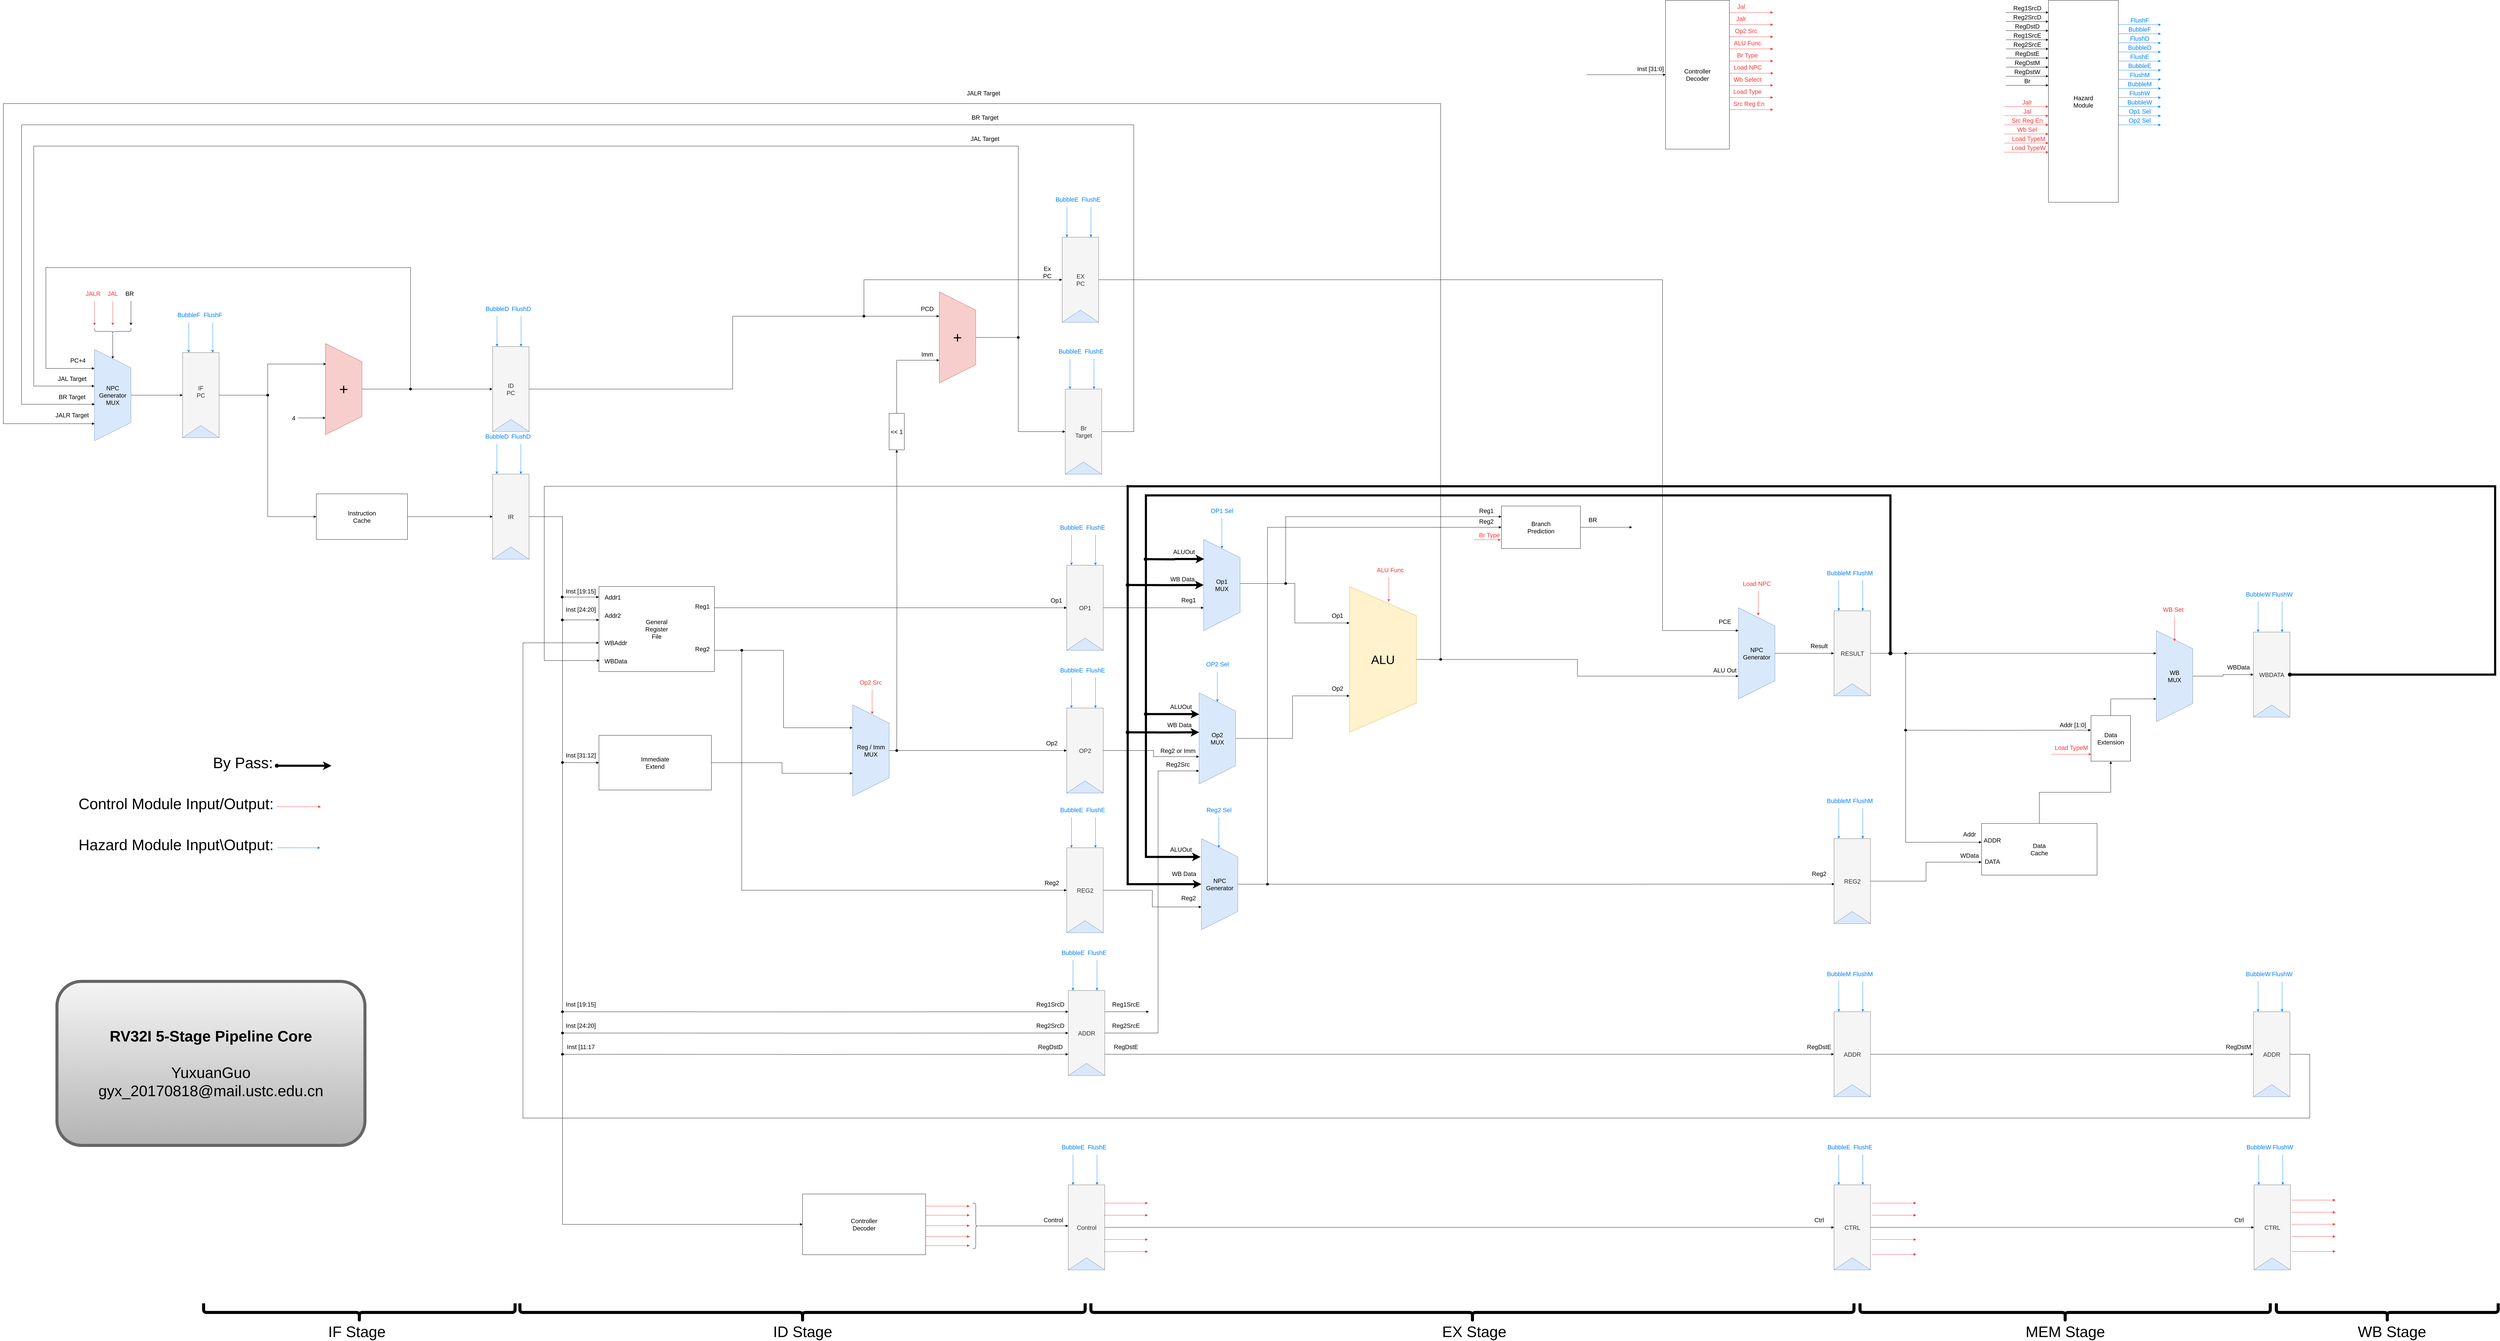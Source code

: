 <mxfile version="12.6.5" type="device"><diagram id="X5dIVq5AYTfB-YgO8jSl" name="Page-1"><mxGraphModel dx="2844" dy="2764" grid="1" gridSize="10" guides="1" tooltips="1" connect="1" arrows="1" fold="1" page="1" pageScale="1" pageWidth="850" pageHeight="1100" math="0" shadow="0"><root><mxCell id="0"/><mxCell id="1" parent="0"/><mxCell id="D1yBlxy9rdL_tcT6GhGF-34" value="" style="edgeStyle=orthogonalEdgeStyle;rounded=0;orthogonalLoop=1;jettySize=auto;html=1;fontSize=20;" edge="1" parent="1" source="D1yBlxy9rdL_tcT6GhGF-3" target="D1yBlxy9rdL_tcT6GhGF-2"><mxGeometry relative="1" as="geometry"><mxPoint x="620" y="490" as="targetPoint"/></mxGeometry></mxCell><mxCell id="D1yBlxy9rdL_tcT6GhGF-3" value="&lt;font style=&quot;font-size: 20px&quot;&gt;NPC&lt;br&gt;Generator&lt;br&gt;MUX&lt;br&gt;&lt;/font&gt;" style="shape=trapezoid;perimeter=trapezoidPerimeter;whiteSpace=wrap;html=1;direction=south;fillColor=#dae8fc;strokeColor=#6c8ebf;" vertex="1" parent="1"><mxGeometry x="420" y="340" width="120" height="300" as="geometry"/></mxCell><mxCell id="D1yBlxy9rdL_tcT6GhGF-58" style="edgeStyle=orthogonalEdgeStyle;rounded=0;orthogonalLoop=1;jettySize=auto;html=1;fontSize=20;" edge="1" parent="1" source="D1yBlxy9rdL_tcT6GhGF-16"><mxGeometry relative="1" as="geometry"><mxPoint x="1729" y="470" as="targetPoint"/><Array as="points"><mxPoint x="1729" y="470"/></Array></mxGeometry></mxCell><mxCell id="D1yBlxy9rdL_tcT6GhGF-16" value="&lt;font style=&quot;font-size: 50px&quot;&gt;+&lt;/font&gt;" style="shape=trapezoid;perimeter=trapezoidPerimeter;whiteSpace=wrap;html=1;direction=south;fillColor=#f8cecc;strokeColor=#b85450;fontSize=20;" vertex="1" parent="1"><mxGeometry x="1180" y="320" width="120" height="300" as="geometry"/></mxCell><mxCell id="D1yBlxy9rdL_tcT6GhGF-54" style="edgeStyle=orthogonalEdgeStyle;rounded=0;orthogonalLoop=1;jettySize=auto;html=1;fontSize=20;" edge="1" parent="1" source="D1yBlxy9rdL_tcT6GhGF-17" target="D1yBlxy9rdL_tcT6GhGF-50"><mxGeometry relative="1" as="geometry"/></mxCell><mxCell id="D1yBlxy9rdL_tcT6GhGF-17" value="Instruction&lt;br&gt;Cache" style="rounded=0;whiteSpace=wrap;html=1;fontSize=20;" vertex="1" parent="1"><mxGeometry x="1150" y="815" width="300" height="150" as="geometry"/></mxCell><mxCell id="D1yBlxy9rdL_tcT6GhGF-22" value="" style="edgeStyle=orthogonalEdgeStyle;rounded=0;orthogonalLoop=1;jettySize=auto;html=1;entryX=0;entryY=0.5;entryDx=0;entryDy=0;" edge="1" parent="1" source="D1yBlxy9rdL_tcT6GhGF-20" target="D1yBlxy9rdL_tcT6GhGF-3"><mxGeometry relative="1" as="geometry"><mxPoint x="514.35" y="320" as="targetPoint"/></mxGeometry></mxCell><mxCell id="D1yBlxy9rdL_tcT6GhGF-20" value="" style="shape=curlyBracket;whiteSpace=wrap;html=1;rounded=1;shadow=0;glass=0;comic=0;strokeColor=#000000;fillColor=#dae8fc;gradientColor=none;direction=north;" vertex="1" parent="1"><mxGeometry x="420" y="270" width="120" height="20" as="geometry"/></mxCell><mxCell id="D1yBlxy9rdL_tcT6GhGF-30" value="" style="edgeStyle=orthogonalEdgeStyle;rounded=0;orthogonalLoop=1;jettySize=auto;html=1;entryX=0;entryY=0.5;entryDx=0;entryDy=0;" edge="1" parent="1"><mxGeometry relative="1" as="geometry"><mxPoint x="540" y="180" as="sourcePoint"/><mxPoint x="540" y="260" as="targetPoint"/></mxGeometry></mxCell><mxCell id="D1yBlxy9rdL_tcT6GhGF-31" value="&lt;span style=&quot;font-size: 20px&quot;&gt;BR&lt;/span&gt;" style="text;html=1;resizable=0;autosize=1;align=center;verticalAlign=middle;points=[];fillColor=none;strokeColor=none;rounded=0;shadow=0;glass=0;comic=0;fontSize=20;" vertex="1" parent="1"><mxGeometry x="515" y="140" width="40" height="30" as="geometry"/></mxCell><mxCell id="D1yBlxy9rdL_tcT6GhGF-32" value="" style="group" vertex="1" connectable="0" parent="1"><mxGeometry x="710" y="350" width="120" height="280" as="geometry"/></mxCell><mxCell id="D1yBlxy9rdL_tcT6GhGF-2" value="&lt;font style=&quot;font-size: 20px&quot;&gt;IF&lt;br&gt;PC&lt;br&gt;&lt;/font&gt;&lt;font style=&quot;font-size: 20px&quot;&gt;&lt;br&gt;&lt;/font&gt;" style="rounded=0;whiteSpace=wrap;html=1;glass=0;comic=0;shadow=0;fillColor=#f5f5f5;strokeColor=#666666;fontColor=#333333;" vertex="1" parent="D1yBlxy9rdL_tcT6GhGF-32"><mxGeometry width="120" height="280" as="geometry"/></mxCell><mxCell id="D1yBlxy9rdL_tcT6GhGF-12" value="" style="triangle;whiteSpace=wrap;html=1;rounded=0;shadow=0;glass=0;comic=0;strokeColor=#6c8ebf;fillColor=#dae8fc;gradientColor=none;direction=north;" vertex="1" parent="D1yBlxy9rdL_tcT6GhGF-32"><mxGeometry y="240" width="120" height="40" as="geometry"/></mxCell><mxCell id="D1yBlxy9rdL_tcT6GhGF-40" style="edgeStyle=orthogonalEdgeStyle;rounded=0;orthogonalLoop=1;jettySize=auto;html=1;entryX=0.225;entryY=0.983;entryDx=0;entryDy=0;fontSize=20;entryPerimeter=0;" edge="1" parent="1" source="D1yBlxy9rdL_tcT6GhGF-2" target="D1yBlxy9rdL_tcT6GhGF-16"><mxGeometry relative="1" as="geometry"><Array as="points"><mxPoint x="990" y="490"/><mxPoint x="990" y="388"/></Array></mxGeometry></mxCell><mxCell id="D1yBlxy9rdL_tcT6GhGF-45" style="edgeStyle=orthogonalEdgeStyle;rounded=0;orthogonalLoop=1;jettySize=auto;html=1;fontSize=20;" edge="1" parent="1" source="D1yBlxy9rdL_tcT6GhGF-44"><mxGeometry relative="1" as="geometry"><mxPoint x="1180" y="565" as="targetPoint"/><Array as="points"><mxPoint x="1110" y="565"/><mxPoint x="1110" y="565"/></Array></mxGeometry></mxCell><mxCell id="D1yBlxy9rdL_tcT6GhGF-44" value="&lt;span style=&quot;font-size: 20px&quot;&gt;4&lt;/span&gt;" style="text;html=1;resizable=0;autosize=1;align=center;verticalAlign=middle;points=[];fillColor=none;strokeColor=none;rounded=0;shadow=0;glass=0;comic=0;fontSize=20;" vertex="1" parent="1"><mxGeometry x="1060" y="550" width="30" height="30" as="geometry"/></mxCell><mxCell id="D1yBlxy9rdL_tcT6GhGF-47" value="&lt;span style=&quot;font-size: 20px&quot;&gt;PC+4&lt;/span&gt;" style="text;html=1;resizable=0;autosize=1;align=center;verticalAlign=middle;points=[];fillColor=none;strokeColor=none;rounded=0;shadow=0;glass=0;comic=0;fontSize=20;" vertex="1" parent="1"><mxGeometry x="330" y="360" width="70" height="30" as="geometry"/></mxCell><mxCell id="D1yBlxy9rdL_tcT6GhGF-49" value="IR" style="group;fontSize=20;" vertex="1" connectable="0" parent="1"><mxGeometry x="1730" y="750" width="120" height="280" as="geometry"/></mxCell><mxCell id="D1yBlxy9rdL_tcT6GhGF-50" value="&lt;font style=&quot;font-size: 20px&quot;&gt;IR&lt;br&gt;&lt;/font&gt;" style="rounded=0;whiteSpace=wrap;html=1;glass=0;comic=0;shadow=0;fillColor=#f5f5f5;strokeColor=#666666;fontColor=#333333;" vertex="1" parent="D1yBlxy9rdL_tcT6GhGF-49"><mxGeometry width="120" height="280" as="geometry"/></mxCell><mxCell id="D1yBlxy9rdL_tcT6GhGF-51" value="" style="triangle;whiteSpace=wrap;html=1;rounded=0;shadow=0;glass=0;comic=0;strokeColor=#6c8ebf;fillColor=#dae8fc;gradientColor=none;direction=north;" vertex="1" parent="D1yBlxy9rdL_tcT6GhGF-49"><mxGeometry y="240" width="120" height="40" as="geometry"/></mxCell><mxCell id="D1yBlxy9rdL_tcT6GhGF-55" value="IR" style="group;fontSize=20;" vertex="1" connectable="0" parent="1"><mxGeometry x="1730" y="330" width="120" height="280" as="geometry"/></mxCell><mxCell id="D1yBlxy9rdL_tcT6GhGF-56" value="&lt;font style=&quot;font-size: 20px&quot;&gt;ID&lt;br&gt;PC&lt;br&gt;&lt;/font&gt;" style="rounded=0;whiteSpace=wrap;html=1;glass=0;comic=0;shadow=0;fillColor=#f5f5f5;strokeColor=#666666;fontColor=#333333;" vertex="1" parent="D1yBlxy9rdL_tcT6GhGF-55"><mxGeometry width="120" height="280" as="geometry"/></mxCell><mxCell id="D1yBlxy9rdL_tcT6GhGF-57" value="" style="triangle;whiteSpace=wrap;html=1;rounded=0;shadow=0;glass=0;comic=0;strokeColor=#6c8ebf;fillColor=#dae8fc;gradientColor=none;direction=north;" vertex="1" parent="D1yBlxy9rdL_tcT6GhGF-55"><mxGeometry y="240" width="120" height="40" as="geometry"/></mxCell><mxCell id="D1yBlxy9rdL_tcT6GhGF-67" value="" style="group" vertex="1" connectable="0" parent="1"><mxGeometry x="700" y="210" width="75" height="140" as="geometry"/></mxCell><mxCell id="D1yBlxy9rdL_tcT6GhGF-65" value="" style="edgeStyle=orthogonalEdgeStyle;rounded=0;orthogonalLoop=1;jettySize=auto;html=1;fontSize=20;strokeColor=#007FFF;" edge="1" parent="D1yBlxy9rdL_tcT6GhGF-67"><mxGeometry relative="1" as="geometry"><mxPoint x="30" y="40" as="sourcePoint"/><mxPoint x="30" y="140" as="targetPoint"/></mxGeometry></mxCell><mxCell id="D1yBlxy9rdL_tcT6GhGF-66" value="&lt;span style=&quot;font-size: 20px&quot;&gt;&lt;font color=&quot;#007fff&quot;&gt;BubbleF&lt;/font&gt;&lt;/span&gt;" style="text;html=1;resizable=0;autosize=1;align=center;verticalAlign=middle;points=[];fillColor=none;strokeColor=none;rounded=0;shadow=0;glass=0;comic=0;fontSize=20;" vertex="1" parent="D1yBlxy9rdL_tcT6GhGF-67"><mxGeometry x="-15" width="90" height="30" as="geometry"/></mxCell><mxCell id="D1yBlxy9rdL_tcT6GhGF-74" value="" style="group" vertex="1" connectable="0" parent="1"><mxGeometry x="779.0" y="210.0" width="70" height="140" as="geometry"/></mxCell><mxCell id="D1yBlxy9rdL_tcT6GhGF-75" value="" style="edgeStyle=orthogonalEdgeStyle;rounded=0;orthogonalLoop=1;jettySize=auto;html=1;fontSize=20;strokeColor=#007FFF;" edge="1" parent="D1yBlxy9rdL_tcT6GhGF-74"><mxGeometry relative="1" as="geometry"><mxPoint x="30" y="40" as="sourcePoint"/><mxPoint x="30" y="140" as="targetPoint"/></mxGeometry></mxCell><mxCell id="D1yBlxy9rdL_tcT6GhGF-76" value="&lt;span style=&quot;font-size: 20px&quot;&gt;&lt;font color=&quot;#007fff&quot;&gt;FlushF&lt;/font&gt;&lt;/span&gt;" style="text;html=1;resizable=0;autosize=1;align=center;verticalAlign=middle;points=[];fillColor=none;strokeColor=none;rounded=0;shadow=0;glass=0;comic=0;fontSize=20;" vertex="1" parent="D1yBlxy9rdL_tcT6GhGF-74"><mxGeometry x="-10" width="80" height="30" as="geometry"/></mxCell><mxCell id="D1yBlxy9rdL_tcT6GhGF-83" value="" style="group" vertex="1" connectable="0" parent="1"><mxGeometry x="1714.65" y="190" width="149.0" height="140.0" as="geometry"/></mxCell><mxCell id="D1yBlxy9rdL_tcT6GhGF-77" value="" style="group" vertex="1" connectable="0" parent="D1yBlxy9rdL_tcT6GhGF-83"><mxGeometry width="75" height="140" as="geometry"/></mxCell><mxCell id="D1yBlxy9rdL_tcT6GhGF-78" value="" style="edgeStyle=orthogonalEdgeStyle;rounded=0;orthogonalLoop=1;jettySize=auto;html=1;fontSize=20;strokeColor=#007FFF;" edge="1" parent="D1yBlxy9rdL_tcT6GhGF-77"><mxGeometry relative="1" as="geometry"><mxPoint x="30" y="40" as="sourcePoint"/><mxPoint x="30" y="140" as="targetPoint"/></mxGeometry></mxCell><mxCell id="D1yBlxy9rdL_tcT6GhGF-79" value="&lt;span style=&quot;font-size: 20px&quot;&gt;&lt;font color=&quot;#007fff&quot;&gt;BubbleD&lt;/font&gt;&lt;/span&gt;" style="text;html=1;resizable=0;autosize=1;align=center;verticalAlign=middle;points=[];fillColor=none;strokeColor=none;rounded=0;shadow=0;glass=0;comic=0;fontSize=20;" vertex="1" parent="D1yBlxy9rdL_tcT6GhGF-77"><mxGeometry x="-15" width="90" height="30" as="geometry"/></mxCell><mxCell id="D1yBlxy9rdL_tcT6GhGF-80" value="" style="group" vertex="1" connectable="0" parent="D1yBlxy9rdL_tcT6GhGF-83"><mxGeometry x="79.0" y="2.274e-13" width="70" height="140" as="geometry"/></mxCell><mxCell id="D1yBlxy9rdL_tcT6GhGF-81" value="" style="edgeStyle=orthogonalEdgeStyle;rounded=0;orthogonalLoop=1;jettySize=auto;html=1;fontSize=20;strokeColor=#007FFF;" edge="1" parent="D1yBlxy9rdL_tcT6GhGF-80"><mxGeometry relative="1" as="geometry"><mxPoint x="30" y="40" as="sourcePoint"/><mxPoint x="30" y="140" as="targetPoint"/></mxGeometry></mxCell><mxCell id="D1yBlxy9rdL_tcT6GhGF-82" value="&lt;span style=&quot;font-size: 20px&quot;&gt;&lt;font color=&quot;#007fff&quot;&gt;FlushD&lt;/font&gt;&lt;/span&gt;" style="text;html=1;resizable=0;autosize=1;align=center;verticalAlign=middle;points=[];fillColor=none;strokeColor=none;rounded=0;shadow=0;glass=0;comic=0;fontSize=20;" vertex="1" parent="D1yBlxy9rdL_tcT6GhGF-80"><mxGeometry x="-10" width="80" height="30" as="geometry"/></mxCell><mxCell id="D1yBlxy9rdL_tcT6GhGF-84" value="" style="group" vertex="1" connectable="0" parent="1"><mxGeometry x="1714" y="610" width="149.0" height="140.0" as="geometry"/></mxCell><mxCell id="D1yBlxy9rdL_tcT6GhGF-85" value="" style="group" vertex="1" connectable="0" parent="D1yBlxy9rdL_tcT6GhGF-84"><mxGeometry width="75" height="140" as="geometry"/></mxCell><mxCell id="D1yBlxy9rdL_tcT6GhGF-86" value="" style="edgeStyle=orthogonalEdgeStyle;rounded=0;orthogonalLoop=1;jettySize=auto;html=1;fontSize=20;strokeColor=#007FFF;" edge="1" parent="D1yBlxy9rdL_tcT6GhGF-85"><mxGeometry relative="1" as="geometry"><mxPoint x="30" y="40" as="sourcePoint"/><mxPoint x="30" y="140" as="targetPoint"/></mxGeometry></mxCell><mxCell id="D1yBlxy9rdL_tcT6GhGF-87" value="&lt;span style=&quot;font-size: 20px&quot;&gt;&lt;font color=&quot;#007fff&quot;&gt;BubbleD&lt;/font&gt;&lt;/span&gt;" style="text;html=1;resizable=0;autosize=1;align=center;verticalAlign=middle;points=[];fillColor=none;strokeColor=none;rounded=0;shadow=0;glass=0;comic=0;fontSize=20;" vertex="1" parent="D1yBlxy9rdL_tcT6GhGF-85"><mxGeometry x="-15" width="90" height="30" as="geometry"/></mxCell><mxCell id="D1yBlxy9rdL_tcT6GhGF-88" value="" style="group" vertex="1" connectable="0" parent="D1yBlxy9rdL_tcT6GhGF-84"><mxGeometry x="79.0" y="2.274e-13" width="70" height="140" as="geometry"/></mxCell><mxCell id="D1yBlxy9rdL_tcT6GhGF-89" value="" style="edgeStyle=orthogonalEdgeStyle;rounded=0;orthogonalLoop=1;jettySize=auto;html=1;fontSize=20;strokeColor=#007FFF;" edge="1" parent="D1yBlxy9rdL_tcT6GhGF-88"><mxGeometry relative="1" as="geometry"><mxPoint x="30" y="40" as="sourcePoint"/><mxPoint x="30" y="140" as="targetPoint"/></mxGeometry></mxCell><mxCell id="D1yBlxy9rdL_tcT6GhGF-90" value="&lt;span style=&quot;font-size: 20px&quot;&gt;&lt;font color=&quot;#007fff&quot;&gt;FlushD&lt;/font&gt;&lt;/span&gt;" style="text;html=1;resizable=0;autosize=1;align=center;verticalAlign=middle;points=[];fillColor=none;strokeColor=none;rounded=0;shadow=0;glass=0;comic=0;fontSize=20;" vertex="1" parent="D1yBlxy9rdL_tcT6GhGF-88"><mxGeometry x="-10" width="80" height="30" as="geometry"/></mxCell><mxCell id="D1yBlxy9rdL_tcT6GhGF-91" value="" style="group" vertex="1" connectable="0" parent="1"><mxGeometry x="385" y="140" width="60" height="120" as="geometry"/></mxCell><mxCell id="D1yBlxy9rdL_tcT6GhGF-25" value="" style="edgeStyle=orthogonalEdgeStyle;rounded=0;orthogonalLoop=1;jettySize=auto;html=1;entryX=0;entryY=0.5;entryDx=0;entryDy=0;strokeColor=#FF3333;" edge="1" parent="D1yBlxy9rdL_tcT6GhGF-91"><mxGeometry relative="1" as="geometry"><mxPoint x="35" y="40" as="sourcePoint"/><mxPoint x="35" y="120" as="targetPoint"/></mxGeometry></mxCell><mxCell id="D1yBlxy9rdL_tcT6GhGF-26" value="&lt;span style=&quot;font-size: 20px&quot;&gt;&lt;font color=&quot;#ff3333&quot;&gt;JALR&lt;/font&gt;&lt;/span&gt;" style="text;html=1;resizable=0;autosize=1;align=center;verticalAlign=middle;points=[];fillColor=none;strokeColor=none;rounded=0;shadow=0;glass=0;comic=0;fontSize=20;" vertex="1" parent="D1yBlxy9rdL_tcT6GhGF-91"><mxGeometry width="60" height="30" as="geometry"/></mxCell><mxCell id="D1yBlxy9rdL_tcT6GhGF-96" value="" style="group" vertex="1" connectable="0" parent="1"><mxGeometry x="445.0" y="140" width="60" height="120" as="geometry"/></mxCell><mxCell id="D1yBlxy9rdL_tcT6GhGF-97" value="" style="edgeStyle=orthogonalEdgeStyle;rounded=0;orthogonalLoop=1;jettySize=auto;html=1;entryX=0;entryY=0.5;entryDx=0;entryDy=0;strokeColor=#FF3333;" edge="1" parent="D1yBlxy9rdL_tcT6GhGF-96"><mxGeometry relative="1" as="geometry"><mxPoint x="35" y="40" as="sourcePoint"/><mxPoint x="35" y="120" as="targetPoint"/></mxGeometry></mxCell><mxCell id="D1yBlxy9rdL_tcT6GhGF-98" value="&lt;span style=&quot;font-size: 20px&quot;&gt;&lt;font color=&quot;#ff3333&quot;&gt;JAL&lt;/font&gt;&lt;/span&gt;" style="text;html=1;resizable=0;autosize=1;align=center;verticalAlign=middle;points=[];fillColor=none;strokeColor=none;rounded=0;shadow=0;glass=0;comic=0;fontSize=20;" vertex="1" parent="D1yBlxy9rdL_tcT6GhGF-96"><mxGeometry x="10" width="50" height="30" as="geometry"/></mxCell><mxCell id="D1yBlxy9rdL_tcT6GhGF-139" style="edgeStyle=orthogonalEdgeStyle;rounded=0;orthogonalLoop=1;jettySize=auto;html=1;startArrow=none;startFill=0;startSize=8;endArrow=block;fontSize=20;exitX=1.133;exitY=0.667;exitDx=0;exitDy=0;exitPerimeter=0;entryX=0;entryY=0.5;entryDx=0;entryDy=0;" edge="1" parent="1" source="D1yBlxy9rdL_tcT6GhGF-132" target="D1yBlxy9rdL_tcT6GhGF-135"><mxGeometry relative="1" as="geometry"><mxPoint x="3510" y="1300" as="targetPoint"/></mxGeometry></mxCell><mxCell id="D1yBlxy9rdL_tcT6GhGF-149" style="edgeStyle=orthogonalEdgeStyle;rounded=0;orthogonalLoop=1;jettySize=auto;html=1;startArrow=none;startFill=0;startSize=8;endArrow=block;fontSize=20;exitX=1;exitY=0.75;exitDx=0;exitDy=0;entryX=0.25;entryY=1;entryDx=0;entryDy=0;" edge="1" parent="1" source="D1yBlxy9rdL_tcT6GhGF-99" target="D1yBlxy9rdL_tcT6GhGF-150"><mxGeometry relative="1" as="geometry"><mxPoint x="2730" y="1490" as="targetPoint"/></mxGeometry></mxCell><mxCell id="D1yBlxy9rdL_tcT6GhGF-99" value="General&lt;br&gt;Register&lt;br&gt;File" style="rounded=0;whiteSpace=wrap;html=1;fontSize=20;" vertex="1" parent="1"><mxGeometry x="2080" y="1120" width="380" height="280" as="geometry"/></mxCell><mxCell id="D1yBlxy9rdL_tcT6GhGF-104" value="&lt;span style=&quot;font-size: 20px&quot;&gt;Inst [19:15]&lt;/span&gt;" style="text;html=1;resizable=0;autosize=1;align=center;verticalAlign=middle;points=[];fillColor=none;strokeColor=none;rounded=0;shadow=0;glass=0;comic=0;fontSize=20;" vertex="1" parent="1"><mxGeometry x="1965" y="1120" width="110" height="30" as="geometry"/></mxCell><mxCell id="D1yBlxy9rdL_tcT6GhGF-105" style="edgeStyle=orthogonalEdgeStyle;rounded=0;orthogonalLoop=1;jettySize=auto;html=1;strokeColor=#000000;fontSize=20;entryX=0;entryY=0.5;entryDx=0;entryDy=0;" edge="1" parent="1" source="D1yBlxy9rdL_tcT6GhGF-50" target="D1yBlxy9rdL_tcT6GhGF-204"><mxGeometry relative="1" as="geometry"><mxPoint x="1960" y="2940" as="targetPoint"/><Array as="points"><mxPoint x="1960" y="890"/><mxPoint x="1960" y="3220"/></Array></mxGeometry></mxCell><mxCell id="D1yBlxy9rdL_tcT6GhGF-108" value="&lt;span style=&quot;font-size: 20px&quot;&gt;Inst [24:20]&lt;/span&gt;" style="text;html=1;resizable=0;autosize=1;align=center;verticalAlign=middle;points=[];fillColor=none;strokeColor=none;rounded=0;shadow=0;glass=0;comic=0;fontSize=20;" vertex="1" parent="1"><mxGeometry x="1965" y="1180" width="110" height="30" as="geometry"/></mxCell><mxCell id="D1yBlxy9rdL_tcT6GhGF-109" value="Addr1" style="text;html=1;resizable=0;autosize=1;align=center;verticalAlign=middle;points=[];fillColor=none;strokeColor=none;rounded=0;shadow=0;glass=0;comic=0;fontSize=20;" vertex="1" parent="1"><mxGeometry x="2090" y="1140" width="70" height="30" as="geometry"/></mxCell><mxCell id="D1yBlxy9rdL_tcT6GhGF-110" value="Addr2" style="text;html=1;resizable=0;autosize=1;align=center;verticalAlign=middle;points=[];fillColor=none;strokeColor=none;rounded=0;shadow=0;glass=0;comic=0;fontSize=20;" vertex="1" parent="1"><mxGeometry x="2090" y="1200" width="70" height="30" as="geometry"/></mxCell><mxCell id="D1yBlxy9rdL_tcT6GhGF-111" value="WBAddr" style="text;html=1;resizable=0;autosize=1;align=center;verticalAlign=middle;points=[];fillColor=none;strokeColor=none;rounded=0;shadow=0;glass=0;comic=0;fontSize=20;" vertex="1" parent="1"><mxGeometry x="2090" y="1290" width="90" height="30" as="geometry"/></mxCell><mxCell id="D1yBlxy9rdL_tcT6GhGF-112" value="WBData" style="text;html=1;resizable=0;autosize=1;align=center;verticalAlign=middle;points=[];fillColor=none;strokeColor=none;rounded=0;shadow=0;glass=0;comic=0;fontSize=20;" vertex="1" parent="1"><mxGeometry x="2090" y="1350" width="90" height="30" as="geometry"/></mxCell><mxCell id="D1yBlxy9rdL_tcT6GhGF-115" value="" style="ellipse;shape=doubleEllipse;whiteSpace=wrap;html=1;aspect=fixed;strokeColor=#FFFFFF;fillColor=none;gradientColor=none;fontSize=20;" vertex="1" parent="1"><mxGeometry x="1770" y="2280" width="80" height="80" as="geometry"/></mxCell><mxCell id="D1yBlxy9rdL_tcT6GhGF-120" value="" style="html=1;verticalAlign=bottom;startArrow=oval;startFill=1;endArrow=block;startSize=8;strokeColor=#000000;fontSize=20;" edge="1" parent="1"><mxGeometry x="-0.333" y="60" width="60" relative="1" as="geometry"><mxPoint x="1959.5" y="1230" as="sourcePoint"/><mxPoint x="2080.5" y="1230" as="targetPoint"/><mxPoint as="offset"/></mxGeometry></mxCell><mxCell id="D1yBlxy9rdL_tcT6GhGF-123" value="" style="html=1;verticalAlign=bottom;startArrow=oval;startFill=1;endArrow=block;startSize=8;strokeColor=#000000;fontSize=20;" edge="1" parent="1"><mxGeometry x="-0.333" y="60" width="60" relative="1" as="geometry"><mxPoint x="1959" y="1154.76" as="sourcePoint"/><mxPoint x="2080" y="1154.76" as="targetPoint"/><mxPoint as="offset"/></mxGeometry></mxCell><mxCell id="D1yBlxy9rdL_tcT6GhGF-124" value="" style="html=1;verticalAlign=bottom;startArrow=oval;startFill=1;endArrow=block;startSize=8;strokeColor=#000000;fontSize=20;edgeStyle=orthogonalEdgeStyle;rounded=0;" edge="1" parent="1" target="D1yBlxy9rdL_tcT6GhGF-3"><mxGeometry x="-0.333" y="60" width="60" relative="1" as="geometry"><mxPoint x="1460" y="470" as="sourcePoint"/><mxPoint x="1460" y="360" as="targetPoint"/><Array as="points"><mxPoint x="1460" y="70"/><mxPoint x="260" y="70"/><mxPoint x="260" y="402"/></Array><mxPoint as="offset"/></mxGeometry></mxCell><mxCell id="D1yBlxy9rdL_tcT6GhGF-127" value="" style="html=1;verticalAlign=bottom;startArrow=oval;startFill=1;endArrow=block;startSize=8;strokeColor=#000000;fontSize=20;edgeStyle=orthogonalEdgeStyle;rounded=0;" edge="1" parent="1" target="D1yBlxy9rdL_tcT6GhGF-17"><mxGeometry x="-0.333" y="60" width="60" relative="1" as="geometry"><mxPoint x="990" y="490" as="sourcePoint"/><mxPoint x="990" y="580" as="targetPoint"/><Array as="points"><mxPoint x="990" y="890"/></Array><mxPoint as="offset"/></mxGeometry></mxCell><mxCell id="D1yBlxy9rdL_tcT6GhGF-151" style="edgeStyle=orthogonalEdgeStyle;rounded=0;orthogonalLoop=1;jettySize=auto;html=1;entryX=0.75;entryY=1;entryDx=0;entryDy=0;startArrow=none;startFill=0;startSize=8;endArrow=block;fontSize=20;" edge="1" parent="1" source="D1yBlxy9rdL_tcT6GhGF-129" target="D1yBlxy9rdL_tcT6GhGF-150"><mxGeometry relative="1" as="geometry"/></mxCell><mxCell id="D1yBlxy9rdL_tcT6GhGF-129" value="Immediate&lt;br&gt;Extend" style="rounded=0;whiteSpace=wrap;html=1;fontSize=20;strokeColor=#000000;fillColor=#FFFFFF;gradientColor=none;" vertex="1" parent="1"><mxGeometry x="2080" y="1610" width="370" height="180" as="geometry"/></mxCell><mxCell id="D1yBlxy9rdL_tcT6GhGF-130" value="" style="html=1;verticalAlign=bottom;startArrow=oval;startFill=1;endArrow=block;startSize=8;strokeColor=#000000;fontSize=20;edgeStyle=orthogonalEdgeStyle;rounded=0;entryX=0;entryY=0.5;entryDx=0;entryDy=0;" edge="1" parent="1" target="D1yBlxy9rdL_tcT6GhGF-129"><mxGeometry x="-0.333" y="60" width="60" relative="1" as="geometry"><mxPoint x="1960" y="1699.41" as="sourcePoint"/><mxPoint x="2060" y="1699.41" as="targetPoint"/><Array as="points"/><mxPoint as="offset"/></mxGeometry></mxCell><mxCell id="D1yBlxy9rdL_tcT6GhGF-131" value="&lt;span style=&quot;font-size: 20px&quot;&gt;Inst [31:12]&lt;/span&gt;" style="text;html=1;resizable=0;autosize=1;align=center;verticalAlign=middle;points=[];fillColor=none;strokeColor=none;rounded=0;shadow=0;glass=0;comic=0;fontSize=20;" vertex="1" parent="1"><mxGeometry x="1965" y="1660" width="110" height="30" as="geometry"/></mxCell><mxCell id="D1yBlxy9rdL_tcT6GhGF-132" value="&lt;span style=&quot;font-size: 20px&quot;&gt;Reg1&lt;/span&gt;" style="text;html=1;resizable=0;autosize=1;align=center;verticalAlign=middle;points=[];fillColor=none;strokeColor=none;rounded=0;shadow=0;glass=0;comic=0;fontSize=20;" vertex="1" parent="1"><mxGeometry x="2390" y="1170" width="60" height="30" as="geometry"/></mxCell><mxCell id="D1yBlxy9rdL_tcT6GhGF-133" value="&lt;span style=&quot;font-size: 20px&quot;&gt;Reg2&lt;/span&gt;" style="text;html=1;resizable=0;autosize=1;align=center;verticalAlign=middle;points=[];fillColor=none;strokeColor=none;rounded=0;shadow=0;glass=0;comic=0;fontSize=20;" vertex="1" parent="1"><mxGeometry x="2390" y="1310" width="60" height="30" as="geometry"/></mxCell><mxCell id="D1yBlxy9rdL_tcT6GhGF-134" value="" style="group;fontSize=20;rounded=0;fillColor=#FFFFFF;html=1;" vertex="1" connectable="0" parent="1"><mxGeometry x="3619.5" y="1050" width="120" height="280" as="geometry"/></mxCell><mxCell id="D1yBlxy9rdL_tcT6GhGF-135" value="&lt;font style=&quot;font-size: 20px&quot;&gt;OP1&lt;br&gt;&lt;/font&gt;" style="rounded=0;whiteSpace=wrap;html=1;glass=0;comic=0;shadow=0;fillColor=#f5f5f5;strokeColor=#666666;fontColor=#333333;" vertex="1" parent="D1yBlxy9rdL_tcT6GhGF-134"><mxGeometry width="120" height="280" as="geometry"/></mxCell><mxCell id="D1yBlxy9rdL_tcT6GhGF-136" value="" style="triangle;whiteSpace=wrap;html=1;rounded=0;shadow=0;glass=0;comic=0;strokeColor=#6c8ebf;fillColor=#dae8fc;gradientColor=none;direction=north;" vertex="1" parent="D1yBlxy9rdL_tcT6GhGF-134"><mxGeometry y="240" width="120" height="40" as="geometry"/></mxCell><mxCell id="D1yBlxy9rdL_tcT6GhGF-140" value="&lt;span style=&quot;font-size: 20px&quot;&gt;Op1&lt;/span&gt;" style="text;html=1;resizable=0;autosize=1;align=center;verticalAlign=middle;points=[];fillColor=none;strokeColor=none;rounded=0;shadow=0;glass=0;comic=0;fontSize=20;" vertex="1" parent="1"><mxGeometry x="3560" y="1150" width="50" height="30" as="geometry"/></mxCell><mxCell id="D1yBlxy9rdL_tcT6GhGF-141" value="" style="group;rounded=0;fillColor=none;fontSize=20;html=1;" vertex="1" connectable="0" parent="1"><mxGeometry x="3605" y="910" width="149.0" height="140.0" as="geometry"/></mxCell><mxCell id="D1yBlxy9rdL_tcT6GhGF-142" value="" style="group" vertex="1" connectable="0" parent="D1yBlxy9rdL_tcT6GhGF-141"><mxGeometry width="75" height="140" as="geometry"/></mxCell><mxCell id="D1yBlxy9rdL_tcT6GhGF-143" value="" style="edgeStyle=orthogonalEdgeStyle;rounded=0;orthogonalLoop=1;jettySize=auto;html=1;fontSize=20;strokeColor=#007FFF;" edge="1" parent="D1yBlxy9rdL_tcT6GhGF-142"><mxGeometry relative="1" as="geometry"><mxPoint x="30" y="40" as="sourcePoint"/><mxPoint x="30" y="140" as="targetPoint"/></mxGeometry></mxCell><mxCell id="D1yBlxy9rdL_tcT6GhGF-144" value="&lt;span style=&quot;font-size: 20px&quot;&gt;&lt;font color=&quot;#007fff&quot;&gt;BubbleE&lt;/font&gt;&lt;/span&gt;" style="text;html=1;resizable=0;autosize=1;align=center;verticalAlign=middle;points=[];fillColor=none;strokeColor=none;rounded=0;shadow=0;glass=0;comic=0;fontSize=20;" vertex="1" parent="D1yBlxy9rdL_tcT6GhGF-142"><mxGeometry x="-15" width="90" height="30" as="geometry"/></mxCell><mxCell id="D1yBlxy9rdL_tcT6GhGF-145" value="" style="group" vertex="1" connectable="0" parent="D1yBlxy9rdL_tcT6GhGF-141"><mxGeometry x="79.0" y="2.274e-13" width="70" height="140" as="geometry"/></mxCell><mxCell id="D1yBlxy9rdL_tcT6GhGF-146" value="" style="edgeStyle=orthogonalEdgeStyle;rounded=0;orthogonalLoop=1;jettySize=auto;html=1;fontSize=20;strokeColor=#007FFF;" edge="1" parent="D1yBlxy9rdL_tcT6GhGF-145"><mxGeometry relative="1" as="geometry"><mxPoint x="30" y="40" as="sourcePoint"/><mxPoint x="30" y="140" as="targetPoint"/></mxGeometry></mxCell><mxCell id="D1yBlxy9rdL_tcT6GhGF-147" value="&lt;span style=&quot;font-size: 20px&quot;&gt;&lt;font color=&quot;#007fff&quot;&gt;FlushE&lt;/font&gt;&lt;/span&gt;" style="text;html=1;resizable=0;autosize=1;align=center;verticalAlign=middle;points=[];fillColor=none;strokeColor=none;rounded=0;shadow=0;glass=0;comic=0;fontSize=20;" vertex="1" parent="D1yBlxy9rdL_tcT6GhGF-145"><mxGeometry x="-10" width="80" height="30" as="geometry"/></mxCell><mxCell id="D1yBlxy9rdL_tcT6GhGF-166" style="edgeStyle=orthogonalEdgeStyle;rounded=0;orthogonalLoop=1;jettySize=auto;html=1;startArrow=none;startFill=0;startSize=8;endArrow=block;fontSize=20;" edge="1" parent="1" source="D1yBlxy9rdL_tcT6GhGF-150" target="D1yBlxy9rdL_tcT6GhGF-156"><mxGeometry relative="1" as="geometry"/></mxCell><mxCell id="D1yBlxy9rdL_tcT6GhGF-150" value="&lt;font style=&quot;font-size: 20px&quot;&gt;Reg / Imm&lt;br&gt;MUX&lt;br&gt;&lt;/font&gt;" style="shape=trapezoid;perimeter=trapezoidPerimeter;whiteSpace=wrap;html=1;direction=south;fillColor=#dae8fc;strokeColor=#6c8ebf;rounded=0;fontSize=20;" vertex="1" parent="1"><mxGeometry x="2914.94" y="1510" width="120" height="300" as="geometry"/></mxCell><mxCell id="D1yBlxy9rdL_tcT6GhGF-152" value="" style="group;rounded=0;fillColor=none;fontSize=20;html=1;" vertex="1" connectable="0" parent="1"><mxGeometry x="2944.06" y="1420" width="75" height="120" as="geometry"/></mxCell><mxCell id="D1yBlxy9rdL_tcT6GhGF-153" value="" style="edgeStyle=orthogonalEdgeStyle;rounded=0;orthogonalLoop=1;jettySize=auto;html=1;entryX=0;entryY=0.5;entryDx=0;entryDy=0;strokeColor=#FF3333;" edge="1" parent="D1yBlxy9rdL_tcT6GhGF-152"><mxGeometry relative="1" as="geometry"><mxPoint x="35" y="40" as="sourcePoint"/><mxPoint x="35" y="120" as="targetPoint"/></mxGeometry></mxCell><mxCell id="D1yBlxy9rdL_tcT6GhGF-154" value="&lt;span style=&quot;font-size: 20px&quot;&gt;&lt;font color=&quot;#ff3333&quot;&gt;Op2 Src&lt;/font&gt;&lt;/span&gt;" style="text;html=1;resizable=0;autosize=1;align=center;verticalAlign=middle;points=[];fillColor=none;strokeColor=none;rounded=0;shadow=0;glass=0;comic=0;fontSize=20;" vertex="1" parent="D1yBlxy9rdL_tcT6GhGF-152"><mxGeometry x="-15" width="90" height="30" as="geometry"/></mxCell><mxCell id="D1yBlxy9rdL_tcT6GhGF-155" value="" style="group;fontSize=20;rounded=0;fillColor=#FFFFFF;html=1;" vertex="1" connectable="0" parent="1"><mxGeometry x="3619.5" y="1520" width="120" height="280" as="geometry"/></mxCell><mxCell id="D1yBlxy9rdL_tcT6GhGF-156" value="&lt;font style=&quot;font-size: 20px&quot;&gt;OP2&lt;br&gt;&lt;/font&gt;" style="rounded=0;whiteSpace=wrap;html=1;glass=0;comic=0;shadow=0;fillColor=#f5f5f5;strokeColor=#666666;fontColor=#333333;" vertex="1" parent="D1yBlxy9rdL_tcT6GhGF-155"><mxGeometry width="120" height="280" as="geometry"/></mxCell><mxCell id="D1yBlxy9rdL_tcT6GhGF-157" value="" style="triangle;whiteSpace=wrap;html=1;rounded=0;shadow=0;glass=0;comic=0;strokeColor=#6c8ebf;fillColor=#dae8fc;gradientColor=none;direction=north;" vertex="1" parent="D1yBlxy9rdL_tcT6GhGF-155"><mxGeometry y="240" width="120" height="40" as="geometry"/></mxCell><mxCell id="D1yBlxy9rdL_tcT6GhGF-158" value="&lt;span style=&quot;font-size: 20px&quot;&gt;Op2&lt;/span&gt;" style="text;html=1;resizable=0;autosize=1;align=center;verticalAlign=middle;points=[];fillColor=none;strokeColor=none;rounded=0;shadow=0;glass=0;comic=0;fontSize=20;" vertex="1" parent="1"><mxGeometry x="3545" y="1620" width="50" height="30" as="geometry"/></mxCell><mxCell id="D1yBlxy9rdL_tcT6GhGF-159" value="" style="group;rounded=0;fillColor=none;fontSize=20;html=1;" vertex="1" connectable="0" parent="1"><mxGeometry x="3605" y="1380" width="149.0" height="140.0" as="geometry"/></mxCell><mxCell id="D1yBlxy9rdL_tcT6GhGF-160" value="" style="group" vertex="1" connectable="0" parent="D1yBlxy9rdL_tcT6GhGF-159"><mxGeometry width="75" height="140" as="geometry"/></mxCell><mxCell id="D1yBlxy9rdL_tcT6GhGF-161" value="" style="edgeStyle=orthogonalEdgeStyle;rounded=0;orthogonalLoop=1;jettySize=auto;html=1;fontSize=20;strokeColor=#007FFF;" edge="1" parent="D1yBlxy9rdL_tcT6GhGF-160"><mxGeometry relative="1" as="geometry"><mxPoint x="30" y="40" as="sourcePoint"/><mxPoint x="30" y="140" as="targetPoint"/></mxGeometry></mxCell><mxCell id="D1yBlxy9rdL_tcT6GhGF-162" value="&lt;span style=&quot;font-size: 20px&quot;&gt;&lt;font color=&quot;#007fff&quot;&gt;BubbleE&lt;/font&gt;&lt;/span&gt;" style="text;html=1;resizable=0;autosize=1;align=center;verticalAlign=middle;points=[];fillColor=none;strokeColor=none;rounded=0;shadow=0;glass=0;comic=0;fontSize=20;" vertex="1" parent="D1yBlxy9rdL_tcT6GhGF-160"><mxGeometry x="-15" width="90" height="30" as="geometry"/></mxCell><mxCell id="D1yBlxy9rdL_tcT6GhGF-163" value="" style="group" vertex="1" connectable="0" parent="D1yBlxy9rdL_tcT6GhGF-159"><mxGeometry x="79.0" y="2.274e-13" width="70" height="140" as="geometry"/></mxCell><mxCell id="D1yBlxy9rdL_tcT6GhGF-164" value="" style="edgeStyle=orthogonalEdgeStyle;rounded=0;orthogonalLoop=1;jettySize=auto;html=1;fontSize=20;strokeColor=#007FFF;" edge="1" parent="D1yBlxy9rdL_tcT6GhGF-163"><mxGeometry relative="1" as="geometry"><mxPoint x="30" y="40" as="sourcePoint"/><mxPoint x="30" y="140" as="targetPoint"/></mxGeometry></mxCell><mxCell id="D1yBlxy9rdL_tcT6GhGF-165" value="&lt;span style=&quot;font-size: 20px&quot;&gt;&lt;font color=&quot;#007fff&quot;&gt;FlushE&lt;/font&gt;&lt;/span&gt;" style="text;html=1;resizable=0;autosize=1;align=center;verticalAlign=middle;points=[];fillColor=none;strokeColor=none;rounded=0;shadow=0;glass=0;comic=0;fontSize=20;" vertex="1" parent="D1yBlxy9rdL_tcT6GhGF-163"><mxGeometry x="-10" width="80" height="30" as="geometry"/></mxCell><mxCell id="D1yBlxy9rdL_tcT6GhGF-168" value="" style="html=1;verticalAlign=bottom;startArrow=oval;startFill=1;endArrow=block;startSize=8;strokeColor=#000000;fontSize=20;edgeStyle=orthogonalEdgeStyle;rounded=0;entryX=0;entryY=0.5;entryDx=0;entryDy=0;" edge="1" parent="1" target="D1yBlxy9rdL_tcT6GhGF-170"><mxGeometry x="-0.333" y="60" width="60" relative="1" as="geometry"><mxPoint x="2550" y="1330" as="sourcePoint"/><mxPoint x="2550" y="1990" as="targetPoint"/><Array as="points"><mxPoint x="2550" y="2120"/></Array><mxPoint as="offset"/></mxGeometry></mxCell><mxCell id="D1yBlxy9rdL_tcT6GhGF-180" value="" style="group" vertex="1" connectable="0" parent="1"><mxGeometry x="3545" y="1840" width="209" height="420" as="geometry"/></mxCell><mxCell id="D1yBlxy9rdL_tcT6GhGF-169" value="" style="group;fontSize=20;rounded=0;fillColor=#FFFFFF;html=1;" vertex="1" connectable="0" parent="D1yBlxy9rdL_tcT6GhGF-180"><mxGeometry x="74.5" y="140" width="120" height="280" as="geometry"/></mxCell><mxCell id="D1yBlxy9rdL_tcT6GhGF-170" value="&lt;font style=&quot;font-size: 20px&quot;&gt;REG2&lt;br&gt;&lt;/font&gt;" style="rounded=0;whiteSpace=wrap;html=1;glass=0;comic=0;shadow=0;fillColor=#f5f5f5;strokeColor=#666666;fontColor=#333333;" vertex="1" parent="D1yBlxy9rdL_tcT6GhGF-169"><mxGeometry width="120" height="280" as="geometry"/></mxCell><mxCell id="D1yBlxy9rdL_tcT6GhGF-171" value="" style="triangle;whiteSpace=wrap;html=1;rounded=0;shadow=0;glass=0;comic=0;strokeColor=#6c8ebf;fillColor=#dae8fc;gradientColor=none;direction=north;" vertex="1" parent="D1yBlxy9rdL_tcT6GhGF-169"><mxGeometry y="240" width="120" height="40" as="geometry"/></mxCell><mxCell id="D1yBlxy9rdL_tcT6GhGF-172" value="&lt;span style=&quot;font-size: 20px&quot;&gt;Reg2&lt;/span&gt;" style="text;html=1;resizable=0;autosize=1;align=center;verticalAlign=middle;points=[];fillColor=none;strokeColor=none;rounded=0;shadow=0;glass=0;comic=0;fontSize=20;" vertex="1" parent="D1yBlxy9rdL_tcT6GhGF-180"><mxGeometry x="-5" y="240" width="60" height="30" as="geometry"/></mxCell><mxCell id="D1yBlxy9rdL_tcT6GhGF-173" value="" style="group;rounded=0;fillColor=none;fontSize=20;html=1;" vertex="1" connectable="0" parent="D1yBlxy9rdL_tcT6GhGF-180"><mxGeometry x="60" width="149.0" height="140.0" as="geometry"/></mxCell><mxCell id="D1yBlxy9rdL_tcT6GhGF-174" value="" style="group" vertex="1" connectable="0" parent="D1yBlxy9rdL_tcT6GhGF-173"><mxGeometry width="75" height="140" as="geometry"/></mxCell><mxCell id="D1yBlxy9rdL_tcT6GhGF-175" value="" style="edgeStyle=orthogonalEdgeStyle;rounded=0;orthogonalLoop=1;jettySize=auto;html=1;fontSize=20;strokeColor=#007FFF;" edge="1" parent="D1yBlxy9rdL_tcT6GhGF-174"><mxGeometry relative="1" as="geometry"><mxPoint x="30" y="40" as="sourcePoint"/><mxPoint x="30" y="140" as="targetPoint"/></mxGeometry></mxCell><mxCell id="D1yBlxy9rdL_tcT6GhGF-176" value="&lt;span style=&quot;font-size: 20px&quot;&gt;&lt;font color=&quot;#007fff&quot;&gt;BubbleE&lt;/font&gt;&lt;/span&gt;" style="text;html=1;resizable=0;autosize=1;align=center;verticalAlign=middle;points=[];fillColor=none;strokeColor=none;rounded=0;shadow=0;glass=0;comic=0;fontSize=20;" vertex="1" parent="D1yBlxy9rdL_tcT6GhGF-174"><mxGeometry x="-15" width="90" height="30" as="geometry"/></mxCell><mxCell id="D1yBlxy9rdL_tcT6GhGF-177" value="" style="group" vertex="1" connectable="0" parent="D1yBlxy9rdL_tcT6GhGF-173"><mxGeometry x="79.0" y="2.274e-13" width="70" height="140" as="geometry"/></mxCell><mxCell id="D1yBlxy9rdL_tcT6GhGF-178" value="" style="edgeStyle=orthogonalEdgeStyle;rounded=0;orthogonalLoop=1;jettySize=auto;html=1;fontSize=20;strokeColor=#007FFF;" edge="1" parent="D1yBlxy9rdL_tcT6GhGF-177"><mxGeometry relative="1" as="geometry"><mxPoint x="30" y="40" as="sourcePoint"/><mxPoint x="30" y="140" as="targetPoint"/></mxGeometry></mxCell><mxCell id="D1yBlxy9rdL_tcT6GhGF-179" value="&lt;span style=&quot;font-size: 20px&quot;&gt;&lt;font color=&quot;#007fff&quot;&gt;FlushE&lt;/font&gt;&lt;/span&gt;" style="text;html=1;resizable=0;autosize=1;align=center;verticalAlign=middle;points=[];fillColor=none;strokeColor=none;rounded=0;shadow=0;glass=0;comic=0;fontSize=20;" vertex="1" parent="D1yBlxy9rdL_tcT6GhGF-177"><mxGeometry x="-10" width="80" height="30" as="geometry"/></mxCell><mxCell id="D1yBlxy9rdL_tcT6GhGF-181" value="" style="group" vertex="1" connectable="0" parent="1"><mxGeometry x="3550" y="2310" width="209" height="420" as="geometry"/></mxCell><mxCell id="D1yBlxy9rdL_tcT6GhGF-182" value="" style="group;fontSize=20;rounded=0;fillColor=#FFFFFF;html=1;" vertex="1" connectable="0" parent="D1yBlxy9rdL_tcT6GhGF-181"><mxGeometry x="74.5" y="140" width="120" height="280" as="geometry"/></mxCell><mxCell id="D1yBlxy9rdL_tcT6GhGF-183" value="&lt;font style=&quot;font-size: 20px&quot;&gt;ADDR&lt;br&gt;&lt;/font&gt;" style="rounded=0;whiteSpace=wrap;html=1;glass=0;comic=0;shadow=0;fillColor=#f5f5f5;strokeColor=#666666;fontColor=#333333;" vertex="1" parent="D1yBlxy9rdL_tcT6GhGF-182"><mxGeometry width="120" height="280" as="geometry"/></mxCell><mxCell id="D1yBlxy9rdL_tcT6GhGF-184" value="" style="triangle;whiteSpace=wrap;html=1;rounded=0;shadow=0;glass=0;comic=0;strokeColor=#6c8ebf;fillColor=#dae8fc;gradientColor=none;direction=north;" vertex="1" parent="D1yBlxy9rdL_tcT6GhGF-182"><mxGeometry y="240" width="120" height="40" as="geometry"/></mxCell><mxCell id="D1yBlxy9rdL_tcT6GhGF-186" value="" style="group;rounded=0;fillColor=none;fontSize=20;html=1;" vertex="1" connectable="0" parent="D1yBlxy9rdL_tcT6GhGF-181"><mxGeometry x="60" width="149.0" height="140.0" as="geometry"/></mxCell><mxCell id="D1yBlxy9rdL_tcT6GhGF-187" value="" style="group" vertex="1" connectable="0" parent="D1yBlxy9rdL_tcT6GhGF-186"><mxGeometry width="75" height="140" as="geometry"/></mxCell><mxCell id="D1yBlxy9rdL_tcT6GhGF-188" value="" style="edgeStyle=orthogonalEdgeStyle;rounded=0;orthogonalLoop=1;jettySize=auto;html=1;fontSize=20;strokeColor=#007FFF;" edge="1" parent="D1yBlxy9rdL_tcT6GhGF-187"><mxGeometry relative="1" as="geometry"><mxPoint x="30" y="40" as="sourcePoint"/><mxPoint x="30" y="140" as="targetPoint"/></mxGeometry></mxCell><mxCell id="D1yBlxy9rdL_tcT6GhGF-189" value="&lt;span style=&quot;font-size: 20px&quot;&gt;&lt;font color=&quot;#007fff&quot;&gt;BubbleE&lt;/font&gt;&lt;/span&gt;" style="text;html=1;resizable=0;autosize=1;align=center;verticalAlign=middle;points=[];fillColor=none;strokeColor=none;rounded=0;shadow=0;glass=0;comic=0;fontSize=20;" vertex="1" parent="D1yBlxy9rdL_tcT6GhGF-187"><mxGeometry x="-15" width="90" height="30" as="geometry"/></mxCell><mxCell id="D1yBlxy9rdL_tcT6GhGF-190" value="" style="group" vertex="1" connectable="0" parent="D1yBlxy9rdL_tcT6GhGF-186"><mxGeometry x="79.0" y="2.274e-13" width="70" height="140" as="geometry"/></mxCell><mxCell id="D1yBlxy9rdL_tcT6GhGF-191" value="" style="edgeStyle=orthogonalEdgeStyle;rounded=0;orthogonalLoop=1;jettySize=auto;html=1;fontSize=20;strokeColor=#007FFF;" edge="1" parent="D1yBlxy9rdL_tcT6GhGF-190"><mxGeometry relative="1" as="geometry"><mxPoint x="30" y="40" as="sourcePoint"/><mxPoint x="30" y="140" as="targetPoint"/></mxGeometry></mxCell><mxCell id="D1yBlxy9rdL_tcT6GhGF-192" value="&lt;span style=&quot;font-size: 20px&quot;&gt;&lt;font color=&quot;#007fff&quot;&gt;FlushE&lt;/font&gt;&lt;/span&gt;" style="text;html=1;resizable=0;autosize=1;align=center;verticalAlign=middle;points=[];fillColor=none;strokeColor=none;rounded=0;shadow=0;glass=0;comic=0;fontSize=20;" vertex="1" parent="D1yBlxy9rdL_tcT6GhGF-190"><mxGeometry x="-10" width="80" height="30" as="geometry"/></mxCell><mxCell id="D1yBlxy9rdL_tcT6GhGF-194" value="" style="html=1;verticalAlign=bottom;startArrow=oval;startFill=1;endArrow=block;startSize=8;strokeColor=#000000;fontSize=20;edgeStyle=orthogonalEdgeStyle;rounded=0;" edge="1" parent="D1yBlxy9rdL_tcT6GhGF-181" target="D1yBlxy9rdL_tcT6GhGF-183"><mxGeometry x="-0.333" y="60" width="60" relative="1" as="geometry"><mxPoint x="-1590" y="280" as="sourcePoint"/><mxPoint x="70" y="310" as="targetPoint"/><mxPoint as="offset"/></mxGeometry></mxCell><mxCell id="D1yBlxy9rdL_tcT6GhGF-196" value="Reg1SrcD" style="text;html=1;resizable=0;autosize=1;align=center;verticalAlign=middle;points=[];fillColor=none;strokeColor=none;rounded=0;shadow=0;glass=0;comic=0;fontSize=20;" vertex="1" parent="D1yBlxy9rdL_tcT6GhGF-181"><mxGeometry x="-40" y="170" width="110" height="30" as="geometry"/></mxCell><mxCell id="D1yBlxy9rdL_tcT6GhGF-198" value="RegDstD" style="text;html=1;resizable=0;autosize=1;align=center;verticalAlign=middle;points=[];fillColor=none;strokeColor=none;rounded=0;shadow=0;glass=0;comic=0;fontSize=20;" vertex="1" parent="D1yBlxy9rdL_tcT6GhGF-181"><mxGeometry x="-35" y="310" width="100" height="30" as="geometry"/></mxCell><mxCell id="D1yBlxy9rdL_tcT6GhGF-197" value="Reg2SrcD" style="text;html=1;resizable=0;autosize=1;align=center;verticalAlign=middle;points=[];fillColor=none;strokeColor=none;rounded=0;shadow=0;glass=0;comic=0;fontSize=20;" vertex="1" parent="D1yBlxy9rdL_tcT6GhGF-181"><mxGeometry x="-40" y="240" width="110" height="30" as="geometry"/></mxCell><mxCell id="D1yBlxy9rdL_tcT6GhGF-193" value="" style="html=1;verticalAlign=bottom;startArrow=oval;startFill=1;endArrow=block;startSize=8;strokeColor=#000000;fontSize=20;edgeStyle=orthogonalEdgeStyle;rounded=0;entryX=0;entryY=0.25;entryDx=0;entryDy=0;" edge="1" parent="1" target="D1yBlxy9rdL_tcT6GhGF-183"><mxGeometry x="-0.333" y="60" width="60" relative="1" as="geometry"><mxPoint x="1960" y="2520" as="sourcePoint"/><mxPoint x="2470" y="2480" as="targetPoint"/><mxPoint as="offset"/></mxGeometry></mxCell><mxCell id="D1yBlxy9rdL_tcT6GhGF-195" value="" style="html=1;verticalAlign=bottom;startArrow=oval;startFill=1;endArrow=block;startSize=8;strokeColor=#000000;fontSize=20;edgeStyle=orthogonalEdgeStyle;rounded=0;entryX=0;entryY=0.75;entryDx=0;entryDy=0;" edge="1" parent="1" target="D1yBlxy9rdL_tcT6GhGF-183"><mxGeometry x="-0.333" y="60" width="60" relative="1" as="geometry"><mxPoint x="1960" y="2660" as="sourcePoint"/><mxPoint x="2290" y="2680" as="targetPoint"/><mxPoint as="offset"/></mxGeometry></mxCell><mxCell id="D1yBlxy9rdL_tcT6GhGF-199" value="&lt;span style=&quot;font-size: 20px&quot;&gt;Inst [19:15]&lt;/span&gt;" style="text;html=1;resizable=0;autosize=1;align=center;verticalAlign=middle;points=[];fillColor=none;strokeColor=none;rounded=0;shadow=0;glass=0;comic=0;fontSize=20;" vertex="1" parent="1"><mxGeometry x="1965" y="2480" width="110" height="30" as="geometry"/></mxCell><mxCell id="D1yBlxy9rdL_tcT6GhGF-200" value="&lt;span style=&quot;font-size: 20px&quot;&gt;Inst [24:20]&lt;/span&gt;" style="text;html=1;resizable=0;autosize=1;align=center;verticalAlign=middle;points=[];fillColor=none;strokeColor=none;rounded=0;shadow=0;glass=0;comic=0;fontSize=20;" vertex="1" parent="1"><mxGeometry x="1965" y="2550" width="110" height="30" as="geometry"/></mxCell><mxCell id="D1yBlxy9rdL_tcT6GhGF-201" value="&lt;span style=&quot;font-size: 20px&quot;&gt;Inst [11:17&lt;/span&gt;" style="text;html=1;resizable=0;autosize=1;align=center;verticalAlign=middle;points=[];fillColor=none;strokeColor=none;rounded=0;shadow=0;glass=0;comic=0;fontSize=20;" vertex="1" parent="1"><mxGeometry x="1965" y="2620" width="110" height="30" as="geometry"/></mxCell><mxCell id="D1yBlxy9rdL_tcT6GhGF-204" value="Controller&lt;br&gt;Decoder" style="rounded=0;whiteSpace=wrap;html=1;fontSize=20;fillColor=#ffffff;" vertex="1" parent="1"><mxGeometry x="2750" y="3120" width="405" height="200" as="geometry"/></mxCell><mxCell id="D1yBlxy9rdL_tcT6GhGF-209" style="edgeStyle=orthogonalEdgeStyle;rounded=0;orthogonalLoop=1;jettySize=auto;html=1;exitX=1;exitY=0.25;exitDx=0;exitDy=0;startArrow=none;startFill=0;startSize=8;endArrow=block;fontSize=20;strokeColor=#FF3333;" edge="1" parent="1"><mxGeometry relative="1" as="geometry"><mxPoint x="3300" y="3190" as="targetPoint"/><mxPoint x="3155" y="3190" as="sourcePoint"/></mxGeometry></mxCell><mxCell id="D1yBlxy9rdL_tcT6GhGF-210" style="edgeStyle=orthogonalEdgeStyle;rounded=0;orthogonalLoop=1;jettySize=auto;html=1;exitX=1;exitY=0.25;exitDx=0;exitDy=0;startArrow=none;startFill=0;startSize=8;endArrow=block;fontSize=20;strokeColor=#FF3333;" edge="1" parent="1"><mxGeometry relative="1" as="geometry"><mxPoint x="3886.5" y="3150" as="targetPoint"/><mxPoint x="3741.5" y="3150" as="sourcePoint"/></mxGeometry></mxCell><mxCell id="D1yBlxy9rdL_tcT6GhGF-211" style="edgeStyle=orthogonalEdgeStyle;rounded=0;orthogonalLoop=1;jettySize=auto;html=1;exitX=1;exitY=0.25;exitDx=0;exitDy=0;startArrow=none;startFill=0;startSize=8;endArrow=block;fontSize=20;strokeColor=#FF3333;" edge="1" parent="1"><mxGeometry relative="1" as="geometry"><mxPoint x="3300" y="3260" as="targetPoint"/><mxPoint x="3155" y="3260" as="sourcePoint"/></mxGeometry></mxCell><mxCell id="D1yBlxy9rdL_tcT6GhGF-212" style="edgeStyle=orthogonalEdgeStyle;rounded=0;orthogonalLoop=1;jettySize=auto;html=1;exitX=1;exitY=0.25;exitDx=0;exitDy=0;startArrow=none;startFill=0;startSize=8;endArrow=block;fontSize=20;strokeColor=#FF3333;" edge="1" parent="1"><mxGeometry relative="1" as="geometry"><mxPoint x="3300" y="3290" as="targetPoint"/><mxPoint x="3155" y="3290" as="sourcePoint"/></mxGeometry></mxCell><mxCell id="D1yBlxy9rdL_tcT6GhGF-213" style="edgeStyle=orthogonalEdgeStyle;rounded=0;orthogonalLoop=1;jettySize=auto;html=1;exitX=1;exitY=0.25;exitDx=0;exitDy=0;startArrow=none;startFill=0;startSize=8;endArrow=block;fontSize=20;strokeColor=#FF3333;" edge="1" parent="1"><mxGeometry relative="1" as="geometry"><mxPoint x="3300" y="3160" as="targetPoint"/><mxPoint x="3155" y="3160" as="sourcePoint"/></mxGeometry></mxCell><mxCell id="D1yBlxy9rdL_tcT6GhGF-227" style="edgeStyle=orthogonalEdgeStyle;rounded=0;orthogonalLoop=1;jettySize=auto;html=1;startArrow=none;startFill=0;startSize=8;endArrow=block;strokeColor=#000000;fontSize=20;" edge="1" parent="1" source="D1yBlxy9rdL_tcT6GhGF-214" target="D1yBlxy9rdL_tcT6GhGF-217"><mxGeometry relative="1" as="geometry"><Array as="points"><mxPoint x="3550" y="3225"/><mxPoint x="3550" y="3225"/></Array></mxGeometry></mxCell><mxCell id="D1yBlxy9rdL_tcT6GhGF-214" value="" style="shape=curlyBracket;whiteSpace=wrap;html=1;rounded=1;fillColor=none;fontSize=20;rotation=180;" vertex="1" parent="1"><mxGeometry x="3310" y="3150" width="20" height="150" as="geometry"/></mxCell><mxCell id="D1yBlxy9rdL_tcT6GhGF-215" value="" style="group" vertex="1" connectable="0" parent="1"><mxGeometry x="3550" y="2950" width="209" height="420" as="geometry"/></mxCell><mxCell id="D1yBlxy9rdL_tcT6GhGF-216" value="" style="group;fontSize=20;rounded=0;fillColor=#FFFFFF;html=1;" vertex="1" connectable="0" parent="D1yBlxy9rdL_tcT6GhGF-215"><mxGeometry x="74.5" y="140" width="120" height="280" as="geometry"/></mxCell><mxCell id="D1yBlxy9rdL_tcT6GhGF-217" value="&lt;font style=&quot;font-size: 20px&quot;&gt;Control&lt;br&gt;&lt;/font&gt;" style="rounded=0;whiteSpace=wrap;html=1;glass=0;comic=0;shadow=0;fillColor=#f5f5f5;strokeColor=#666666;fontColor=#333333;" vertex="1" parent="D1yBlxy9rdL_tcT6GhGF-216"><mxGeometry width="120" height="280" as="geometry"/></mxCell><mxCell id="D1yBlxy9rdL_tcT6GhGF-218" value="" style="triangle;whiteSpace=wrap;html=1;rounded=0;shadow=0;glass=0;comic=0;strokeColor=#6c8ebf;fillColor=#dae8fc;gradientColor=none;direction=north;" vertex="1" parent="D1yBlxy9rdL_tcT6GhGF-216"><mxGeometry y="240" width="120" height="40" as="geometry"/></mxCell><mxCell id="D1yBlxy9rdL_tcT6GhGF-219" value="Control" style="text;html=1;resizable=0;autosize=1;align=center;verticalAlign=middle;points=[];fillColor=none;strokeColor=none;rounded=0;shadow=0;glass=0;comic=0;fontSize=20;" vertex="1" parent="D1yBlxy9rdL_tcT6GhGF-215"><mxGeometry x="-15" y="240" width="80" height="30" as="geometry"/></mxCell><mxCell id="D1yBlxy9rdL_tcT6GhGF-220" value="" style="group;rounded=0;fillColor=none;fontSize=20;html=1;" vertex="1" connectable="0" parent="D1yBlxy9rdL_tcT6GhGF-215"><mxGeometry x="60" width="149.0" height="140.0" as="geometry"/></mxCell><mxCell id="D1yBlxy9rdL_tcT6GhGF-221" value="" style="group" vertex="1" connectable="0" parent="D1yBlxy9rdL_tcT6GhGF-220"><mxGeometry width="75" height="140" as="geometry"/></mxCell><mxCell id="D1yBlxy9rdL_tcT6GhGF-222" value="" style="edgeStyle=orthogonalEdgeStyle;rounded=0;orthogonalLoop=1;jettySize=auto;html=1;fontSize=20;strokeColor=#007FFF;" edge="1" parent="D1yBlxy9rdL_tcT6GhGF-221"><mxGeometry relative="1" as="geometry"><mxPoint x="30" y="40" as="sourcePoint"/><mxPoint x="30" y="140" as="targetPoint"/></mxGeometry></mxCell><mxCell id="D1yBlxy9rdL_tcT6GhGF-223" value="&lt;span style=&quot;font-size: 20px&quot;&gt;&lt;font color=&quot;#007fff&quot;&gt;BubbleE&lt;/font&gt;&lt;/span&gt;" style="text;html=1;resizable=0;autosize=1;align=center;verticalAlign=middle;points=[];fillColor=none;strokeColor=none;rounded=0;shadow=0;glass=0;comic=0;fontSize=20;" vertex="1" parent="D1yBlxy9rdL_tcT6GhGF-221"><mxGeometry x="-15" width="90" height="30" as="geometry"/></mxCell><mxCell id="D1yBlxy9rdL_tcT6GhGF-224" value="" style="group" vertex="1" connectable="0" parent="D1yBlxy9rdL_tcT6GhGF-220"><mxGeometry x="79.0" y="2.274e-13" width="70" height="140" as="geometry"/></mxCell><mxCell id="D1yBlxy9rdL_tcT6GhGF-225" value="" style="edgeStyle=orthogonalEdgeStyle;rounded=0;orthogonalLoop=1;jettySize=auto;html=1;fontSize=20;strokeColor=#007FFF;" edge="1" parent="D1yBlxy9rdL_tcT6GhGF-224"><mxGeometry relative="1" as="geometry"><mxPoint x="30" y="40" as="sourcePoint"/><mxPoint x="30" y="140" as="targetPoint"/></mxGeometry></mxCell><mxCell id="D1yBlxy9rdL_tcT6GhGF-226" value="&lt;span style=&quot;font-size: 20px&quot;&gt;&lt;font color=&quot;#007fff&quot;&gt;FlushE&lt;/font&gt;&lt;/span&gt;" style="text;html=1;resizable=0;autosize=1;align=center;verticalAlign=middle;points=[];fillColor=none;strokeColor=none;rounded=0;shadow=0;glass=0;comic=0;fontSize=20;" vertex="1" parent="D1yBlxy9rdL_tcT6GhGF-224"><mxGeometry x="-10" width="80" height="30" as="geometry"/></mxCell><mxCell id="D1yBlxy9rdL_tcT6GhGF-228" style="edgeStyle=orthogonalEdgeStyle;rounded=0;orthogonalLoop=1;jettySize=auto;html=1;startArrow=none;startFill=0;startSize=8;endArrow=block;strokeColor=#000000;fontSize=20;" edge="1" parent="1" source="D1yBlxy9rdL_tcT6GhGF-56"><mxGeometry relative="1" as="geometry"><mxPoint x="3200" y="230" as="targetPoint"/><Array as="points"><mxPoint x="2520" y="470"/><mxPoint x="2520" y="230"/><mxPoint x="3200" y="230"/></Array></mxGeometry></mxCell><mxCell id="D1yBlxy9rdL_tcT6GhGF-278" style="edgeStyle=orthogonalEdgeStyle;rounded=0;orthogonalLoop=1;jettySize=auto;html=1;entryX=0;entryY=0.5;entryDx=0;entryDy=0;startArrow=none;startFill=0;startSize=8;endArrow=block;strokeColor=#000000;fontSize=20;" edge="1" parent="1" source="D1yBlxy9rdL_tcT6GhGF-229" target="D1yBlxy9rdL_tcT6GhGF-250"><mxGeometry relative="1" as="geometry"><Array as="points"><mxPoint x="3460" y="300"/><mxPoint x="3460" y="610"/></Array></mxGeometry></mxCell><mxCell id="D1yBlxy9rdL_tcT6GhGF-229" value="&lt;font style=&quot;font-size: 50px&quot;&gt;+&lt;/font&gt;" style="shape=trapezoid;perimeter=trapezoidPerimeter;whiteSpace=wrap;html=1;direction=south;fillColor=#f8cecc;strokeColor=#b85450;fontSize=20;rounded=0;" vertex="1" parent="1"><mxGeometry x="3200" y="150" width="120" height="300" as="geometry"/></mxCell><mxCell id="D1yBlxy9rdL_tcT6GhGF-230" value="" style="html=1;verticalAlign=bottom;startArrow=oval;startFill=1;endArrow=block;startSize=8;strokeColor=#000000;fontSize=20;edgeStyle=orthogonalEdgeStyle;rounded=0;entryX=0.5;entryY=1;entryDx=0;entryDy=0;" edge="1" parent="1" target="D1yBlxy9rdL_tcT6GhGF-232"><mxGeometry x="-0.333" y="60" width="60" relative="1" as="geometry"><mxPoint x="3060" y="1660" as="sourcePoint"/><mxPoint x="3080" y="1550" as="targetPoint"/><mxPoint as="offset"/></mxGeometry></mxCell><mxCell id="D1yBlxy9rdL_tcT6GhGF-272" style="edgeStyle=orthogonalEdgeStyle;rounded=0;orthogonalLoop=1;jettySize=auto;html=1;entryX=0.75;entryY=1;entryDx=0;entryDy=0;startArrow=none;startFill=0;startSize=8;endArrow=block;strokeColor=#000000;fontSize=20;" edge="1" parent="1" source="D1yBlxy9rdL_tcT6GhGF-232" target="D1yBlxy9rdL_tcT6GhGF-229"><mxGeometry relative="1" as="geometry"><Array as="points"><mxPoint x="3060" y="375"/></Array></mxGeometry></mxCell><mxCell id="D1yBlxy9rdL_tcT6GhGF-232" value="&amp;lt;&amp;lt; 1" style="rounded=0;whiteSpace=wrap;html=1;fillColor=#ffffff;fontSize=20;gradientColor=none;" vertex="1" parent="1"><mxGeometry x="3034.94" y="550" width="50" height="120" as="geometry"/></mxCell><mxCell id="D1yBlxy9rdL_tcT6GhGF-234" value="&lt;span style=&quot;font-size: 20px&quot;&gt;Imm&lt;/span&gt;" style="text;html=1;resizable=0;autosize=1;align=center;verticalAlign=middle;points=[];fillColor=none;strokeColor=none;rounded=0;shadow=0;glass=0;comic=0;fontSize=20;" vertex="1" parent="1"><mxGeometry x="3135" y="340" width="50" height="30" as="geometry"/></mxCell><mxCell id="D1yBlxy9rdL_tcT6GhGF-235" value="&lt;span style=&quot;font-size: 20px&quot;&gt;PCD&lt;/span&gt;" style="text;html=1;resizable=0;autosize=1;align=center;verticalAlign=middle;points=[];fillColor=none;strokeColor=none;rounded=0;shadow=0;glass=0;comic=0;fontSize=20;" vertex="1" parent="1"><mxGeometry x="3130" y="190" width="60" height="30" as="geometry"/></mxCell><mxCell id="D1yBlxy9rdL_tcT6GhGF-248" value="" style="group;rounded=0;fillColor=none;gradientColor=none;fontSize=20;html=1;" vertex="1" connectable="0" parent="1"><mxGeometry x="3540" y="330" width="209" height="420" as="geometry"/></mxCell><mxCell id="D1yBlxy9rdL_tcT6GhGF-249" value="" style="group;fontSize=20;rounded=0;fillColor=#FFFFFF;html=1;" vertex="1" connectable="0" parent="D1yBlxy9rdL_tcT6GhGF-248"><mxGeometry x="74.5" y="140" width="120" height="280" as="geometry"/></mxCell><mxCell id="D1yBlxy9rdL_tcT6GhGF-250" value="&lt;font style=&quot;font-size: 20px&quot;&gt;Br&lt;br&gt;Target&lt;br&gt;&lt;/font&gt;" style="rounded=0;whiteSpace=wrap;html=1;glass=0;comic=0;shadow=0;fillColor=#f5f5f5;strokeColor=#666666;fontColor=#333333;" vertex="1" parent="D1yBlxy9rdL_tcT6GhGF-249"><mxGeometry width="120" height="280" as="geometry"/></mxCell><mxCell id="D1yBlxy9rdL_tcT6GhGF-251" value="" style="triangle;whiteSpace=wrap;html=1;rounded=0;shadow=0;glass=0;comic=0;strokeColor=#6c8ebf;fillColor=#dae8fc;gradientColor=none;direction=north;" vertex="1" parent="D1yBlxy9rdL_tcT6GhGF-249"><mxGeometry y="240" width="120" height="40" as="geometry"/></mxCell><mxCell id="D1yBlxy9rdL_tcT6GhGF-253" value="" style="group;rounded=0;fillColor=none;fontSize=20;html=1;" vertex="1" connectable="0" parent="D1yBlxy9rdL_tcT6GhGF-248"><mxGeometry x="60" width="149.0" height="140.0" as="geometry"/></mxCell><mxCell id="D1yBlxy9rdL_tcT6GhGF-254" value="" style="group" vertex="1" connectable="0" parent="D1yBlxy9rdL_tcT6GhGF-253"><mxGeometry width="75" height="140" as="geometry"/></mxCell><mxCell id="D1yBlxy9rdL_tcT6GhGF-255" value="" style="edgeStyle=orthogonalEdgeStyle;rounded=0;orthogonalLoop=1;jettySize=auto;html=1;fontSize=20;strokeColor=#007FFF;" edge="1" parent="D1yBlxy9rdL_tcT6GhGF-254"><mxGeometry relative="1" as="geometry"><mxPoint x="30" y="40" as="sourcePoint"/><mxPoint x="30" y="140" as="targetPoint"/></mxGeometry></mxCell><mxCell id="D1yBlxy9rdL_tcT6GhGF-256" value="&lt;span style=&quot;font-size: 20px&quot;&gt;&lt;font color=&quot;#007fff&quot;&gt;BubbleE&lt;/font&gt;&lt;/span&gt;" style="text;html=1;resizable=0;autosize=1;align=center;verticalAlign=middle;points=[];fillColor=none;strokeColor=none;rounded=0;shadow=0;glass=0;comic=0;fontSize=20;" vertex="1" parent="D1yBlxy9rdL_tcT6GhGF-254"><mxGeometry x="-15" width="90" height="30" as="geometry"/></mxCell><mxCell id="D1yBlxy9rdL_tcT6GhGF-257" value="" style="group" vertex="1" connectable="0" parent="D1yBlxy9rdL_tcT6GhGF-253"><mxGeometry x="79.0" y="2.274e-13" width="70" height="140" as="geometry"/></mxCell><mxCell id="D1yBlxy9rdL_tcT6GhGF-258" value="" style="edgeStyle=orthogonalEdgeStyle;rounded=0;orthogonalLoop=1;jettySize=auto;html=1;fontSize=20;strokeColor=#007FFF;" edge="1" parent="D1yBlxy9rdL_tcT6GhGF-257"><mxGeometry relative="1" as="geometry"><mxPoint x="30" y="40" as="sourcePoint"/><mxPoint x="30" y="140" as="targetPoint"/></mxGeometry></mxCell><mxCell id="D1yBlxy9rdL_tcT6GhGF-259" value="&lt;span style=&quot;font-size: 20px&quot;&gt;&lt;font color=&quot;#007fff&quot;&gt;FlushE&lt;/font&gt;&lt;/span&gt;" style="text;html=1;resizable=0;autosize=1;align=center;verticalAlign=middle;points=[];fillColor=none;strokeColor=none;rounded=0;shadow=0;glass=0;comic=0;fontSize=20;" vertex="1" parent="D1yBlxy9rdL_tcT6GhGF-257"><mxGeometry x="-10" width="80" height="30" as="geometry"/></mxCell><mxCell id="D1yBlxy9rdL_tcT6GhGF-260" value="" style="group;rounded=0;fillColor=none;fontSize=20;html=1;" vertex="1" connectable="0" parent="1"><mxGeometry x="3530" y="-170" width="209" height="420" as="geometry"/></mxCell><mxCell id="D1yBlxy9rdL_tcT6GhGF-261" value="" style="group;fontSize=20;rounded=0;fillColor=#FFFFFF;html=1;" vertex="1" connectable="0" parent="D1yBlxy9rdL_tcT6GhGF-260"><mxGeometry x="74.5" y="140" width="120" height="280" as="geometry"/></mxCell><mxCell id="D1yBlxy9rdL_tcT6GhGF-262" value="&lt;font style=&quot;font-size: 20px&quot;&gt;EX&lt;br&gt;PC&lt;br&gt;&lt;/font&gt;" style="rounded=0;whiteSpace=wrap;html=1;glass=0;comic=0;shadow=0;fillColor=#f5f5f5;strokeColor=#666666;fontColor=#333333;" vertex="1" parent="D1yBlxy9rdL_tcT6GhGF-261"><mxGeometry width="120" height="280" as="geometry"/></mxCell><mxCell id="D1yBlxy9rdL_tcT6GhGF-263" value="" style="triangle;whiteSpace=wrap;html=1;rounded=0;shadow=0;glass=0;comic=0;strokeColor=#6c8ebf;fillColor=#dae8fc;gradientColor=none;direction=north;" vertex="1" parent="D1yBlxy9rdL_tcT6GhGF-261"><mxGeometry y="240" width="120" height="40" as="geometry"/></mxCell><mxCell id="D1yBlxy9rdL_tcT6GhGF-264" value="&lt;span style=&quot;font-size: 20px&quot;&gt;Ex&lt;br&gt;PC&lt;br&gt;&lt;/span&gt;" style="text;html=1;resizable=0;autosize=1;align=center;verticalAlign=middle;points=[];fillColor=none;strokeColor=none;rounded=0;shadow=0;glass=0;comic=0;fontSize=20;" vertex="1" parent="D1yBlxy9rdL_tcT6GhGF-260"><mxGeometry x="5" y="230" width="40" height="50" as="geometry"/></mxCell><mxCell id="D1yBlxy9rdL_tcT6GhGF-265" value="" style="group;rounded=0;fillColor=none;fontSize=20;html=1;" vertex="1" connectable="0" parent="D1yBlxy9rdL_tcT6GhGF-260"><mxGeometry x="60" width="149.0" height="140.0" as="geometry"/></mxCell><mxCell id="D1yBlxy9rdL_tcT6GhGF-266" value="" style="group" vertex="1" connectable="0" parent="D1yBlxy9rdL_tcT6GhGF-265"><mxGeometry width="75" height="140" as="geometry"/></mxCell><mxCell id="D1yBlxy9rdL_tcT6GhGF-267" value="" style="edgeStyle=orthogonalEdgeStyle;rounded=0;orthogonalLoop=1;jettySize=auto;html=1;fontSize=20;strokeColor=#007FFF;" edge="1" parent="D1yBlxy9rdL_tcT6GhGF-266"><mxGeometry relative="1" as="geometry"><mxPoint x="30" y="40" as="sourcePoint"/><mxPoint x="30" y="140" as="targetPoint"/></mxGeometry></mxCell><mxCell id="D1yBlxy9rdL_tcT6GhGF-268" value="&lt;span style=&quot;font-size: 20px&quot;&gt;&lt;font color=&quot;#007fff&quot;&gt;BubbleE&lt;/font&gt;&lt;/span&gt;" style="text;html=1;resizable=0;autosize=1;align=center;verticalAlign=middle;points=[];fillColor=none;strokeColor=none;rounded=0;shadow=0;glass=0;comic=0;fontSize=20;" vertex="1" parent="D1yBlxy9rdL_tcT6GhGF-266"><mxGeometry x="-15" width="90" height="30" as="geometry"/></mxCell><mxCell id="D1yBlxy9rdL_tcT6GhGF-269" value="" style="group" vertex="1" connectable="0" parent="D1yBlxy9rdL_tcT6GhGF-265"><mxGeometry x="79.0" y="2.274e-13" width="70" height="140" as="geometry"/></mxCell><mxCell id="D1yBlxy9rdL_tcT6GhGF-270" value="" style="edgeStyle=orthogonalEdgeStyle;rounded=0;orthogonalLoop=1;jettySize=auto;html=1;fontSize=20;strokeColor=#007FFF;" edge="1" parent="D1yBlxy9rdL_tcT6GhGF-269"><mxGeometry relative="1" as="geometry"><mxPoint x="30" y="40" as="sourcePoint"/><mxPoint x="30" y="140" as="targetPoint"/></mxGeometry></mxCell><mxCell id="D1yBlxy9rdL_tcT6GhGF-271" value="&lt;span style=&quot;font-size: 20px&quot;&gt;&lt;font color=&quot;#007fff&quot;&gt;FlushE&lt;/font&gt;&lt;/span&gt;" style="text;html=1;resizable=0;autosize=1;align=center;verticalAlign=middle;points=[];fillColor=none;strokeColor=none;rounded=0;shadow=0;glass=0;comic=0;fontSize=20;" vertex="1" parent="D1yBlxy9rdL_tcT6GhGF-269"><mxGeometry x="-10" width="80" height="30" as="geometry"/></mxCell><mxCell id="D1yBlxy9rdL_tcT6GhGF-275" value="" style="html=1;verticalAlign=bottom;startArrow=oval;startFill=1;endArrow=block;startSize=8;strokeColor=#000000;fontSize=20;edgeStyle=orthogonalEdgeStyle;rounded=0;" edge="1" parent="1" target="D1yBlxy9rdL_tcT6GhGF-262"><mxGeometry x="-0.333" y="60" width="60" relative="1" as="geometry"><mxPoint x="2952" y="230" as="sourcePoint"/><mxPoint x="2952" y="120" as="targetPoint"/><mxPoint as="offset"/><Array as="points"><mxPoint x="2952" y="110"/></Array></mxGeometry></mxCell><mxCell id="D1yBlxy9rdL_tcT6GhGF-279" value="" style="html=1;verticalAlign=bottom;startArrow=oval;startFill=1;endArrow=block;startSize=8;strokeColor=#000000;fontSize=20;edgeStyle=orthogonalEdgeStyle;rounded=0;entryX=0.4;entryY=1;entryDx=0;entryDy=0;entryPerimeter=0;" edge="1" parent="1" target="D1yBlxy9rdL_tcT6GhGF-3"><mxGeometry x="-0.333" y="60" width="60" relative="1" as="geometry"><mxPoint x="3460" y="300" as="sourcePoint"/><mxPoint x="3460" y="190" as="targetPoint"/><mxPoint as="offset"/><Array as="points"><mxPoint x="3460" y="-330"/><mxPoint x="220" y="-330"/><mxPoint x="220" y="460"/></Array></mxGeometry></mxCell><mxCell id="D1yBlxy9rdL_tcT6GhGF-280" value="JAL Target" style="text;html=1;resizable=0;autosize=1;align=center;verticalAlign=middle;points=[];fillColor=none;strokeColor=none;rounded=0;shadow=0;glass=0;comic=0;fontSize=20;" vertex="1" parent="1"><mxGeometry x="3295" y="-370" width="110" height="30" as="geometry"/></mxCell><mxCell id="D1yBlxy9rdL_tcT6GhGF-281" value="JAL Target" style="text;html=1;resizable=0;autosize=1;align=center;verticalAlign=middle;points=[];fillColor=none;strokeColor=none;rounded=0;shadow=0;glass=0;comic=0;fontSize=20;" vertex="1" parent="1"><mxGeometry x="291.43" y="420" width="110" height="30" as="geometry"/></mxCell><mxCell id="D1yBlxy9rdL_tcT6GhGF-282" style="edgeStyle=orthogonalEdgeStyle;rounded=0;orthogonalLoop=1;jettySize=auto;html=1;startArrow=none;startFill=0;startSize=8;endArrow=block;strokeColor=#000000;fontSize=20;" edge="1" parent="1" source="D1yBlxy9rdL_tcT6GhGF-250"><mxGeometry relative="1" as="geometry"><mxPoint x="421" y="520" as="targetPoint"/><Array as="points"><mxPoint x="3840" y="610"/><mxPoint x="3840" y="-400"/><mxPoint x="180" y="-400"/><mxPoint x="180" y="520"/><mxPoint x="421" y="520"/></Array></mxGeometry></mxCell><mxCell id="D1yBlxy9rdL_tcT6GhGF-283" value="BR Target" style="text;html=1;resizable=0;autosize=1;align=center;verticalAlign=middle;points=[];fillColor=none;strokeColor=none;rounded=0;shadow=0;glass=0;comic=0;fontSize=20;" vertex="1" parent="1"><mxGeometry x="3300" y="-440" width="100" height="30" as="geometry"/></mxCell><mxCell id="D1yBlxy9rdL_tcT6GhGF-318" style="edgeStyle=orthogonalEdgeStyle;rounded=0;orthogonalLoop=1;jettySize=auto;html=1;entryX=0.25;entryY=1;entryDx=0;entryDy=0;startArrow=none;startFill=0;startSize=8;endArrow=block;strokeColor=#000000;fontSize=20;" edge="1" parent="1" source="D1yBlxy9rdL_tcT6GhGF-285" target="D1yBlxy9rdL_tcT6GhGF-317"><mxGeometry relative="1" as="geometry"><Array as="points"><mxPoint x="4370" y="1110"/><mxPoint x="4370" y="1240"/></Array></mxGeometry></mxCell><mxCell id="D1yBlxy9rdL_tcT6GhGF-285" value="&lt;font style=&quot;font-size: 20px&quot;&gt;Op1&lt;br&gt;MUX&lt;br&gt;&lt;/font&gt;" style="shape=trapezoid;perimeter=trapezoidPerimeter;whiteSpace=wrap;html=1;direction=south;fillColor=#dae8fc;strokeColor=#6c8ebf;rounded=0;fontSize=20;" vertex="1" parent="1"><mxGeometry x="4070" y="965" width="120" height="300" as="geometry"/></mxCell><mxCell id="D1yBlxy9rdL_tcT6GhGF-319" style="edgeStyle=orthogonalEdgeStyle;rounded=0;orthogonalLoop=1;jettySize=auto;html=1;entryX=0.75;entryY=1;entryDx=0;entryDy=0;startArrow=none;startFill=0;startSize=8;endArrow=block;strokeColor=#000000;fontSize=20;" edge="1" parent="1" source="D1yBlxy9rdL_tcT6GhGF-286" target="D1yBlxy9rdL_tcT6GhGF-317"><mxGeometry relative="1" as="geometry"/></mxCell><mxCell id="D1yBlxy9rdL_tcT6GhGF-286" value="&lt;font style=&quot;font-size: 20px&quot;&gt;Op2&lt;br&gt;MUX&lt;br&gt;&lt;/font&gt;" style="shape=trapezoid;perimeter=trapezoidPerimeter;whiteSpace=wrap;html=1;direction=south;fillColor=#dae8fc;strokeColor=#6c8ebf;rounded=0;fontSize=20;" vertex="1" parent="1"><mxGeometry x="4055" y="1470" width="120" height="300" as="geometry"/></mxCell><mxCell id="D1yBlxy9rdL_tcT6GhGF-328" style="edgeStyle=orthogonalEdgeStyle;rounded=0;orthogonalLoop=1;jettySize=auto;html=1;startArrow=none;startFill=0;startSize=8;endArrow=block;strokeColor=#000000;fontSize=20;entryX=0.014;entryY=0.535;entryDx=0;entryDy=0;entryPerimeter=0;" edge="1" parent="1" source="D1yBlxy9rdL_tcT6GhGF-287" target="D1yBlxy9rdL_tcT6GhGF-367"><mxGeometry relative="1" as="geometry"><mxPoint x="5700" y="1960" as="targetPoint"/></mxGeometry></mxCell><mxCell id="D1yBlxy9rdL_tcT6GhGF-287" value="&lt;font style=&quot;font-size: 20px&quot;&gt;NPC&lt;br&gt;Generator&lt;br&gt;&lt;/font&gt;" style="shape=trapezoid;perimeter=trapezoidPerimeter;whiteSpace=wrap;html=1;direction=south;fillColor=#dae8fc;strokeColor=#6c8ebf;rounded=0;fontSize=20;" vertex="1" parent="1"><mxGeometry x="4062.5" y="1950" width="120" height="300" as="geometry"/></mxCell><mxCell id="D1yBlxy9rdL_tcT6GhGF-290" style="edgeStyle=orthogonalEdgeStyle;rounded=0;orthogonalLoop=1;jettySize=auto;html=1;entryX=0.75;entryY=1;entryDx=0;entryDy=0;startArrow=none;startFill=0;startSize=8;endArrow=block;strokeColor=#000000;fontSize=20;" edge="1" parent="1" source="D1yBlxy9rdL_tcT6GhGF-135" target="D1yBlxy9rdL_tcT6GhGF-285"><mxGeometry relative="1" as="geometry"/></mxCell><mxCell id="D1yBlxy9rdL_tcT6GhGF-291" value="" style="group;rounded=0;fillColor=none;fontSize=20;html=1;" vertex="1" connectable="0" parent="1"><mxGeometry x="4100" y="855.0" width="75" height="140" as="geometry"/></mxCell><mxCell id="D1yBlxy9rdL_tcT6GhGF-292" value="" style="edgeStyle=orthogonalEdgeStyle;rounded=0;orthogonalLoop=1;jettySize=auto;html=1;fontSize=20;strokeColor=#007FFF;" edge="1" parent="D1yBlxy9rdL_tcT6GhGF-291"><mxGeometry relative="1" as="geometry"><mxPoint x="30" y="40" as="sourcePoint"/><mxPoint x="30" y="140" as="targetPoint"/></mxGeometry></mxCell><mxCell id="D1yBlxy9rdL_tcT6GhGF-293" value="&lt;span style=&quot;font-size: 20px&quot;&gt;&lt;font color=&quot;#007fff&quot;&gt;OP1 Sel&lt;/font&gt;&lt;/span&gt;" style="text;html=1;resizable=0;autosize=1;align=center;verticalAlign=middle;points=[];fillColor=none;strokeColor=none;rounded=0;shadow=0;glass=0;comic=0;fontSize=20;" vertex="1" parent="D1yBlxy9rdL_tcT6GhGF-291"><mxGeometry x="-15" width="90" height="30" as="geometry"/></mxCell><mxCell id="D1yBlxy9rdL_tcT6GhGF-294" value="" style="group;rounded=0;fillColor=none;fontSize=20;html=1;" vertex="1" connectable="0" parent="1"><mxGeometry x="4085" y="1360.0" width="75" height="140" as="geometry"/></mxCell><mxCell id="D1yBlxy9rdL_tcT6GhGF-295" value="" style="edgeStyle=orthogonalEdgeStyle;rounded=0;orthogonalLoop=1;jettySize=auto;html=1;fontSize=20;strokeColor=#007FFF;" edge="1" parent="D1yBlxy9rdL_tcT6GhGF-294"><mxGeometry relative="1" as="geometry"><mxPoint x="30" y="40" as="sourcePoint"/><mxPoint x="30" y="140" as="targetPoint"/></mxGeometry></mxCell><mxCell id="D1yBlxy9rdL_tcT6GhGF-296" value="&lt;span style=&quot;font-size: 20px&quot;&gt;&lt;font color=&quot;#007fff&quot;&gt;OP2 Sel&lt;/font&gt;&lt;/span&gt;" style="text;html=1;resizable=0;autosize=1;align=center;verticalAlign=middle;points=[];fillColor=none;strokeColor=none;rounded=0;shadow=0;glass=0;comic=0;fontSize=20;" vertex="1" parent="D1yBlxy9rdL_tcT6GhGF-294"><mxGeometry x="-15" width="90" height="30" as="geometry"/></mxCell><mxCell id="D1yBlxy9rdL_tcT6GhGF-297" style="edgeStyle=orthogonalEdgeStyle;rounded=0;orthogonalLoop=1;jettySize=auto;html=1;startArrow=none;startFill=0;startSize=8;endArrow=block;strokeColor=#000000;fontSize=20;" edge="1" parent="1" source="D1yBlxy9rdL_tcT6GhGF-156" target="D1yBlxy9rdL_tcT6GhGF-286"><mxGeometry relative="1" as="geometry"><mxPoint x="4070" y="1680" as="targetPoint"/><Array as="points"><mxPoint x="3905" y="1660"/><mxPoint x="3905" y="1680"/></Array></mxGeometry></mxCell><mxCell id="D1yBlxy9rdL_tcT6GhGF-299" value="&lt;span style=&quot;font-size: 20px&quot;&gt;Reg2 or Imm&lt;/span&gt;" style="text;html=1;resizable=0;autosize=1;align=center;verticalAlign=middle;points=[];fillColor=none;strokeColor=none;rounded=0;shadow=0;glass=0;comic=0;fontSize=20;" vertex="1" parent="1"><mxGeometry x="3920" y="1645" width="130" height="30" as="geometry"/></mxCell><mxCell id="D1yBlxy9rdL_tcT6GhGF-301" value="Reg1SrcE" style="text;html=1;resizable=0;autosize=1;align=center;verticalAlign=middle;points=[];fillColor=none;strokeColor=none;rounded=0;shadow=0;glass=0;comic=0;fontSize=20;" vertex="1" parent="1"><mxGeometry x="3759" y="2480" width="110" height="30" as="geometry"/></mxCell><mxCell id="D1yBlxy9rdL_tcT6GhGF-302" style="edgeStyle=orthogonalEdgeStyle;rounded=0;orthogonalLoop=1;jettySize=auto;html=1;exitX=1;exitY=0.25;exitDx=0;exitDy=0;startArrow=none;startFill=0;startSize=8;endArrow=block;strokeColor=#000000;fontSize=20;" edge="1" parent="1" source="D1yBlxy9rdL_tcT6GhGF-183"><mxGeometry relative="1" as="geometry"><mxPoint x="3890" y="2520" as="targetPoint"/></mxGeometry></mxCell><mxCell id="D1yBlxy9rdL_tcT6GhGF-303" style="edgeStyle=orthogonalEdgeStyle;rounded=0;orthogonalLoop=1;jettySize=auto;html=1;startArrow=none;startFill=0;startSize=8;endArrow=block;strokeColor=#000000;fontSize=20;entryX=0.857;entryY=1;entryDx=0;entryDy=0;entryPerimeter=0;" edge="1" parent="1" source="D1yBlxy9rdL_tcT6GhGF-183" target="D1yBlxy9rdL_tcT6GhGF-286"><mxGeometry relative="1" as="geometry"><mxPoint x="3890" y="2590" as="targetPoint"/><Array as="points"><mxPoint x="3920" y="2590"/><mxPoint x="3920" y="1727"/></Array></mxGeometry></mxCell><mxCell id="D1yBlxy9rdL_tcT6GhGF-304" style="edgeStyle=orthogonalEdgeStyle;rounded=0;orthogonalLoop=1;jettySize=auto;html=1;exitX=1;exitY=0.75;exitDx=0;exitDy=0;startArrow=none;startFill=0;startSize=8;endArrow=block;strokeColor=#000000;fontSize=20;entryX=0;entryY=0.5;entryDx=0;entryDy=0;" edge="1" parent="1" source="D1yBlxy9rdL_tcT6GhGF-183" target="D1yBlxy9rdL_tcT6GhGF-379"><mxGeometry relative="1" as="geometry"><mxPoint x="3890" y="2660" as="targetPoint"/></mxGeometry></mxCell><mxCell id="D1yBlxy9rdL_tcT6GhGF-305" value="Reg2SrcE" style="text;html=1;resizable=0;autosize=1;align=center;verticalAlign=middle;points=[];fillColor=none;strokeColor=none;rounded=0;shadow=0;glass=0;comic=0;fontSize=20;" vertex="1" parent="1"><mxGeometry x="3759" y="2550" width="110" height="30" as="geometry"/></mxCell><mxCell id="D1yBlxy9rdL_tcT6GhGF-306" value="RegDstE" style="text;html=1;resizable=0;autosize=1;align=center;verticalAlign=middle;points=[];fillColor=none;strokeColor=none;rounded=0;shadow=0;glass=0;comic=0;fontSize=20;" vertex="1" parent="1"><mxGeometry x="3764" y="2620" width="100" height="30" as="geometry"/></mxCell><mxCell id="D1yBlxy9rdL_tcT6GhGF-307" value="Reg2Src" style="text;html=1;resizable=0;autosize=1;align=center;verticalAlign=middle;points=[];fillColor=none;strokeColor=none;rounded=0;shadow=0;glass=0;comic=0;fontSize=20;" vertex="1" parent="1"><mxGeometry x="3940" y="1690" width="90" height="30" as="geometry"/></mxCell><mxCell id="D1yBlxy9rdL_tcT6GhGF-308" style="edgeStyle=orthogonalEdgeStyle;rounded=0;orthogonalLoop=1;jettySize=auto;html=1;entryX=0.75;entryY=1;entryDx=0;entryDy=0;startArrow=none;startFill=0;startSize=8;endArrow=block;strokeColor=#000000;fontSize=20;" edge="1" parent="1" source="D1yBlxy9rdL_tcT6GhGF-170" target="D1yBlxy9rdL_tcT6GhGF-287"><mxGeometry relative="1" as="geometry"/></mxCell><mxCell id="D1yBlxy9rdL_tcT6GhGF-312" value="" style="group;rounded=0;fillColor=none;fontSize=20;html=1;" vertex="1" connectable="0" parent="1"><mxGeometry x="4090" y="1840.0" width="80" height="140" as="geometry"/></mxCell><mxCell id="D1yBlxy9rdL_tcT6GhGF-313" value="" style="edgeStyle=orthogonalEdgeStyle;rounded=0;orthogonalLoop=1;jettySize=auto;html=1;fontSize=20;strokeColor=#007FFF;" edge="1" parent="D1yBlxy9rdL_tcT6GhGF-312"><mxGeometry relative="1" as="geometry"><mxPoint x="30" y="40" as="sourcePoint"/><mxPoint x="30" y="140" as="targetPoint"/></mxGeometry></mxCell><mxCell id="D1yBlxy9rdL_tcT6GhGF-314" value="&lt;font color=&quot;#007fff&quot;&gt;Reg2 Sel&lt;/font&gt;" style="text;html=1;resizable=0;autosize=1;align=center;verticalAlign=middle;points=[];fillColor=none;strokeColor=none;rounded=0;shadow=0;glass=0;comic=0;fontSize=20;" vertex="1" parent="D1yBlxy9rdL_tcT6GhGF-312"><mxGeometry x="-20" width="100" height="30" as="geometry"/></mxCell><mxCell id="D1yBlxy9rdL_tcT6GhGF-315" value="&lt;span style=&quot;font-size: 20px&quot;&gt;Reg2&lt;/span&gt;" style="text;html=1;resizable=0;autosize=1;align=center;verticalAlign=middle;points=[];fillColor=none;strokeColor=none;rounded=0;shadow=0;glass=0;comic=0;fontSize=20;" vertex="1" parent="1"><mxGeometry x="3990" y="2130" width="60" height="30" as="geometry"/></mxCell><mxCell id="D1yBlxy9rdL_tcT6GhGF-316" value="&lt;span style=&quot;font-size: 20px&quot;&gt;Reg1&lt;/span&gt;" style="text;html=1;resizable=0;autosize=1;align=center;verticalAlign=middle;points=[];fillColor=none;strokeColor=none;rounded=0;shadow=0;glass=0;comic=0;fontSize=20;" vertex="1" parent="1"><mxGeometry x="3990" y="1149" width="60" height="30" as="geometry"/></mxCell><mxCell id="D1yBlxy9rdL_tcT6GhGF-334" style="edgeStyle=orthogonalEdgeStyle;rounded=0;orthogonalLoop=1;jettySize=auto;html=1;startArrow=none;startFill=0;startSize=8;endArrow=block;strokeColor=#000000;fontSize=20;entryX=0.75;entryY=1;entryDx=0;entryDy=0;" edge="1" parent="1" source="D1yBlxy9rdL_tcT6GhGF-317" target="D1yBlxy9rdL_tcT6GhGF-341"><mxGeometry relative="1" as="geometry"><mxPoint x="5460" y="1360" as="targetPoint"/></mxGeometry></mxCell><mxCell id="D1yBlxy9rdL_tcT6GhGF-317" value="&lt;font style=&quot;font-size: 40px&quot;&gt;ALU&lt;/font&gt;" style="shape=trapezoid;perimeter=trapezoidPerimeter;whiteSpace=wrap;html=1;direction=south;fillColor=#fff2cc;strokeColor=#d6b656;fontSize=20;rounded=0;" vertex="1" parent="1"><mxGeometry x="4550" y="1120" width="220" height="480" as="geometry"/></mxCell><mxCell id="D1yBlxy9rdL_tcT6GhGF-320" value="" style="group;rounded=0;fillColor=none;fontSize=20;html=1;" vertex="1" connectable="0" parent="1"><mxGeometry x="4644" y="1050" width="80" height="120" as="geometry"/></mxCell><mxCell id="D1yBlxy9rdL_tcT6GhGF-321" value="" style="edgeStyle=orthogonalEdgeStyle;rounded=0;orthogonalLoop=1;jettySize=auto;html=1;entryX=0;entryY=0.5;entryDx=0;entryDy=0;strokeColor=#FF3333;" edge="1" parent="D1yBlxy9rdL_tcT6GhGF-320"><mxGeometry relative="1" as="geometry"><mxPoint x="35" y="40" as="sourcePoint"/><mxPoint x="35" y="120" as="targetPoint"/></mxGeometry></mxCell><mxCell id="D1yBlxy9rdL_tcT6GhGF-322" value="&lt;span style=&quot;font-size: 20px&quot;&gt;&lt;font color=&quot;#ff3333&quot;&gt;ALU Func&lt;/font&gt;&lt;/span&gt;" style="text;html=1;resizable=0;autosize=1;align=center;verticalAlign=middle;points=[];fillColor=none;strokeColor=none;rounded=0;shadow=0;glass=0;comic=0;fontSize=20;" vertex="1" parent="D1yBlxy9rdL_tcT6GhGF-320"><mxGeometry x="-10" width="100" height="30" as="geometry"/></mxCell><mxCell id="D1yBlxy9rdL_tcT6GhGF-339" style="edgeStyle=orthogonalEdgeStyle;rounded=0;orthogonalLoop=1;jettySize=auto;html=1;startArrow=none;startFill=0;startSize=8;endArrow=block;strokeColor=#000000;fontSize=20;" edge="1" parent="1" source="D1yBlxy9rdL_tcT6GhGF-323"><mxGeometry relative="1" as="geometry"><mxPoint x="5480" y="925" as="targetPoint"/></mxGeometry></mxCell><mxCell id="D1yBlxy9rdL_tcT6GhGF-323" value="Branch&lt;br&gt;Prediction" style="rounded=0;whiteSpace=wrap;html=1;fontSize=20;" vertex="1" parent="1"><mxGeometry x="5050" y="855" width="260" height="140" as="geometry"/></mxCell><mxCell id="D1yBlxy9rdL_tcT6GhGF-324" value="" style="html=1;verticalAlign=bottom;startArrow=oval;startFill=1;endArrow=block;startSize=8;strokeColor=#000000;fontSize=20;edgeStyle=orthogonalEdgeStyle;rounded=0;entryX=0;entryY=0.25;entryDx=0;entryDy=0;" edge="1" parent="1" target="D1yBlxy9rdL_tcT6GhGF-323"><mxGeometry x="-0.333" y="60" width="60" relative="1" as="geometry"><mxPoint x="4340" y="1110" as="sourcePoint"/><mxPoint x="4340" y="1000" as="targetPoint"/><mxPoint as="offset"/><Array as="points"><mxPoint x="4340" y="890"/></Array></mxGeometry></mxCell><mxCell id="D1yBlxy9rdL_tcT6GhGF-325" value="&lt;span style=&quot;font-size: 20px&quot;&gt;Op1&lt;/span&gt;" style="text;html=1;resizable=0;autosize=1;align=center;verticalAlign=middle;points=[];fillColor=none;strokeColor=none;rounded=0;shadow=0;glass=0;comic=0;fontSize=20;" vertex="1" parent="1"><mxGeometry x="4485" y="1200" width="50" height="30" as="geometry"/></mxCell><mxCell id="D1yBlxy9rdL_tcT6GhGF-326" value="&lt;span style=&quot;font-size: 20px&quot;&gt;Op2&lt;/span&gt;" style="text;html=1;resizable=0;autosize=1;align=center;verticalAlign=middle;points=[];fillColor=none;strokeColor=none;rounded=0;shadow=0;glass=0;comic=0;fontSize=20;" vertex="1" parent="1"><mxGeometry x="4485" y="1440" width="50" height="30" as="geometry"/></mxCell><mxCell id="D1yBlxy9rdL_tcT6GhGF-327" value="&lt;span style=&quot;font-size: 20px&quot;&gt;Reg1&lt;/span&gt;" style="text;html=1;resizable=0;autosize=1;align=center;verticalAlign=middle;points=[];fillColor=none;strokeColor=none;rounded=0;shadow=0;glass=0;comic=0;fontSize=20;" vertex="1" parent="1"><mxGeometry x="4970" y="855" width="60" height="30" as="geometry"/></mxCell><mxCell id="D1yBlxy9rdL_tcT6GhGF-329" value="" style="html=1;verticalAlign=bottom;startArrow=oval;startFill=1;endArrow=block;startSize=8;strokeColor=#000000;fontSize=20;edgeStyle=orthogonalEdgeStyle;rounded=0;entryX=0;entryY=0.5;entryDx=0;entryDy=0;" edge="1" parent="1" target="D1yBlxy9rdL_tcT6GhGF-323"><mxGeometry x="-0.333" y="60" width="60" relative="1" as="geometry"><mxPoint x="4280" y="2100" as="sourcePoint"/><mxPoint x="4280" y="1990" as="targetPoint"/><mxPoint as="offset"/><Array as="points"><mxPoint x="4280" y="925"/></Array></mxGeometry></mxCell><mxCell id="D1yBlxy9rdL_tcT6GhGF-330" value="&lt;span style=&quot;font-size: 20px&quot;&gt;Reg2&lt;/span&gt;" style="text;html=1;resizable=0;autosize=1;align=center;verticalAlign=middle;points=[];fillColor=none;strokeColor=none;rounded=0;shadow=0;glass=0;comic=0;fontSize=20;" vertex="1" parent="1"><mxGeometry x="4970" y="890" width="60" height="30" as="geometry"/></mxCell><mxCell id="D1yBlxy9rdL_tcT6GhGF-331" value="" style="group;rounded=0;fillColor=none;fontSize=20;html=1;" vertex="1" connectable="0" parent="1"><mxGeometry x="4860" y="980" width="60" height="120" as="geometry"/></mxCell><mxCell id="D1yBlxy9rdL_tcT6GhGF-332" value="" style="edgeStyle=orthogonalEdgeStyle;rounded=0;orthogonalLoop=1;jettySize=auto;html=1;strokeColor=#FF3333;entryX=-0.01;entryY=0.792;entryDx=0;entryDy=0;entryPerimeter=0;" edge="1" parent="D1yBlxy9rdL_tcT6GhGF-331" target="D1yBlxy9rdL_tcT6GhGF-323"><mxGeometry relative="1" as="geometry"><mxPoint x="100" y="-14" as="sourcePoint"/><mxPoint x="190" y="-15.83" as="targetPoint"/><Array as="points"><mxPoint x="115" y="-14"/></Array></mxGeometry></mxCell><mxCell id="D1yBlxy9rdL_tcT6GhGF-333" value="&lt;span style=&quot;font-size: 20px&quot;&gt;&lt;font color=&quot;#ff3333&quot;&gt;Br Type&lt;/font&gt;&lt;/span&gt;" style="text;html=1;resizable=0;autosize=1;align=center;verticalAlign=middle;points=[];fillColor=none;strokeColor=none;rounded=0;shadow=0;glass=0;comic=0;fontSize=20;" vertex="1" parent="1"><mxGeometry x="4970" y="935" width="80" height="30" as="geometry"/></mxCell><mxCell id="D1yBlxy9rdL_tcT6GhGF-335" value="" style="html=1;verticalAlign=bottom;startArrow=oval;startFill=1;endArrow=block;startSize=8;strokeColor=#000000;fontSize=20;edgeStyle=orthogonalEdgeStyle;rounded=0;entryX=0.813;entryY=0.996;entryDx=0;entryDy=0;entryPerimeter=0;" edge="1" parent="1" target="D1yBlxy9rdL_tcT6GhGF-3"><mxGeometry x="-0.333" y="60" width="60" relative="1" as="geometry"><mxPoint x="4850" y="1360" as="sourcePoint"/><mxPoint x="4850" y="1250" as="targetPoint"/><mxPoint as="offset"/><Array as="points"><mxPoint x="4850" y="-470"/><mxPoint x="120" y="-470"/><mxPoint x="120" y="584"/></Array></mxGeometry></mxCell><mxCell id="D1yBlxy9rdL_tcT6GhGF-336" value="BR Target" style="text;html=1;resizable=0;autosize=1;align=center;verticalAlign=middle;points=[];fillColor=none;strokeColor=none;rounded=0;shadow=0;glass=0;comic=0;fontSize=20;" vertex="1" parent="1"><mxGeometry x="296.43" y="480" width="100" height="30" as="geometry"/></mxCell><mxCell id="D1yBlxy9rdL_tcT6GhGF-337" value="JALR Target" style="text;html=1;resizable=0;autosize=1;align=center;verticalAlign=middle;points=[];fillColor=none;strokeColor=none;rounded=0;shadow=0;glass=0;comic=0;fontSize=20;" vertex="1" parent="1"><mxGeometry x="281.43" y="540" width="130" height="30" as="geometry"/></mxCell><mxCell id="D1yBlxy9rdL_tcT6GhGF-338" value="JALR Target" style="text;html=1;resizable=0;autosize=1;align=center;verticalAlign=middle;points=[];fillColor=none;strokeColor=none;rounded=0;shadow=0;glass=0;comic=0;fontSize=20;" vertex="1" parent="1"><mxGeometry x="3280" y="-520" width="130" height="30" as="geometry"/></mxCell><mxCell id="D1yBlxy9rdL_tcT6GhGF-340" value="&lt;span style=&quot;font-size: 20px&quot;&gt;BR&lt;/span&gt;" style="text;html=1;resizable=0;autosize=1;align=center;verticalAlign=middle;points=[];fillColor=none;strokeColor=none;rounded=0;shadow=0;glass=0;comic=0;fontSize=20;" vertex="1" parent="1"><mxGeometry x="5330" y="885" width="40" height="30" as="geometry"/></mxCell><mxCell id="D1yBlxy9rdL_tcT6GhGF-364" style="edgeStyle=orthogonalEdgeStyle;rounded=0;orthogonalLoop=1;jettySize=auto;html=1;entryX=0;entryY=0.5;entryDx=0;entryDy=0;startArrow=none;startFill=0;startSize=8;endArrow=block;strokeColor=#000000;strokeWidth=1;fontSize=20;" edge="1" parent="1" source="D1yBlxy9rdL_tcT6GhGF-341" target="D1yBlxy9rdL_tcT6GhGF-354"><mxGeometry relative="1" as="geometry"/></mxCell><mxCell id="D1yBlxy9rdL_tcT6GhGF-341" value="&lt;font style=&quot;font-size: 20px&quot;&gt;NPC&lt;br&gt;Generator&lt;br&gt;&lt;/font&gt;" style="shape=trapezoid;perimeter=trapezoidPerimeter;whiteSpace=wrap;html=1;direction=south;fillColor=#dae8fc;strokeColor=#6c8ebf;rounded=0;fontSize=20;" vertex="1" parent="1"><mxGeometry x="5830" y="1190" width="120" height="300" as="geometry"/></mxCell><mxCell id="D1yBlxy9rdL_tcT6GhGF-343" value="&lt;span style=&quot;font-size: 20px&quot;&gt;ALU Out&lt;/span&gt;" style="text;html=1;resizable=0;autosize=1;align=center;verticalAlign=middle;points=[];fillColor=none;strokeColor=none;rounded=0;shadow=0;glass=0;comic=0;fontSize=20;" vertex="1" parent="1"><mxGeometry x="5740" y="1380" width="90" height="30" as="geometry"/></mxCell><mxCell id="D1yBlxy9rdL_tcT6GhGF-344" style="edgeStyle=orthogonalEdgeStyle;rounded=0;orthogonalLoop=1;jettySize=auto;html=1;startArrow=none;startFill=0;startSize=8;endArrow=block;strokeColor=#000000;strokeWidth=1;fontSize=20;entryX=0.25;entryY=1;entryDx=0;entryDy=0;" edge="1" parent="1" source="D1yBlxy9rdL_tcT6GhGF-262" target="D1yBlxy9rdL_tcT6GhGF-341"><mxGeometry relative="1" as="geometry"><mxPoint x="5680" y="1230" as="targetPoint"/><Array as="points"><mxPoint x="5580" y="110"/><mxPoint x="5580" y="1265"/></Array></mxGeometry></mxCell><mxCell id="D1yBlxy9rdL_tcT6GhGF-345" value="&lt;span style=&quot;font-size: 20px&quot;&gt;PCE&lt;/span&gt;" style="text;html=1;resizable=0;autosize=1;align=center;verticalAlign=middle;points=[];fillColor=none;strokeColor=none;rounded=0;shadow=0;glass=0;comic=0;fontSize=20;" vertex="1" parent="1"><mxGeometry x="5755" y="1220" width="60" height="30" as="geometry"/></mxCell><mxCell id="D1yBlxy9rdL_tcT6GhGF-346" value="" style="group;rounded=0;fillColor=none;fontSize=20;html=1;" vertex="1" connectable="0" parent="1"><mxGeometry x="5860" y="1095" width="85" height="120" as="geometry"/></mxCell><mxCell id="D1yBlxy9rdL_tcT6GhGF-347" value="" style="edgeStyle=orthogonalEdgeStyle;rounded=0;orthogonalLoop=1;jettySize=auto;html=1;entryX=0;entryY=0.5;entryDx=0;entryDy=0;strokeColor=#FF3333;" edge="1" parent="D1yBlxy9rdL_tcT6GhGF-346"><mxGeometry relative="1" as="geometry"><mxPoint x="35" y="40" as="sourcePoint"/><mxPoint x="35" y="120" as="targetPoint"/></mxGeometry></mxCell><mxCell id="D1yBlxy9rdL_tcT6GhGF-348" value="&lt;font color=&quot;#ff3333&quot;&gt;Load NPC&lt;/font&gt;" style="text;html=1;resizable=0;autosize=1;align=center;verticalAlign=middle;points=[];fillColor=none;strokeColor=none;rounded=0;shadow=0;glass=0;comic=0;fontSize=20;" vertex="1" parent="D1yBlxy9rdL_tcT6GhGF-346"><mxGeometry x="-25" width="110" height="30" as="geometry"/></mxCell><mxCell id="D1yBlxy9rdL_tcT6GhGF-352" value="" style="group;rounded=0;fillColor=none;fontSize=20;html=1;" vertex="1" connectable="0" parent="1"><mxGeometry x="6070" y="1060" width="209" height="420" as="geometry"/></mxCell><mxCell id="D1yBlxy9rdL_tcT6GhGF-353" value="" style="group;fontSize=20;rounded=0;fillColor=#FFFFFF;html=1;" vertex="1" connectable="0" parent="D1yBlxy9rdL_tcT6GhGF-352"><mxGeometry x="74.5" y="140" width="120" height="280" as="geometry"/></mxCell><mxCell id="D1yBlxy9rdL_tcT6GhGF-354" value="&lt;font style=&quot;font-size: 20px&quot;&gt;RESULT&lt;br&gt;&lt;/font&gt;" style="rounded=0;whiteSpace=wrap;html=1;glass=0;comic=0;shadow=0;fillColor=#f5f5f5;strokeColor=#666666;fontColor=#333333;" vertex="1" parent="D1yBlxy9rdL_tcT6GhGF-353"><mxGeometry width="120" height="280" as="geometry"/></mxCell><mxCell id="D1yBlxy9rdL_tcT6GhGF-355" value="" style="triangle;whiteSpace=wrap;html=1;rounded=0;shadow=0;glass=0;comic=0;strokeColor=#6c8ebf;fillColor=#dae8fc;gradientColor=none;direction=north;" vertex="1" parent="D1yBlxy9rdL_tcT6GhGF-353"><mxGeometry y="240" width="120" height="40" as="geometry"/></mxCell><mxCell id="D1yBlxy9rdL_tcT6GhGF-356" value="&lt;span style=&quot;font-size: 20px&quot;&gt;Result&lt;/span&gt;" style="text;html=1;resizable=0;autosize=1;align=center;verticalAlign=middle;points=[];fillColor=none;strokeColor=none;rounded=0;shadow=0;glass=0;comic=0;fontSize=20;" vertex="1" parent="D1yBlxy9rdL_tcT6GhGF-352"><mxGeometry x="-10" y="240" width="70" height="30" as="geometry"/></mxCell><mxCell id="D1yBlxy9rdL_tcT6GhGF-357" value="" style="group;rounded=0;fillColor=none;fontSize=20;html=1;" vertex="1" connectable="0" parent="D1yBlxy9rdL_tcT6GhGF-352"><mxGeometry x="60" width="149.0" height="140.0" as="geometry"/></mxCell><mxCell id="D1yBlxy9rdL_tcT6GhGF-358" value="" style="group" vertex="1" connectable="0" parent="D1yBlxy9rdL_tcT6GhGF-357"><mxGeometry width="75" height="140" as="geometry"/></mxCell><mxCell id="D1yBlxy9rdL_tcT6GhGF-359" value="" style="edgeStyle=orthogonalEdgeStyle;rounded=0;orthogonalLoop=1;jettySize=auto;html=1;fontSize=20;strokeColor=#007FFF;" edge="1" parent="D1yBlxy9rdL_tcT6GhGF-358"><mxGeometry relative="1" as="geometry"><mxPoint x="30" y="40" as="sourcePoint"/><mxPoint x="30" y="140" as="targetPoint"/></mxGeometry></mxCell><mxCell id="D1yBlxy9rdL_tcT6GhGF-360" value="&lt;span style=&quot;font-size: 20px&quot;&gt;&lt;font color=&quot;#007fff&quot;&gt;BubbleM&lt;/font&gt;&lt;/span&gt;" style="text;html=1;resizable=0;autosize=1;align=center;verticalAlign=middle;points=[];fillColor=none;strokeColor=none;rounded=0;shadow=0;glass=0;comic=0;fontSize=20;" vertex="1" parent="D1yBlxy9rdL_tcT6GhGF-358"><mxGeometry x="-15" width="90" height="30" as="geometry"/></mxCell><mxCell id="D1yBlxy9rdL_tcT6GhGF-361" value="" style="group" vertex="1" connectable="0" parent="D1yBlxy9rdL_tcT6GhGF-357"><mxGeometry x="79.0" y="2.274e-13" width="70" height="140" as="geometry"/></mxCell><mxCell id="D1yBlxy9rdL_tcT6GhGF-362" value="" style="edgeStyle=orthogonalEdgeStyle;rounded=0;orthogonalLoop=1;jettySize=auto;html=1;fontSize=20;strokeColor=#007FFF;" edge="1" parent="D1yBlxy9rdL_tcT6GhGF-361"><mxGeometry relative="1" as="geometry"><mxPoint x="30" y="40" as="sourcePoint"/><mxPoint x="30" y="140" as="targetPoint"/></mxGeometry></mxCell><mxCell id="D1yBlxy9rdL_tcT6GhGF-363" value="&lt;span style=&quot;font-size: 20px&quot;&gt;&lt;font color=&quot;#007fff&quot;&gt;FlushM&lt;/font&gt;&lt;/span&gt;" style="text;html=1;resizable=0;autosize=1;align=center;verticalAlign=middle;points=[];fillColor=none;strokeColor=none;rounded=0;shadow=0;glass=0;comic=0;fontSize=20;" vertex="1" parent="D1yBlxy9rdL_tcT6GhGF-361"><mxGeometry x="-10" width="80" height="30" as="geometry"/></mxCell><mxCell id="D1yBlxy9rdL_tcT6GhGF-365" value="" style="group;rounded=0;fillColor=none;fontSize=20;html=1;" vertex="1" connectable="0" parent="1"><mxGeometry x="6070" y="1810" width="209" height="420" as="geometry"/></mxCell><mxCell id="D1yBlxy9rdL_tcT6GhGF-366" value="" style="group;fontSize=20;rounded=0;fillColor=#FFFFFF;html=1;" vertex="1" connectable="0" parent="D1yBlxy9rdL_tcT6GhGF-365"><mxGeometry x="74.5" y="140" width="120" height="280" as="geometry"/></mxCell><mxCell id="D1yBlxy9rdL_tcT6GhGF-367" value="&lt;font style=&quot;font-size: 20px&quot;&gt;REG2&lt;br&gt;&lt;/font&gt;" style="rounded=0;whiteSpace=wrap;html=1;glass=0;comic=0;shadow=0;fillColor=#f5f5f5;strokeColor=#666666;fontColor=#333333;" vertex="1" parent="D1yBlxy9rdL_tcT6GhGF-366"><mxGeometry width="120" height="280" as="geometry"/></mxCell><mxCell id="D1yBlxy9rdL_tcT6GhGF-368" value="" style="triangle;whiteSpace=wrap;html=1;rounded=0;shadow=0;glass=0;comic=0;strokeColor=#6c8ebf;fillColor=#dae8fc;gradientColor=none;direction=north;" vertex="1" parent="D1yBlxy9rdL_tcT6GhGF-366"><mxGeometry y="240" width="120" height="40" as="geometry"/></mxCell><mxCell id="D1yBlxy9rdL_tcT6GhGF-369" value="&lt;span style=&quot;font-size: 20px&quot;&gt;Reg2&lt;/span&gt;" style="text;html=1;resizable=0;autosize=1;align=center;verticalAlign=middle;points=[];fillColor=none;strokeColor=none;rounded=0;shadow=0;glass=0;comic=0;fontSize=20;" vertex="1" parent="D1yBlxy9rdL_tcT6GhGF-365"><mxGeometry x="-5" y="240" width="60" height="30" as="geometry"/></mxCell><mxCell id="D1yBlxy9rdL_tcT6GhGF-370" value="" style="group;rounded=0;fillColor=none;fontSize=20;html=1;" vertex="1" connectable="0" parent="D1yBlxy9rdL_tcT6GhGF-365"><mxGeometry x="60" width="149.0" height="140.0" as="geometry"/></mxCell><mxCell id="D1yBlxy9rdL_tcT6GhGF-371" value="" style="group" vertex="1" connectable="0" parent="D1yBlxy9rdL_tcT6GhGF-370"><mxGeometry width="75" height="140" as="geometry"/></mxCell><mxCell id="D1yBlxy9rdL_tcT6GhGF-372" value="" style="edgeStyle=orthogonalEdgeStyle;rounded=0;orthogonalLoop=1;jettySize=auto;html=1;fontSize=20;strokeColor=#007FFF;" edge="1" parent="D1yBlxy9rdL_tcT6GhGF-371"><mxGeometry relative="1" as="geometry"><mxPoint x="30" y="40" as="sourcePoint"/><mxPoint x="30" y="140" as="targetPoint"/></mxGeometry></mxCell><mxCell id="D1yBlxy9rdL_tcT6GhGF-373" value="&lt;span style=&quot;font-size: 20px&quot;&gt;&lt;font color=&quot;#007fff&quot;&gt;BubbleM&lt;/font&gt;&lt;/span&gt;" style="text;html=1;resizable=0;autosize=1;align=center;verticalAlign=middle;points=[];fillColor=none;strokeColor=none;rounded=0;shadow=0;glass=0;comic=0;fontSize=20;" vertex="1" parent="D1yBlxy9rdL_tcT6GhGF-371"><mxGeometry x="-15" width="90" height="30" as="geometry"/></mxCell><mxCell id="D1yBlxy9rdL_tcT6GhGF-374" value="" style="group" vertex="1" connectable="0" parent="D1yBlxy9rdL_tcT6GhGF-370"><mxGeometry x="79.0" y="2.274e-13" width="70" height="140" as="geometry"/></mxCell><mxCell id="D1yBlxy9rdL_tcT6GhGF-375" value="" style="edgeStyle=orthogonalEdgeStyle;rounded=0;orthogonalLoop=1;jettySize=auto;html=1;fontSize=20;strokeColor=#007FFF;" edge="1" parent="D1yBlxy9rdL_tcT6GhGF-374"><mxGeometry relative="1" as="geometry"><mxPoint x="30" y="40" as="sourcePoint"/><mxPoint x="30" y="140" as="targetPoint"/></mxGeometry></mxCell><mxCell id="D1yBlxy9rdL_tcT6GhGF-376" value="&lt;span style=&quot;font-size: 20px&quot;&gt;&lt;font color=&quot;#007fff&quot;&gt;FlushM&lt;/font&gt;&lt;/span&gt;" style="text;html=1;resizable=0;autosize=1;align=center;verticalAlign=middle;points=[];fillColor=none;strokeColor=none;rounded=0;shadow=0;glass=0;comic=0;fontSize=20;" vertex="1" parent="D1yBlxy9rdL_tcT6GhGF-374"><mxGeometry x="-10" width="80" height="30" as="geometry"/></mxCell><mxCell id="D1yBlxy9rdL_tcT6GhGF-377" value="" style="group;rounded=0;fillColor=none;fontSize=20;html=1;" vertex="1" connectable="0" parent="1"><mxGeometry x="6070" y="2380" width="209" height="420" as="geometry"/></mxCell><mxCell id="D1yBlxy9rdL_tcT6GhGF-378" value="" style="group;fontSize=20;rounded=0;fillColor=#FFFFFF;html=1;" vertex="1" connectable="0" parent="D1yBlxy9rdL_tcT6GhGF-377"><mxGeometry x="74.5" y="140" width="120" height="280" as="geometry"/></mxCell><mxCell id="D1yBlxy9rdL_tcT6GhGF-379" value="&lt;font style=&quot;font-size: 20px&quot;&gt;ADDR&lt;br&gt;&lt;/font&gt;" style="rounded=0;whiteSpace=wrap;html=1;glass=0;comic=0;shadow=0;fillColor=#f5f5f5;strokeColor=#666666;fontColor=#333333;" vertex="1" parent="D1yBlxy9rdL_tcT6GhGF-378"><mxGeometry width="120" height="280" as="geometry"/></mxCell><mxCell id="D1yBlxy9rdL_tcT6GhGF-380" value="" style="triangle;whiteSpace=wrap;html=1;rounded=0;shadow=0;glass=0;comic=0;strokeColor=#6c8ebf;fillColor=#dae8fc;gradientColor=none;direction=north;" vertex="1" parent="D1yBlxy9rdL_tcT6GhGF-378"><mxGeometry y="240" width="120" height="40" as="geometry"/></mxCell><mxCell id="D1yBlxy9rdL_tcT6GhGF-381" value="&lt;span style=&quot;font-size: 20px&quot;&gt;RegDstE&lt;/span&gt;" style="text;html=1;resizable=0;autosize=1;align=center;verticalAlign=middle;points=[];fillColor=none;strokeColor=none;rounded=0;shadow=0;glass=0;comic=0;fontSize=20;" vertex="1" parent="D1yBlxy9rdL_tcT6GhGF-377"><mxGeometry x="-25" y="240" width="100" height="30" as="geometry"/></mxCell><mxCell id="D1yBlxy9rdL_tcT6GhGF-382" value="" style="group;rounded=0;fillColor=none;fontSize=20;html=1;" vertex="1" connectable="0" parent="D1yBlxy9rdL_tcT6GhGF-377"><mxGeometry x="60" width="149.0" height="140.0" as="geometry"/></mxCell><mxCell id="D1yBlxy9rdL_tcT6GhGF-383" value="" style="group" vertex="1" connectable="0" parent="D1yBlxy9rdL_tcT6GhGF-382"><mxGeometry width="75" height="140" as="geometry"/></mxCell><mxCell id="D1yBlxy9rdL_tcT6GhGF-384" value="" style="edgeStyle=orthogonalEdgeStyle;rounded=0;orthogonalLoop=1;jettySize=auto;html=1;fontSize=20;strokeColor=#007FFF;" edge="1" parent="D1yBlxy9rdL_tcT6GhGF-383"><mxGeometry relative="1" as="geometry"><mxPoint x="30" y="40" as="sourcePoint"/><mxPoint x="30" y="140" as="targetPoint"/></mxGeometry></mxCell><mxCell id="D1yBlxy9rdL_tcT6GhGF-385" value="&lt;span style=&quot;font-size: 20px&quot;&gt;&lt;font color=&quot;#007fff&quot;&gt;BubbleM&lt;/font&gt;&lt;/span&gt;" style="text;html=1;resizable=0;autosize=1;align=center;verticalAlign=middle;points=[];fillColor=none;strokeColor=none;rounded=0;shadow=0;glass=0;comic=0;fontSize=20;" vertex="1" parent="D1yBlxy9rdL_tcT6GhGF-383"><mxGeometry x="-15" width="90" height="30" as="geometry"/></mxCell><mxCell id="D1yBlxy9rdL_tcT6GhGF-386" value="" style="group" vertex="1" connectable="0" parent="D1yBlxy9rdL_tcT6GhGF-382"><mxGeometry x="79.0" y="2.274e-13" width="70" height="140" as="geometry"/></mxCell><mxCell id="D1yBlxy9rdL_tcT6GhGF-387" value="" style="edgeStyle=orthogonalEdgeStyle;rounded=0;orthogonalLoop=1;jettySize=auto;html=1;fontSize=20;strokeColor=#007FFF;" edge="1" parent="D1yBlxy9rdL_tcT6GhGF-386"><mxGeometry relative="1" as="geometry"><mxPoint x="30" y="40" as="sourcePoint"/><mxPoint x="30" y="140" as="targetPoint"/></mxGeometry></mxCell><mxCell id="D1yBlxy9rdL_tcT6GhGF-388" value="&lt;span style=&quot;font-size: 20px&quot;&gt;&lt;font color=&quot;#007fff&quot;&gt;FlushM&lt;/font&gt;&lt;/span&gt;" style="text;html=1;resizable=0;autosize=1;align=center;verticalAlign=middle;points=[];fillColor=none;strokeColor=none;rounded=0;shadow=0;glass=0;comic=0;fontSize=20;" vertex="1" parent="D1yBlxy9rdL_tcT6GhGF-386"><mxGeometry x="-10" width="80" height="30" as="geometry"/></mxCell><mxCell id="D1yBlxy9rdL_tcT6GhGF-389" value="" style="group;rounded=0;fillColor=none;fontSize=20;html=1;" vertex="1" connectable="0" parent="1"><mxGeometry x="6070" y="2950" width="209" height="420" as="geometry"/></mxCell><mxCell id="D1yBlxy9rdL_tcT6GhGF-390" value="" style="group;fontSize=20;rounded=0;fillColor=#FFFFFF;html=1;" vertex="1" connectable="0" parent="D1yBlxy9rdL_tcT6GhGF-389"><mxGeometry x="74.5" y="140" width="120" height="280" as="geometry"/></mxCell><mxCell id="D1yBlxy9rdL_tcT6GhGF-391" value="&lt;font style=&quot;font-size: 20px&quot;&gt;CTRL&lt;br&gt;&lt;/font&gt;" style="rounded=0;whiteSpace=wrap;html=1;glass=0;comic=0;shadow=0;fillColor=#f5f5f5;strokeColor=#666666;fontColor=#333333;" vertex="1" parent="D1yBlxy9rdL_tcT6GhGF-390"><mxGeometry width="120" height="280" as="geometry"/></mxCell><mxCell id="D1yBlxy9rdL_tcT6GhGF-392" value="" style="triangle;whiteSpace=wrap;html=1;rounded=0;shadow=0;glass=0;comic=0;strokeColor=#6c8ebf;fillColor=#dae8fc;gradientColor=none;direction=north;" vertex="1" parent="D1yBlxy9rdL_tcT6GhGF-390"><mxGeometry y="240" width="120" height="40" as="geometry"/></mxCell><mxCell id="D1yBlxy9rdL_tcT6GhGF-393" value="&lt;span style=&quot;font-size: 20px&quot;&gt;Ctrl&lt;/span&gt;" style="text;html=1;resizable=0;autosize=1;align=center;verticalAlign=middle;points=[];fillColor=none;strokeColor=none;rounded=0;shadow=0;glass=0;comic=0;fontSize=20;" vertex="1" parent="D1yBlxy9rdL_tcT6GhGF-389"><mxGeometry y="240" width="50" height="30" as="geometry"/></mxCell><mxCell id="D1yBlxy9rdL_tcT6GhGF-394" value="" style="group;rounded=0;fillColor=none;fontSize=20;html=1;" vertex="1" connectable="0" parent="D1yBlxy9rdL_tcT6GhGF-389"><mxGeometry x="60" width="149.0" height="140.0" as="geometry"/></mxCell><mxCell id="D1yBlxy9rdL_tcT6GhGF-395" value="" style="group" vertex="1" connectable="0" parent="D1yBlxy9rdL_tcT6GhGF-394"><mxGeometry width="75" height="140" as="geometry"/></mxCell><mxCell id="D1yBlxy9rdL_tcT6GhGF-396" value="" style="edgeStyle=orthogonalEdgeStyle;rounded=0;orthogonalLoop=1;jettySize=auto;html=1;fontSize=20;strokeColor=#007FFF;" edge="1" parent="D1yBlxy9rdL_tcT6GhGF-395"><mxGeometry relative="1" as="geometry"><mxPoint x="30" y="40" as="sourcePoint"/><mxPoint x="30" y="140" as="targetPoint"/></mxGeometry></mxCell><mxCell id="D1yBlxy9rdL_tcT6GhGF-397" value="&lt;span style=&quot;font-size: 20px&quot;&gt;&lt;font color=&quot;#007fff&quot;&gt;BubbleE&lt;/font&gt;&lt;/span&gt;" style="text;html=1;resizable=0;autosize=1;align=center;verticalAlign=middle;points=[];fillColor=none;strokeColor=none;rounded=0;shadow=0;glass=0;comic=0;fontSize=20;" vertex="1" parent="D1yBlxy9rdL_tcT6GhGF-395"><mxGeometry x="-15" width="90" height="30" as="geometry"/></mxCell><mxCell id="D1yBlxy9rdL_tcT6GhGF-398" value="" style="group" vertex="1" connectable="0" parent="D1yBlxy9rdL_tcT6GhGF-394"><mxGeometry x="79.0" y="2.274e-13" width="70" height="140" as="geometry"/></mxCell><mxCell id="D1yBlxy9rdL_tcT6GhGF-399" value="" style="edgeStyle=orthogonalEdgeStyle;rounded=0;orthogonalLoop=1;jettySize=auto;html=1;fontSize=20;strokeColor=#007FFF;" edge="1" parent="D1yBlxy9rdL_tcT6GhGF-398"><mxGeometry relative="1" as="geometry"><mxPoint x="30" y="40" as="sourcePoint"/><mxPoint x="30" y="140" as="targetPoint"/></mxGeometry></mxCell><mxCell id="D1yBlxy9rdL_tcT6GhGF-400" value="&lt;span style=&quot;font-size: 20px&quot;&gt;&lt;font color=&quot;#007fff&quot;&gt;FlushE&lt;/font&gt;&lt;/span&gt;" style="text;html=1;resizable=0;autosize=1;align=center;verticalAlign=middle;points=[];fillColor=none;strokeColor=none;rounded=0;shadow=0;glass=0;comic=0;fontSize=20;" vertex="1" parent="D1yBlxy9rdL_tcT6GhGF-398"><mxGeometry x="-10" width="80" height="30" as="geometry"/></mxCell><mxCell id="D1yBlxy9rdL_tcT6GhGF-401" style="edgeStyle=orthogonalEdgeStyle;rounded=0;orthogonalLoop=1;jettySize=auto;html=1;entryX=0;entryY=0.5;entryDx=0;entryDy=0;startArrow=none;startFill=0;startSize=8;endArrow=block;strokeColor=#000000;strokeWidth=1;fontSize=20;" edge="1" parent="1" source="D1yBlxy9rdL_tcT6GhGF-217" target="D1yBlxy9rdL_tcT6GhGF-391"><mxGeometry relative="1" as="geometry"/></mxCell><mxCell id="D1yBlxy9rdL_tcT6GhGF-407" style="edgeStyle=orthogonalEdgeStyle;rounded=0;orthogonalLoop=1;jettySize=auto;html=1;exitX=1;exitY=0.25;exitDx=0;exitDy=0;startArrow=none;startFill=0;startSize=8;endArrow=block;fontSize=20;strokeColor=#FF3333;" edge="1" parent="1"><mxGeometry relative="1" as="geometry"><mxPoint x="3300" y="3224.41" as="targetPoint"/><mxPoint x="3155" y="3224.41" as="sourcePoint"/></mxGeometry></mxCell><mxCell id="D1yBlxy9rdL_tcT6GhGF-408" style="edgeStyle=orthogonalEdgeStyle;rounded=0;orthogonalLoop=1;jettySize=auto;html=1;exitX=1;exitY=0.25;exitDx=0;exitDy=0;startArrow=none;startFill=0;startSize=8;endArrow=block;fontSize=20;strokeColor=#FF3333;" edge="1" parent="1"><mxGeometry relative="1" as="geometry"><mxPoint x="3886.5" y="3270" as="targetPoint"/><mxPoint x="3741.5" y="3270" as="sourcePoint"/></mxGeometry></mxCell><mxCell id="D1yBlxy9rdL_tcT6GhGF-409" style="edgeStyle=orthogonalEdgeStyle;rounded=0;orthogonalLoop=1;jettySize=auto;html=1;exitX=1;exitY=0.25;exitDx=0;exitDy=0;startArrow=none;startFill=0;startSize=8;endArrow=block;fontSize=20;strokeColor=#FF3333;" edge="1" parent="1"><mxGeometry relative="1" as="geometry"><mxPoint x="3886.5" y="3310" as="targetPoint"/><mxPoint x="3741.5" y="3310" as="sourcePoint"/></mxGeometry></mxCell><mxCell id="D1yBlxy9rdL_tcT6GhGF-410" style="edgeStyle=orthogonalEdgeStyle;rounded=0;orthogonalLoop=1;jettySize=auto;html=1;exitX=1;exitY=0.25;exitDx=0;exitDy=0;startArrow=none;startFill=0;startSize=8;endArrow=block;fontSize=20;strokeColor=#FF3333;" edge="1" parent="1"><mxGeometry relative="1" as="geometry"><mxPoint x="6415" y="3150" as="targetPoint"/><mxPoint x="6270" y="3150" as="sourcePoint"/></mxGeometry></mxCell><mxCell id="D1yBlxy9rdL_tcT6GhGF-411" style="edgeStyle=orthogonalEdgeStyle;rounded=0;orthogonalLoop=1;jettySize=auto;html=1;exitX=1;exitY=0.25;exitDx=0;exitDy=0;startArrow=none;startFill=0;startSize=8;endArrow=block;fontSize=20;strokeColor=#FF3333;" edge="1" parent="1"><mxGeometry relative="1" as="geometry"><mxPoint x="3886.5" y="3190" as="targetPoint"/><mxPoint x="3741.5" y="3190" as="sourcePoint"/></mxGeometry></mxCell><mxCell id="D1yBlxy9rdL_tcT6GhGF-412" style="edgeStyle=orthogonalEdgeStyle;rounded=0;orthogonalLoop=1;jettySize=auto;html=1;startArrow=none;startFill=0;startSize=8;endArrow=block;strokeColor=#000000;strokeWidth=1;fontSize=20;entryX=0.25;entryY=1;entryDx=0;entryDy=0;" edge="1" parent="1" source="D1yBlxy9rdL_tcT6GhGF-354" target="D1yBlxy9rdL_tcT6GhGF-445"><mxGeometry relative="1" as="geometry"><mxPoint x="6490" y="1340" as="targetPoint"/></mxGeometry></mxCell><mxCell id="D1yBlxy9rdL_tcT6GhGF-414" value="" style="endArrow=classic;html=1;strokeColor=#000000;fontSize=20;startArrow=oval;startFill=1;strokeWidth=7;edgeStyle=orthogonalEdgeStyle;rounded=0;entryX=0.201;entryY=1.021;entryDx=0;entryDy=0;entryPerimeter=0;" edge="1" parent="1" target="D1yBlxy9rdL_tcT6GhGF-287"><mxGeometry width="50" height="50" relative="1" as="geometry"><mxPoint x="6330" y="1340" as="sourcePoint"/><mxPoint x="6330" y="1190" as="targetPoint"/><Array as="points"><mxPoint x="6330" y="820"/><mxPoint x="3880" y="820"/><mxPoint x="3880" y="2010"/></Array></mxGeometry></mxCell><mxCell id="D1yBlxy9rdL_tcT6GhGF-416" value="ALUOut" style="text;html=1;resizable=0;autosize=1;align=center;verticalAlign=middle;points=[];fillColor=none;strokeColor=none;rounded=0;shadow=0;glass=0;comic=0;fontSize=20;" vertex="1" parent="1"><mxGeometry x="3950" y="1970" width="90" height="30" as="geometry"/></mxCell><mxCell id="D1yBlxy9rdL_tcT6GhGF-417" value="" style="endArrow=classic;html=1;strokeColor=#000000;fontSize=20;startArrow=oval;startFill=1;strokeWidth=7;edgeStyle=orthogonalEdgeStyle;entryX=0.236;entryY=0.995;entryDx=0;entryDy=0;entryPerimeter=0;" edge="1" parent="1" target="D1yBlxy9rdL_tcT6GhGF-286"><mxGeometry width="50" height="50" relative="1" as="geometry"><mxPoint x="3880" y="1540" as="sourcePoint"/><mxPoint x="4025" y="1540" as="targetPoint"/><Array as="points"><mxPoint x="4025" y="1540"/></Array></mxGeometry></mxCell><mxCell id="D1yBlxy9rdL_tcT6GhGF-418" value="ALUOut" style="text;html=1;resizable=0;autosize=1;align=center;verticalAlign=middle;points=[];fillColor=none;strokeColor=none;rounded=0;shadow=0;glass=0;comic=0;fontSize=20;" vertex="1" parent="1"><mxGeometry x="3950" y="1500" width="90" height="30" as="geometry"/></mxCell><mxCell id="D1yBlxy9rdL_tcT6GhGF-419" value="" style="endArrow=classic;html=1;strokeColor=#000000;fontSize=20;startArrow=oval;startFill=1;strokeWidth=7;edgeStyle=orthogonalEdgeStyle;entryX=0.215;entryY=0.985;entryDx=0;entryDy=0;entryPerimeter=0;" edge="1" parent="1" target="D1yBlxy9rdL_tcT6GhGF-285"><mxGeometry width="50" height="50" relative="1" as="geometry"><mxPoint x="3879.4" y="1030" as="sourcePoint"/><mxPoint x="4055.0" y="1030.8" as="targetPoint"/><Array as="points"/></mxGeometry></mxCell><mxCell id="D1yBlxy9rdL_tcT6GhGF-420" value="ALUOut" style="text;html=1;resizable=0;autosize=1;align=center;verticalAlign=middle;points=[];fillColor=none;strokeColor=none;rounded=0;shadow=0;glass=0;comic=0;fontSize=20;" vertex="1" parent="1"><mxGeometry x="3960" y="990" width="90" height="30" as="geometry"/></mxCell><mxCell id="D1yBlxy9rdL_tcT6GhGF-434" style="edgeStyle=orthogonalEdgeStyle;rounded=0;orthogonalLoop=1;jettySize=auto;html=1;entryX=0.5;entryY=1;entryDx=0;entryDy=0;startArrow=none;startFill=0;startSize=8;endArrow=block;strokeColor=#000000;strokeWidth=1;fontSize=20;" edge="1" parent="1" source="D1yBlxy9rdL_tcT6GhGF-422" target="D1yBlxy9rdL_tcT6GhGF-433"><mxGeometry relative="1" as="geometry"/></mxCell><mxCell id="D1yBlxy9rdL_tcT6GhGF-422" value="Data&lt;br&gt;Cache" style="rounded=0;whiteSpace=wrap;html=1;fontSize=20;" vertex="1" parent="1"><mxGeometry x="6630" y="1900" width="380" height="170" as="geometry"/></mxCell><mxCell id="D1yBlxy9rdL_tcT6GhGF-423" style="edgeStyle=orthogonalEdgeStyle;rounded=0;orthogonalLoop=1;jettySize=auto;html=1;startArrow=none;startFill=0;startSize=8;endArrow=block;strokeColor=#000000;strokeWidth=1;fontSize=20;" edge="1" parent="1" source="D1yBlxy9rdL_tcT6GhGF-391" target="D1yBlxy9rdL_tcT6GhGF-490"><mxGeometry relative="1" as="geometry"><mxPoint x="6530" y="3230" as="targetPoint"/></mxGeometry></mxCell><mxCell id="D1yBlxy9rdL_tcT6GhGF-424" style="edgeStyle=orthogonalEdgeStyle;rounded=0;orthogonalLoop=1;jettySize=auto;html=1;exitX=1;exitY=0.25;exitDx=0;exitDy=0;startArrow=none;startFill=0;startSize=8;endArrow=block;fontSize=20;strokeColor=#FF3333;" edge="1" parent="1"><mxGeometry relative="1" as="geometry"><mxPoint x="6415" y="3190.0" as="targetPoint"/><mxPoint x="6270" y="3190.0" as="sourcePoint"/></mxGeometry></mxCell><mxCell id="D1yBlxy9rdL_tcT6GhGF-425" style="edgeStyle=orthogonalEdgeStyle;rounded=0;orthogonalLoop=1;jettySize=auto;html=1;exitX=1;exitY=0.25;exitDx=0;exitDy=0;startArrow=none;startFill=0;startSize=8;endArrow=block;fontSize=20;strokeColor=#FF3333;" edge="1" parent="1"><mxGeometry relative="1" as="geometry"><mxPoint x="6415" y="3270.0" as="targetPoint"/><mxPoint x="6270" y="3270.0" as="sourcePoint"/></mxGeometry></mxCell><mxCell id="D1yBlxy9rdL_tcT6GhGF-426" style="edgeStyle=orthogonalEdgeStyle;rounded=0;orthogonalLoop=1;jettySize=auto;html=1;exitX=1;exitY=0.25;exitDx=0;exitDy=0;startArrow=none;startFill=0;startSize=8;endArrow=block;fontSize=20;strokeColor=#FF3333;" edge="1" parent="1"><mxGeometry relative="1" as="geometry"><mxPoint x="6415" y="3318.82" as="targetPoint"/><mxPoint x="6270" y="3318.82" as="sourcePoint"/></mxGeometry></mxCell><mxCell id="D1yBlxy9rdL_tcT6GhGF-427" style="edgeStyle=orthogonalEdgeStyle;rounded=0;orthogonalLoop=1;jettySize=auto;html=1;exitX=1;exitY=0.5;exitDx=0;exitDy=0;entryX=0;entryY=0.75;entryDx=0;entryDy=0;startArrow=none;startFill=0;startSize=8;endArrow=block;strokeColor=#000000;strokeWidth=1;fontSize=20;" edge="1" parent="1" source="D1yBlxy9rdL_tcT6GhGF-367" target="D1yBlxy9rdL_tcT6GhGF-422"><mxGeometry relative="1" as="geometry"/></mxCell><mxCell id="D1yBlxy9rdL_tcT6GhGF-428" value="&lt;span style=&quot;font-size: 20px&quot;&gt;WData&lt;/span&gt;" style="text;html=1;resizable=0;autosize=1;align=center;verticalAlign=middle;points=[];fillColor=none;strokeColor=none;rounded=0;shadow=0;glass=0;comic=0;fontSize=20;" vertex="1" parent="1"><mxGeometry x="6550" y="1990" width="80" height="30" as="geometry"/></mxCell><mxCell id="D1yBlxy9rdL_tcT6GhGF-429" value="&lt;span style=&quot;font-size: 20px&quot;&gt;DATA&lt;/span&gt;" style="text;html=1;resizable=0;autosize=1;align=center;verticalAlign=middle;points=[];fillColor=none;strokeColor=none;rounded=0;shadow=0;glass=0;comic=0;fontSize=20;" vertex="1" parent="1"><mxGeometry x="6630" y="2010" width="70" height="30" as="geometry"/></mxCell><mxCell id="D1yBlxy9rdL_tcT6GhGF-430" value="" style="html=1;verticalAlign=bottom;startArrow=oval;startFill=1;endArrow=block;startSize=8;strokeColor=#000000;fontSize=20;edgeStyle=orthogonalEdgeStyle;rounded=0;entryX=0;entryY=0.365;entryDx=0;entryDy=0;entryPerimeter=0;" edge="1" parent="1" target="D1yBlxy9rdL_tcT6GhGF-422"><mxGeometry x="-0.333" y="60" width="60" relative="1" as="geometry"><mxPoint x="6380" y="1340" as="sourcePoint"/><mxPoint x="6380" y="1230" as="targetPoint"/><mxPoint as="offset"/><Array as="points"><mxPoint x="6380" y="1962"/></Array></mxGeometry></mxCell><mxCell id="D1yBlxy9rdL_tcT6GhGF-431" value="&lt;span style=&quot;font-size: 20px&quot;&gt;Addr&lt;/span&gt;" style="text;html=1;resizable=0;autosize=1;align=center;verticalAlign=middle;points=[];fillColor=none;strokeColor=none;rounded=0;shadow=0;glass=0;comic=0;fontSize=20;" vertex="1" parent="1"><mxGeometry x="6560" y="1920" width="60" height="30" as="geometry"/></mxCell><mxCell id="D1yBlxy9rdL_tcT6GhGF-432" value="&lt;span style=&quot;font-size: 20px&quot;&gt;ADDR&lt;/span&gt;" style="text;html=1;resizable=0;autosize=1;align=center;verticalAlign=middle;points=[];fillColor=none;strokeColor=none;rounded=0;shadow=0;glass=0;comic=0;fontSize=20;" vertex="1" parent="1"><mxGeometry x="6630" y="1940" width="70" height="30" as="geometry"/></mxCell><mxCell id="D1yBlxy9rdL_tcT6GhGF-446" style="edgeStyle=orthogonalEdgeStyle;rounded=0;orthogonalLoop=1;jettySize=auto;html=1;entryX=0.75;entryY=1;entryDx=0;entryDy=0;startArrow=none;startFill=0;startSize=8;endArrow=block;strokeColor=#000000;strokeWidth=1;fontSize=20;" edge="1" parent="1" source="D1yBlxy9rdL_tcT6GhGF-433" target="D1yBlxy9rdL_tcT6GhGF-445"><mxGeometry relative="1" as="geometry"><Array as="points"><mxPoint x="7055" y="1490"/></Array></mxGeometry></mxCell><mxCell id="D1yBlxy9rdL_tcT6GhGF-433" value="Data&lt;br&gt;Extension" style="rounded=0;whiteSpace=wrap;html=1;fontSize=20;" vertex="1" parent="1"><mxGeometry x="6990" y="1545" width="130" height="150" as="geometry"/></mxCell><mxCell id="D1yBlxy9rdL_tcT6GhGF-437" value="" style="html=1;verticalAlign=bottom;startArrow=oval;startFill=1;endArrow=block;startSize=8;strokeColor=#000000;fontSize=20;edgeStyle=orthogonalEdgeStyle;rounded=0;entryX=-0.002;entryY=0.319;entryDx=0;entryDy=0;entryPerimeter=0;" edge="1" parent="1" target="D1yBlxy9rdL_tcT6GhGF-433"><mxGeometry x="-0.333" y="60" width="60" relative="1" as="geometry"><mxPoint x="6380" y="1593" as="sourcePoint"/><mxPoint x="6590" y="1550" as="targetPoint"/><mxPoint as="offset"/></mxGeometry></mxCell><mxCell id="D1yBlxy9rdL_tcT6GhGF-438" value="" style="group;rounded=0;fontSize=20;html=1;" vertex="1" connectable="0" parent="1"><mxGeometry x="6840" y="1630" width="60" height="120" as="geometry"/></mxCell><mxCell id="D1yBlxy9rdL_tcT6GhGF-439" value="" style="edgeStyle=orthogonalEdgeStyle;rounded=0;orthogonalLoop=1;jettySize=auto;html=1;entryX=0.005;entryY=0.848;entryDx=0;entryDy=0;strokeColor=#FF3333;entryPerimeter=0;" edge="1" parent="D1yBlxy9rdL_tcT6GhGF-438" target="D1yBlxy9rdL_tcT6GhGF-433"><mxGeometry relative="1" as="geometry"><mxPoint x="20" y="42" as="sourcePoint"/><mxPoint x="35" y="120" as="targetPoint"/></mxGeometry></mxCell><mxCell id="D1yBlxy9rdL_tcT6GhGF-440" value="&lt;font color=&quot;#ff3333&quot;&gt;Load TypeM&lt;/font&gt;" style="text;html=1;resizable=0;autosize=1;align=center;verticalAlign=middle;points=[];fillColor=none;strokeColor=none;rounded=0;shadow=0;glass=0;comic=0;fontSize=20;" vertex="1" parent="1"><mxGeometry x="6860" y="1634.97" width="130" height="30" as="geometry"/></mxCell><mxCell id="D1yBlxy9rdL_tcT6GhGF-443" value="&lt;span style=&quot;font-size: 20px&quot;&gt;Addr [1:0]&lt;/span&gt;" style="text;html=1;resizable=0;autosize=1;align=center;verticalAlign=middle;points=[];fillColor=none;strokeColor=none;rounded=0;shadow=0;glass=0;comic=0;fontSize=20;" vertex="1" parent="1"><mxGeometry x="6880" y="1560" width="100" height="30" as="geometry"/></mxCell><mxCell id="D1yBlxy9rdL_tcT6GhGF-462" style="edgeStyle=orthogonalEdgeStyle;rounded=0;orthogonalLoop=1;jettySize=auto;html=1;startArrow=none;startFill=0;startSize=8;endArrow=block;strokeColor=#000000;strokeWidth=1;fontSize=20;" edge="1" parent="1" source="D1yBlxy9rdL_tcT6GhGF-445" target="D1yBlxy9rdL_tcT6GhGF-452"><mxGeometry relative="1" as="geometry"/></mxCell><mxCell id="D1yBlxy9rdL_tcT6GhGF-445" value="&lt;font style=&quot;font-size: 20px&quot;&gt;WB&lt;br&gt;MUX&lt;br&gt;&lt;/font&gt;" style="shape=trapezoid;perimeter=trapezoidPerimeter;whiteSpace=wrap;html=1;direction=south;fillColor=#dae8fc;strokeColor=#6c8ebf;rounded=0;fontSize=20;" vertex="1" parent="1"><mxGeometry x="7205" y="1265" width="120" height="300" as="geometry"/></mxCell><mxCell id="D1yBlxy9rdL_tcT6GhGF-447" value="" style="group;rounded=0;fontSize=20;html=1;" vertex="1" connectable="0" parent="1"><mxGeometry x="7230" y="1180" width="70" height="120" as="geometry"/></mxCell><mxCell id="D1yBlxy9rdL_tcT6GhGF-448" value="" style="edgeStyle=orthogonalEdgeStyle;rounded=0;orthogonalLoop=1;jettySize=auto;html=1;entryX=0;entryY=0.5;entryDx=0;entryDy=0;strokeColor=#FF3333;" edge="1" parent="D1yBlxy9rdL_tcT6GhGF-447"><mxGeometry relative="1" as="geometry"><mxPoint x="35" y="40" as="sourcePoint"/><mxPoint x="35" y="120" as="targetPoint"/></mxGeometry></mxCell><mxCell id="D1yBlxy9rdL_tcT6GhGF-449" value="&lt;span style=&quot;font-size: 20px&quot;&gt;&lt;font color=&quot;#ff3333&quot;&gt;WB Set&lt;/font&gt;&lt;/span&gt;" style="text;html=1;resizable=0;autosize=1;align=center;verticalAlign=middle;points=[];fillColor=none;strokeColor=none;rounded=0;shadow=0;glass=0;comic=0;fontSize=20;" vertex="1" parent="D1yBlxy9rdL_tcT6GhGF-447"><mxGeometry x="-10" width="80" height="30" as="geometry"/></mxCell><mxCell id="D1yBlxy9rdL_tcT6GhGF-450" value="" style="group;rounded=0;fontSize=20;html=1;" vertex="1" connectable="0" parent="1"><mxGeometry x="7450" y="1130" width="209" height="420" as="geometry"/></mxCell><mxCell id="D1yBlxy9rdL_tcT6GhGF-451" value="" style="group;fontSize=20;rounded=0;fillColor=#FFFFFF;html=1;" vertex="1" connectable="0" parent="D1yBlxy9rdL_tcT6GhGF-450"><mxGeometry x="74.5" y="140" width="120" height="280" as="geometry"/></mxCell><mxCell id="D1yBlxy9rdL_tcT6GhGF-452" value="&lt;font style=&quot;font-size: 20px&quot;&gt;WBDATA&lt;br&gt;&lt;/font&gt;" style="rounded=0;whiteSpace=wrap;html=1;glass=0;comic=0;shadow=0;fillColor=#f5f5f5;strokeColor=#666666;fontColor=#333333;" vertex="1" parent="D1yBlxy9rdL_tcT6GhGF-451"><mxGeometry width="120" height="280" as="geometry"/></mxCell><mxCell id="D1yBlxy9rdL_tcT6GhGF-453" value="" style="triangle;whiteSpace=wrap;html=1;rounded=0;shadow=0;glass=0;comic=0;strokeColor=#6c8ebf;fillColor=#dae8fc;gradientColor=none;direction=north;" vertex="1" parent="D1yBlxy9rdL_tcT6GhGF-451"><mxGeometry y="240" width="120" height="40" as="geometry"/></mxCell><mxCell id="D1yBlxy9rdL_tcT6GhGF-454" value="&lt;span style=&quot;font-size: 20px&quot;&gt;WBData&lt;/span&gt;" style="text;html=1;resizable=0;autosize=1;align=center;verticalAlign=middle;points=[];fillColor=none;strokeColor=none;rounded=0;shadow=0;glass=0;comic=0;fontSize=20;" vertex="1" parent="D1yBlxy9rdL_tcT6GhGF-450"><mxGeometry x="-20" y="240" width="90" height="30" as="geometry"/></mxCell><mxCell id="D1yBlxy9rdL_tcT6GhGF-455" value="" style="group;rounded=0;fillColor=none;fontSize=20;html=1;" vertex="1" connectable="0" parent="D1yBlxy9rdL_tcT6GhGF-450"><mxGeometry x="60" width="149.0" height="140.0" as="geometry"/></mxCell><mxCell id="D1yBlxy9rdL_tcT6GhGF-456" value="" style="group" vertex="1" connectable="0" parent="D1yBlxy9rdL_tcT6GhGF-455"><mxGeometry width="80" height="140" as="geometry"/></mxCell><mxCell id="D1yBlxy9rdL_tcT6GhGF-457" value="" style="edgeStyle=orthogonalEdgeStyle;rounded=0;orthogonalLoop=1;jettySize=auto;html=1;fontSize=20;strokeColor=#007FFF;" edge="1" parent="D1yBlxy9rdL_tcT6GhGF-456"><mxGeometry relative="1" as="geometry"><mxPoint x="30" y="40" as="sourcePoint"/><mxPoint x="30" y="140" as="targetPoint"/></mxGeometry></mxCell><mxCell id="D1yBlxy9rdL_tcT6GhGF-458" value="&lt;span style=&quot;font-size: 20px&quot;&gt;&lt;font color=&quot;#007fff&quot;&gt;BubbleW&lt;/font&gt;&lt;/span&gt;" style="text;html=1;resizable=0;autosize=1;align=center;verticalAlign=middle;points=[];fillColor=none;strokeColor=none;rounded=0;shadow=0;glass=0;comic=0;fontSize=20;" vertex="1" parent="D1yBlxy9rdL_tcT6GhGF-456"><mxGeometry x="-20" width="100" height="30" as="geometry"/></mxCell><mxCell id="D1yBlxy9rdL_tcT6GhGF-459" value="" style="group" vertex="1" connectable="0" parent="D1yBlxy9rdL_tcT6GhGF-455"><mxGeometry x="79.0" y="2.274e-13" width="70" height="140" as="geometry"/></mxCell><mxCell id="D1yBlxy9rdL_tcT6GhGF-460" value="" style="edgeStyle=orthogonalEdgeStyle;rounded=0;orthogonalLoop=1;jettySize=auto;html=1;fontSize=20;strokeColor=#007FFF;" edge="1" parent="D1yBlxy9rdL_tcT6GhGF-459"><mxGeometry relative="1" as="geometry"><mxPoint x="30" y="40" as="sourcePoint"/><mxPoint x="30" y="140" as="targetPoint"/></mxGeometry></mxCell><mxCell id="D1yBlxy9rdL_tcT6GhGF-461" value="&lt;span style=&quot;font-size: 20px&quot;&gt;&lt;font color=&quot;#007fff&quot;&gt;FlushW&lt;/font&gt;&lt;/span&gt;" style="text;html=1;resizable=0;autosize=1;align=center;verticalAlign=middle;points=[];fillColor=none;strokeColor=none;rounded=0;shadow=0;glass=0;comic=0;fontSize=20;" vertex="1" parent="D1yBlxy9rdL_tcT6GhGF-459"><mxGeometry x="-10" width="80" height="30" as="geometry"/></mxCell><mxCell id="D1yBlxy9rdL_tcT6GhGF-466" value="" style="endArrow=classic;html=1;strokeColor=#000000;fontSize=20;startArrow=oval;startFill=1;strokeWidth=7;edgeStyle=orthogonalEdgeStyle;rounded=0;exitX=1;exitY=0.5;exitDx=0;exitDy=0;entryX=0.5;entryY=1;entryDx=0;entryDy=0;" edge="1" parent="1" source="D1yBlxy9rdL_tcT6GhGF-452" target="D1yBlxy9rdL_tcT6GhGF-287"><mxGeometry width="50" height="50" relative="1" as="geometry"><mxPoint x="7720" y="1410" as="sourcePoint"/><mxPoint x="3940" y="2060" as="targetPoint"/><Array as="points"><mxPoint x="8320" y="1410"/><mxPoint x="8320" y="790"/><mxPoint x="3820" y="790"/><mxPoint x="3820" y="2100"/></Array></mxGeometry></mxCell><mxCell id="D1yBlxy9rdL_tcT6GhGF-467" value="" style="endArrow=classic;html=1;strokeColor=#000000;fontSize=20;startArrow=oval;startFill=1;strokeWidth=7;edgeStyle=orthogonalEdgeStyle;entryX=0.433;entryY=0.998;entryDx=0;entryDy=0;entryPerimeter=0;" edge="1" parent="1" target="D1yBlxy9rdL_tcT6GhGF-286"><mxGeometry width="50" height="50" relative="1" as="geometry"><mxPoint x="3820" y="1600" as="sourcePoint"/><mxPoint x="3990" y="1340" as="targetPoint"/></mxGeometry></mxCell><mxCell id="D1yBlxy9rdL_tcT6GhGF-468" value="" style="endArrow=classic;html=1;strokeColor=#000000;fontSize=20;startArrow=oval;startFill=1;strokeWidth=7;edgeStyle=orthogonalEdgeStyle;entryX=0.5;entryY=1;entryDx=0;entryDy=0;" edge="1" parent="1" target="D1yBlxy9rdL_tcT6GhGF-285"><mxGeometry width="50" height="50" relative="1" as="geometry"><mxPoint x="3820" y="1115" as="sourcePoint"/><mxPoint x="3940" y="1070" as="targetPoint"/></mxGeometry></mxCell><mxCell id="D1yBlxy9rdL_tcT6GhGF-469" value="&lt;span style=&quot;font-size: 20px&quot;&gt;WB Data&lt;/span&gt;" style="text;html=1;resizable=0;autosize=1;align=center;verticalAlign=middle;points=[];fillColor=none;strokeColor=none;rounded=0;shadow=0;glass=0;comic=0;fontSize=20;" vertex="1" parent="1"><mxGeometry x="3955" y="2050" width="100" height="30" as="geometry"/></mxCell><mxCell id="D1yBlxy9rdL_tcT6GhGF-470" value="&lt;span style=&quot;font-size: 20px&quot;&gt;WB Data&lt;/span&gt;" style="text;html=1;resizable=0;autosize=1;align=center;verticalAlign=middle;points=[];fillColor=none;strokeColor=none;rounded=0;shadow=0;glass=0;comic=0;fontSize=20;" vertex="1" parent="1"><mxGeometry x="3940" y="1560" width="100" height="30" as="geometry"/></mxCell><mxCell id="D1yBlxy9rdL_tcT6GhGF-471" value="&lt;span style=&quot;font-size: 20px&quot;&gt;WB Data&lt;/span&gt;" style="text;html=1;resizable=0;autosize=1;align=center;verticalAlign=middle;points=[];fillColor=none;strokeColor=none;rounded=0;shadow=0;glass=0;comic=0;fontSize=20;" vertex="1" parent="1"><mxGeometry x="3950" y="1080" width="100" height="30" as="geometry"/></mxCell><mxCell id="D1yBlxy9rdL_tcT6GhGF-473" value="" style="html=1;verticalAlign=bottom;startArrow=oval;startFill=1;endArrow=block;startSize=8;strokeColor=#000000;fontSize=20;edgeStyle=orthogonalEdgeStyle;rounded=0;entryX=0.005;entryY=0.871;entryDx=0;entryDy=0;entryPerimeter=0;" edge="1" parent="1" target="D1yBlxy9rdL_tcT6GhGF-99"><mxGeometry x="-0.333" y="60" width="60" relative="1" as="geometry"><mxPoint x="3820" y="790" as="sourcePoint"/><mxPoint x="3410" y="890" as="targetPoint"/><mxPoint as="offset"/><Array as="points"><mxPoint x="1900" y="790"/><mxPoint x="1900" y="1364"/></Array></mxGeometry></mxCell><mxCell id="D1yBlxy9rdL_tcT6GhGF-474" value="" style="group;rounded=0;fontSize=20;html=1;" vertex="1" connectable="0" parent="1"><mxGeometry x="7450" y="2380" width="209" height="420" as="geometry"/></mxCell><mxCell id="D1yBlxy9rdL_tcT6GhGF-475" value="" style="group;fontSize=20;rounded=0;fillColor=#FFFFFF;html=1;" vertex="1" connectable="0" parent="D1yBlxy9rdL_tcT6GhGF-474"><mxGeometry x="74.5" y="140" width="120" height="280" as="geometry"/></mxCell><mxCell id="D1yBlxy9rdL_tcT6GhGF-476" value="&lt;font style=&quot;font-size: 20px&quot;&gt;ADDR&lt;br&gt;&lt;/font&gt;" style="rounded=0;whiteSpace=wrap;html=1;glass=0;comic=0;shadow=0;fillColor=#f5f5f5;strokeColor=#666666;fontColor=#333333;" vertex="1" parent="D1yBlxy9rdL_tcT6GhGF-475"><mxGeometry width="120" height="280" as="geometry"/></mxCell><mxCell id="D1yBlxy9rdL_tcT6GhGF-477" value="" style="triangle;whiteSpace=wrap;html=1;rounded=0;shadow=0;glass=0;comic=0;strokeColor=#6c8ebf;fillColor=#dae8fc;gradientColor=none;direction=north;" vertex="1" parent="D1yBlxy9rdL_tcT6GhGF-475"><mxGeometry y="240" width="120" height="40" as="geometry"/></mxCell><mxCell id="D1yBlxy9rdL_tcT6GhGF-478" value="&lt;span style=&quot;font-size: 20px&quot;&gt;RegDstM&lt;/span&gt;" style="text;html=1;resizable=0;autosize=1;align=center;verticalAlign=middle;points=[];fillColor=none;strokeColor=none;rounded=0;shadow=0;glass=0;comic=0;fontSize=20;" vertex="1" parent="D1yBlxy9rdL_tcT6GhGF-474"><mxGeometry x="-25" y="240" width="100" height="30" as="geometry"/></mxCell><mxCell id="D1yBlxy9rdL_tcT6GhGF-479" value="" style="group;rounded=0;fillColor=none;fontSize=20;html=1;" vertex="1" connectable="0" parent="D1yBlxy9rdL_tcT6GhGF-474"><mxGeometry x="60" width="149.0" height="140.0" as="geometry"/></mxCell><mxCell id="D1yBlxy9rdL_tcT6GhGF-480" value="" style="group" vertex="1" connectable="0" parent="D1yBlxy9rdL_tcT6GhGF-479"><mxGeometry width="80" height="140" as="geometry"/></mxCell><mxCell id="D1yBlxy9rdL_tcT6GhGF-481" value="" style="edgeStyle=orthogonalEdgeStyle;rounded=0;orthogonalLoop=1;jettySize=auto;html=1;fontSize=20;strokeColor=#007FFF;" edge="1" parent="D1yBlxy9rdL_tcT6GhGF-480"><mxGeometry relative="1" as="geometry"><mxPoint x="30" y="40" as="sourcePoint"/><mxPoint x="30" y="140" as="targetPoint"/></mxGeometry></mxCell><mxCell id="D1yBlxy9rdL_tcT6GhGF-482" value="&lt;span style=&quot;font-size: 20px&quot;&gt;&lt;font color=&quot;#007fff&quot;&gt;BubbleW&lt;/font&gt;&lt;/span&gt;" style="text;html=1;resizable=0;autosize=1;align=center;verticalAlign=middle;points=[];fillColor=none;strokeColor=none;rounded=0;shadow=0;glass=0;comic=0;fontSize=20;" vertex="1" parent="D1yBlxy9rdL_tcT6GhGF-480"><mxGeometry x="-20" width="100" height="30" as="geometry"/></mxCell><mxCell id="D1yBlxy9rdL_tcT6GhGF-483" value="" style="group" vertex="1" connectable="0" parent="D1yBlxy9rdL_tcT6GhGF-479"><mxGeometry x="79.0" y="2.274e-13" width="70" height="140" as="geometry"/></mxCell><mxCell id="D1yBlxy9rdL_tcT6GhGF-484" value="" style="edgeStyle=orthogonalEdgeStyle;rounded=0;orthogonalLoop=1;jettySize=auto;html=1;fontSize=20;strokeColor=#007FFF;" edge="1" parent="D1yBlxy9rdL_tcT6GhGF-483"><mxGeometry relative="1" as="geometry"><mxPoint x="30" y="40" as="sourcePoint"/><mxPoint x="30" y="140" as="targetPoint"/></mxGeometry></mxCell><mxCell id="D1yBlxy9rdL_tcT6GhGF-485" value="&lt;span style=&quot;font-size: 20px&quot;&gt;&lt;font color=&quot;#007fff&quot;&gt;FlushW&lt;/font&gt;&lt;/span&gt;" style="text;html=1;resizable=0;autosize=1;align=center;verticalAlign=middle;points=[];fillColor=none;strokeColor=none;rounded=0;shadow=0;glass=0;comic=0;fontSize=20;" vertex="1" parent="D1yBlxy9rdL_tcT6GhGF-483"><mxGeometry x="-10" width="80" height="30" as="geometry"/></mxCell><mxCell id="D1yBlxy9rdL_tcT6GhGF-486" style="edgeStyle=orthogonalEdgeStyle;rounded=0;orthogonalLoop=1;jettySize=auto;html=1;entryX=0;entryY=0.5;entryDx=0;entryDy=0;startArrow=none;startFill=0;startSize=8;endArrow=block;strokeColor=#000000;strokeWidth=1;fontSize=20;" edge="1" parent="1" source="D1yBlxy9rdL_tcT6GhGF-379" target="D1yBlxy9rdL_tcT6GhGF-476"><mxGeometry relative="1" as="geometry"/></mxCell><mxCell id="D1yBlxy9rdL_tcT6GhGF-487" style="edgeStyle=orthogonalEdgeStyle;rounded=0;orthogonalLoop=1;jettySize=auto;html=1;entryX=0.001;entryY=0.662;entryDx=0;entryDy=0;entryPerimeter=0;startArrow=none;startFill=0;startSize=8;endArrow=block;strokeColor=#000000;strokeWidth=1;fontSize=20;exitX=1;exitY=0.5;exitDx=0;exitDy=0;" edge="1" parent="1" source="D1yBlxy9rdL_tcT6GhGF-476" target="D1yBlxy9rdL_tcT6GhGF-99"><mxGeometry relative="1" as="geometry"><Array as="points"><mxPoint x="7710" y="2660"/><mxPoint x="7710" y="2870"/><mxPoint x="1830" y="2870"/><mxPoint x="1830" y="1305"/></Array></mxGeometry></mxCell><mxCell id="D1yBlxy9rdL_tcT6GhGF-488" value="" style="group;rounded=0;fontSize=20;html=1;" vertex="1" connectable="0" parent="1"><mxGeometry x="7452" y="2950" width="209" height="420" as="geometry"/></mxCell><mxCell id="D1yBlxy9rdL_tcT6GhGF-489" value="" style="group;fontSize=20;rounded=0;fillColor=#FFFFFF;html=1;" vertex="1" connectable="0" parent="D1yBlxy9rdL_tcT6GhGF-488"><mxGeometry x="74.5" y="140" width="120" height="280" as="geometry"/></mxCell><mxCell id="D1yBlxy9rdL_tcT6GhGF-490" value="&lt;font style=&quot;font-size: 20px&quot;&gt;CTRL&lt;br&gt;&lt;/font&gt;" style="rounded=0;whiteSpace=wrap;html=1;glass=0;comic=0;shadow=0;fillColor=#f5f5f5;strokeColor=#666666;fontColor=#333333;" vertex="1" parent="D1yBlxy9rdL_tcT6GhGF-489"><mxGeometry width="120" height="280" as="geometry"/></mxCell><mxCell id="D1yBlxy9rdL_tcT6GhGF-491" value="" style="triangle;whiteSpace=wrap;html=1;rounded=0;shadow=0;glass=0;comic=0;strokeColor=#6c8ebf;fillColor=#dae8fc;gradientColor=none;direction=north;" vertex="1" parent="D1yBlxy9rdL_tcT6GhGF-489"><mxGeometry y="240" width="120" height="40" as="geometry"/></mxCell><mxCell id="D1yBlxy9rdL_tcT6GhGF-492" value="&lt;span style=&quot;font-size: 20px&quot;&gt;Ctrl&lt;/span&gt;" style="text;html=1;resizable=0;autosize=1;align=center;verticalAlign=middle;points=[];fillColor=none;strokeColor=none;rounded=0;shadow=0;glass=0;comic=0;fontSize=20;" vertex="1" parent="D1yBlxy9rdL_tcT6GhGF-488"><mxGeometry y="240" width="50" height="30" as="geometry"/></mxCell><mxCell id="D1yBlxy9rdL_tcT6GhGF-493" value="" style="group;rounded=0;fillColor=none;fontSize=20;html=1;" vertex="1" connectable="0" parent="D1yBlxy9rdL_tcT6GhGF-488"><mxGeometry x="60" width="149.0" height="140.0" as="geometry"/></mxCell><mxCell id="D1yBlxy9rdL_tcT6GhGF-494" value="" style="group" vertex="1" connectable="0" parent="D1yBlxy9rdL_tcT6GhGF-493"><mxGeometry width="80" height="140" as="geometry"/></mxCell><mxCell id="D1yBlxy9rdL_tcT6GhGF-495" value="" style="edgeStyle=orthogonalEdgeStyle;rounded=0;orthogonalLoop=1;jettySize=auto;html=1;fontSize=20;strokeColor=#007FFF;" edge="1" parent="D1yBlxy9rdL_tcT6GhGF-494"><mxGeometry relative="1" as="geometry"><mxPoint x="30" y="40" as="sourcePoint"/><mxPoint x="30" y="140" as="targetPoint"/></mxGeometry></mxCell><mxCell id="D1yBlxy9rdL_tcT6GhGF-496" value="&lt;span style=&quot;font-size: 20px&quot;&gt;&lt;font color=&quot;#007fff&quot;&gt;BubbleW&lt;/font&gt;&lt;/span&gt;" style="text;html=1;resizable=0;autosize=1;align=center;verticalAlign=middle;points=[];fillColor=none;strokeColor=none;rounded=0;shadow=0;glass=0;comic=0;fontSize=20;" vertex="1" parent="D1yBlxy9rdL_tcT6GhGF-494"><mxGeometry x="-20" width="100" height="30" as="geometry"/></mxCell><mxCell id="D1yBlxy9rdL_tcT6GhGF-497" value="" style="group" vertex="1" connectable="0" parent="D1yBlxy9rdL_tcT6GhGF-493"><mxGeometry x="79.0" y="2.274e-13" width="70" height="140" as="geometry"/></mxCell><mxCell id="D1yBlxy9rdL_tcT6GhGF-498" value="" style="edgeStyle=orthogonalEdgeStyle;rounded=0;orthogonalLoop=1;jettySize=auto;html=1;fontSize=20;strokeColor=#007FFF;" edge="1" parent="D1yBlxy9rdL_tcT6GhGF-497"><mxGeometry relative="1" as="geometry"><mxPoint x="30" y="40" as="sourcePoint"/><mxPoint x="30" y="140" as="targetPoint"/></mxGeometry></mxCell><mxCell id="D1yBlxy9rdL_tcT6GhGF-499" value="&lt;span style=&quot;font-size: 20px&quot;&gt;&lt;font color=&quot;#007fff&quot;&gt;FlushW&lt;/font&gt;&lt;/span&gt;" style="text;html=1;resizable=0;autosize=1;align=center;verticalAlign=middle;points=[];fillColor=none;strokeColor=none;rounded=0;shadow=0;glass=0;comic=0;fontSize=20;" vertex="1" parent="D1yBlxy9rdL_tcT6GhGF-497"><mxGeometry x="-10" width="80" height="30" as="geometry"/></mxCell><mxCell id="D1yBlxy9rdL_tcT6GhGF-500" style="edgeStyle=orthogonalEdgeStyle;rounded=0;orthogonalLoop=1;jettySize=auto;html=1;exitX=1;exitY=0.25;exitDx=0;exitDy=0;startArrow=none;startFill=0;startSize=8;endArrow=block;fontSize=20;strokeColor=#FF3333;" edge="1" parent="1"><mxGeometry relative="1" as="geometry"><mxPoint x="7794.8" y="3140.17" as="targetPoint"/><mxPoint x="7649.8" y="3140.17" as="sourcePoint"/></mxGeometry></mxCell><mxCell id="D1yBlxy9rdL_tcT6GhGF-501" style="edgeStyle=orthogonalEdgeStyle;rounded=0;orthogonalLoop=1;jettySize=auto;html=1;exitX=1;exitY=0.25;exitDx=0;exitDy=0;startArrow=none;startFill=0;startSize=8;endArrow=block;fontSize=20;strokeColor=#FF3333;" edge="1" parent="1"><mxGeometry relative="1" as="geometry"><mxPoint x="7794.8" y="3180.17" as="targetPoint"/><mxPoint x="7649.8" y="3180.17" as="sourcePoint"/></mxGeometry></mxCell><mxCell id="D1yBlxy9rdL_tcT6GhGF-502" style="edgeStyle=orthogonalEdgeStyle;rounded=0;orthogonalLoop=1;jettySize=auto;html=1;exitX=1;exitY=0.25;exitDx=0;exitDy=0;startArrow=none;startFill=0;startSize=8;endArrow=block;fontSize=20;strokeColor=#FF3333;" edge="1" parent="1"><mxGeometry relative="1" as="geometry"><mxPoint x="7794.8" y="3260.17" as="targetPoint"/><mxPoint x="7649.8" y="3260.17" as="sourcePoint"/></mxGeometry></mxCell><mxCell id="D1yBlxy9rdL_tcT6GhGF-503" style="edgeStyle=orthogonalEdgeStyle;rounded=0;orthogonalLoop=1;jettySize=auto;html=1;exitX=1;exitY=0.25;exitDx=0;exitDy=0;startArrow=none;startFill=0;startSize=8;endArrow=block;fontSize=20;strokeColor=#FF3333;" edge="1" parent="1"><mxGeometry relative="1" as="geometry"><mxPoint x="7794.8" y="3308.99" as="targetPoint"/><mxPoint x="7649.8" y="3308.99" as="sourcePoint"/></mxGeometry></mxCell><mxCell id="D1yBlxy9rdL_tcT6GhGF-504" style="edgeStyle=orthogonalEdgeStyle;rounded=0;orthogonalLoop=1;jettySize=auto;html=1;exitX=1;exitY=0.25;exitDx=0;exitDy=0;startArrow=none;startFill=0;startSize=8;endArrow=block;fontSize=20;strokeColor=#FF3333;" edge="1" parent="1"><mxGeometry relative="1" as="geometry"><mxPoint x="7794.8" y="3219.8" as="targetPoint"/><mxPoint x="7649.8" y="3219.8" as="sourcePoint"/></mxGeometry></mxCell><mxCell id="D1yBlxy9rdL_tcT6GhGF-505" value="Controller&lt;br&gt;Decoder" style="rounded=0;whiteSpace=wrap;html=1;fontSize=20;fillColor=#ffffff;" vertex="1" parent="1"><mxGeometry x="5590" y="-810" width="210" height="490" as="geometry"/></mxCell><mxCell id="D1yBlxy9rdL_tcT6GhGF-508" value="" style="endArrow=classic;html=1;strokeColor=#000000;strokeWidth=1;fontSize=20;entryX=0;entryY=0.5;entryDx=0;entryDy=0;edgeStyle=orthogonalEdgeStyle;rounded=0;" edge="1" parent="1" target="D1yBlxy9rdL_tcT6GhGF-505"><mxGeometry width="50" height="50" relative="1" as="geometry"><mxPoint x="5330" y="-565" as="sourcePoint"/><mxPoint x="5450" y="-710" as="targetPoint"/><Array as="points"><mxPoint x="5360" y="-565"/><mxPoint x="5360" y="-565"/></Array></mxGeometry></mxCell><mxCell id="D1yBlxy9rdL_tcT6GhGF-509" value="&lt;span style=&quot;font-size: 20px&quot;&gt;Inst [31:0]&lt;/span&gt;" style="text;html=1;resizable=0;autosize=1;align=center;verticalAlign=middle;points=[];fillColor=none;strokeColor=none;rounded=0;shadow=0;glass=0;comic=0;fontSize=20;" vertex="1" parent="1"><mxGeometry x="5490" y="-600" width="100" height="30" as="geometry"/></mxCell><mxCell id="D1yBlxy9rdL_tcT6GhGF-517" value="" style="group" vertex="1" connectable="0" parent="1"><mxGeometry x="5799.0" y="-800" width="145" height="30" as="geometry"/></mxCell><mxCell id="D1yBlxy9rdL_tcT6GhGF-518" value="" style="group" vertex="1" connectable="0" parent="D1yBlxy9rdL_tcT6GhGF-517"><mxGeometry width="145" height="30" as="geometry"/></mxCell><mxCell id="D1yBlxy9rdL_tcT6GhGF-519" value="" style="group" vertex="1" connectable="0" parent="D1yBlxy9rdL_tcT6GhGF-518"><mxGeometry width="145" height="30" as="geometry"/></mxCell><mxCell id="D1yBlxy9rdL_tcT6GhGF-520" style="edgeStyle=orthogonalEdgeStyle;rounded=0;orthogonalLoop=1;jettySize=auto;html=1;exitX=1;exitY=0.25;exitDx=0;exitDy=0;startArrow=none;startFill=0;startSize=8;endArrow=block;fontSize=20;strokeColor=#FF3333;" edge="1" parent="D1yBlxy9rdL_tcT6GhGF-519"><mxGeometry relative="1" as="geometry"><mxPoint x="145" y="30" as="targetPoint"/><mxPoint y="30" as="sourcePoint"/></mxGeometry></mxCell><mxCell id="D1yBlxy9rdL_tcT6GhGF-521" value="&lt;font color=&quot;#ff3333&quot;&gt;Jal&lt;/font&gt;" style="text;html=1;strokeColor=none;fillColor=none;align=center;verticalAlign=middle;whiteSpace=wrap;rounded=0;fontSize=20;" vertex="1" parent="D1yBlxy9rdL_tcT6GhGF-519"><mxGeometry x="20.0" width="40" height="20" as="geometry"/></mxCell><mxCell id="D1yBlxy9rdL_tcT6GhGF-523" value="" style="group" vertex="1" connectable="0" parent="1"><mxGeometry x="5799.0" y="-760" width="145" height="30" as="geometry"/></mxCell><mxCell id="D1yBlxy9rdL_tcT6GhGF-524" value="" style="group" vertex="1" connectable="0" parent="D1yBlxy9rdL_tcT6GhGF-523"><mxGeometry width="145" height="30" as="geometry"/></mxCell><mxCell id="D1yBlxy9rdL_tcT6GhGF-525" value="" style="group" vertex="1" connectable="0" parent="D1yBlxy9rdL_tcT6GhGF-524"><mxGeometry width="145" height="30" as="geometry"/></mxCell><mxCell id="D1yBlxy9rdL_tcT6GhGF-526" style="edgeStyle=orthogonalEdgeStyle;rounded=0;orthogonalLoop=1;jettySize=auto;html=1;exitX=1;exitY=0.25;exitDx=0;exitDy=0;startArrow=none;startFill=0;startSize=8;endArrow=block;fontSize=20;strokeColor=#FF3333;" edge="1" parent="D1yBlxy9rdL_tcT6GhGF-525"><mxGeometry relative="1" as="geometry"><mxPoint x="145" y="30" as="targetPoint"/><mxPoint y="30" as="sourcePoint"/></mxGeometry></mxCell><mxCell id="D1yBlxy9rdL_tcT6GhGF-527" value="&lt;font color=&quot;#ff3333&quot;&gt;Jalr&lt;/font&gt;" style="text;html=1;strokeColor=none;fillColor=none;align=center;verticalAlign=middle;whiteSpace=wrap;rounded=0;fontSize=20;" vertex="1" parent="D1yBlxy9rdL_tcT6GhGF-525"><mxGeometry x="20.0" width="40" height="20" as="geometry"/></mxCell><mxCell id="D1yBlxy9rdL_tcT6GhGF-528" value="" style="group" vertex="1" connectable="0" parent="1"><mxGeometry x="5799.0" y="-720" width="145" height="30" as="geometry"/></mxCell><mxCell id="D1yBlxy9rdL_tcT6GhGF-529" value="" style="group" vertex="1" connectable="0" parent="D1yBlxy9rdL_tcT6GhGF-528"><mxGeometry width="145" height="30" as="geometry"/></mxCell><mxCell id="D1yBlxy9rdL_tcT6GhGF-530" value="" style="group" vertex="1" connectable="0" parent="D1yBlxy9rdL_tcT6GhGF-529"><mxGeometry width="145" height="30" as="geometry"/></mxCell><mxCell id="D1yBlxy9rdL_tcT6GhGF-531" style="edgeStyle=orthogonalEdgeStyle;rounded=0;orthogonalLoop=1;jettySize=auto;html=1;exitX=1;exitY=0.25;exitDx=0;exitDy=0;startArrow=none;startFill=0;startSize=8;endArrow=block;fontSize=20;strokeColor=#FF3333;" edge="1" parent="D1yBlxy9rdL_tcT6GhGF-530"><mxGeometry relative="1" as="geometry"><mxPoint x="145" y="30" as="targetPoint"/><mxPoint y="30" as="sourcePoint"/></mxGeometry></mxCell><mxCell id="D1yBlxy9rdL_tcT6GhGF-532" value="&lt;font color=&quot;#ff3333&quot;&gt;Op2 Src&lt;/font&gt;" style="text;html=1;strokeColor=none;fillColor=none;align=center;verticalAlign=middle;whiteSpace=wrap;rounded=0;fontSize=20;" vertex="1" parent="D1yBlxy9rdL_tcT6GhGF-530"><mxGeometry x="11" width="90" height="20" as="geometry"/></mxCell><mxCell id="D1yBlxy9rdL_tcT6GhGF-533" value="" style="group" vertex="1" connectable="0" parent="1"><mxGeometry x="5799.0" y="-680" width="145" height="30" as="geometry"/></mxCell><mxCell id="D1yBlxy9rdL_tcT6GhGF-534" value="" style="group" vertex="1" connectable="0" parent="D1yBlxy9rdL_tcT6GhGF-533"><mxGeometry width="145" height="30" as="geometry"/></mxCell><mxCell id="D1yBlxy9rdL_tcT6GhGF-535" value="" style="group" vertex="1" connectable="0" parent="D1yBlxy9rdL_tcT6GhGF-534"><mxGeometry width="145" height="30" as="geometry"/></mxCell><mxCell id="D1yBlxy9rdL_tcT6GhGF-536" style="edgeStyle=orthogonalEdgeStyle;rounded=0;orthogonalLoop=1;jettySize=auto;html=1;exitX=1;exitY=0.25;exitDx=0;exitDy=0;startArrow=none;startFill=0;startSize=8;endArrow=block;fontSize=20;strokeColor=#FF3333;" edge="1" parent="D1yBlxy9rdL_tcT6GhGF-535"><mxGeometry relative="1" as="geometry"><mxPoint x="145" y="30" as="targetPoint"/><mxPoint y="30" as="sourcePoint"/></mxGeometry></mxCell><mxCell id="D1yBlxy9rdL_tcT6GhGF-537" value="&lt;font color=&quot;#ff3333&quot;&gt;ALU Func&lt;/font&gt;" style="text;html=1;strokeColor=none;fillColor=none;align=center;verticalAlign=middle;whiteSpace=wrap;rounded=0;fontSize=20;" vertex="1" parent="D1yBlxy9rdL_tcT6GhGF-535"><mxGeometry x="11" width="99" height="20" as="geometry"/></mxCell><mxCell id="D1yBlxy9rdL_tcT6GhGF-539" value="" style="group" vertex="1" connectable="0" parent="1"><mxGeometry x="5799.0" y="-640" width="145" height="30" as="geometry"/></mxCell><mxCell id="D1yBlxy9rdL_tcT6GhGF-540" value="" style="group" vertex="1" connectable="0" parent="D1yBlxy9rdL_tcT6GhGF-539"><mxGeometry width="145" height="30" as="geometry"/></mxCell><mxCell id="D1yBlxy9rdL_tcT6GhGF-541" value="" style="group" vertex="1" connectable="0" parent="D1yBlxy9rdL_tcT6GhGF-540"><mxGeometry width="145" height="30" as="geometry"/></mxCell><mxCell id="D1yBlxy9rdL_tcT6GhGF-542" style="edgeStyle=orthogonalEdgeStyle;rounded=0;orthogonalLoop=1;jettySize=auto;html=1;exitX=1;exitY=0.25;exitDx=0;exitDy=0;startArrow=none;startFill=0;startSize=8;endArrow=block;fontSize=20;strokeColor=#FF3333;" edge="1" parent="D1yBlxy9rdL_tcT6GhGF-541"><mxGeometry relative="1" as="geometry"><mxPoint x="145" y="30" as="targetPoint"/><mxPoint y="30" as="sourcePoint"/></mxGeometry></mxCell><mxCell id="D1yBlxy9rdL_tcT6GhGF-543" value="&lt;font color=&quot;#ff3333&quot;&gt;Br Type&lt;/font&gt;" style="text;html=1;strokeColor=none;fillColor=none;align=center;verticalAlign=middle;whiteSpace=wrap;rounded=0;fontSize=20;" vertex="1" parent="D1yBlxy9rdL_tcT6GhGF-541"><mxGeometry x="11" width="99" height="20" as="geometry"/></mxCell><mxCell id="D1yBlxy9rdL_tcT6GhGF-544" value="" style="group" vertex="1" connectable="0" parent="1"><mxGeometry x="5800.0" y="-600" width="145" height="30" as="geometry"/></mxCell><mxCell id="D1yBlxy9rdL_tcT6GhGF-545" value="" style="group" vertex="1" connectable="0" parent="D1yBlxy9rdL_tcT6GhGF-544"><mxGeometry width="145" height="30" as="geometry"/></mxCell><mxCell id="D1yBlxy9rdL_tcT6GhGF-546" value="" style="group" vertex="1" connectable="0" parent="D1yBlxy9rdL_tcT6GhGF-545"><mxGeometry width="145" height="30" as="geometry"/></mxCell><mxCell id="D1yBlxy9rdL_tcT6GhGF-547" style="edgeStyle=orthogonalEdgeStyle;rounded=0;orthogonalLoop=1;jettySize=auto;html=1;exitX=1;exitY=0.25;exitDx=0;exitDy=0;startArrow=none;startFill=0;startSize=8;endArrow=block;fontSize=20;strokeColor=#FF3333;" edge="1" parent="D1yBlxy9rdL_tcT6GhGF-546"><mxGeometry relative="1" as="geometry"><mxPoint x="145" y="30" as="targetPoint"/><mxPoint y="30" as="sourcePoint"/></mxGeometry></mxCell><mxCell id="D1yBlxy9rdL_tcT6GhGF-548" value="&lt;font color=&quot;#ff3333&quot;&gt;Load NPC&lt;/font&gt;" style="text;html=1;strokeColor=none;fillColor=none;align=center;verticalAlign=middle;whiteSpace=wrap;rounded=0;fontSize=20;" vertex="1" parent="D1yBlxy9rdL_tcT6GhGF-546"><mxGeometry x="11" width="99" height="20" as="geometry"/></mxCell><mxCell id="D1yBlxy9rdL_tcT6GhGF-549" value="" style="group" vertex="1" connectable="0" parent="1"><mxGeometry x="5799.0" y="-560" width="145" height="30" as="geometry"/></mxCell><mxCell id="D1yBlxy9rdL_tcT6GhGF-550" value="" style="group" vertex="1" connectable="0" parent="D1yBlxy9rdL_tcT6GhGF-549"><mxGeometry width="145" height="30" as="geometry"/></mxCell><mxCell id="D1yBlxy9rdL_tcT6GhGF-551" value="" style="group" vertex="1" connectable="0" parent="D1yBlxy9rdL_tcT6GhGF-550"><mxGeometry width="145" height="30" as="geometry"/></mxCell><mxCell id="D1yBlxy9rdL_tcT6GhGF-552" style="edgeStyle=orthogonalEdgeStyle;rounded=0;orthogonalLoop=1;jettySize=auto;html=1;exitX=1;exitY=0.25;exitDx=0;exitDy=0;startArrow=none;startFill=0;startSize=8;endArrow=block;fontSize=20;strokeColor=#FF3333;" edge="1" parent="D1yBlxy9rdL_tcT6GhGF-551"><mxGeometry relative="1" as="geometry"><mxPoint x="145" y="30" as="targetPoint"/><mxPoint y="30" as="sourcePoint"/></mxGeometry></mxCell><mxCell id="D1yBlxy9rdL_tcT6GhGF-553" value="&lt;font color=&quot;#ff3333&quot;&gt;Wb Select&lt;/font&gt;" style="text;html=1;strokeColor=none;fillColor=none;align=center;verticalAlign=middle;whiteSpace=wrap;rounded=0;fontSize=20;" vertex="1" parent="D1yBlxy9rdL_tcT6GhGF-551"><mxGeometry x="11" width="99" height="20" as="geometry"/></mxCell><mxCell id="D1yBlxy9rdL_tcT6GhGF-560" value="" style="group" vertex="1" connectable="0" parent="1"><mxGeometry x="5799.0" y="-520" width="145" height="30" as="geometry"/></mxCell><mxCell id="D1yBlxy9rdL_tcT6GhGF-561" value="" style="group" vertex="1" connectable="0" parent="D1yBlxy9rdL_tcT6GhGF-560"><mxGeometry width="145" height="30" as="geometry"/></mxCell><mxCell id="D1yBlxy9rdL_tcT6GhGF-562" value="" style="group" vertex="1" connectable="0" parent="D1yBlxy9rdL_tcT6GhGF-561"><mxGeometry width="145" height="30" as="geometry"/></mxCell><mxCell id="D1yBlxy9rdL_tcT6GhGF-563" style="edgeStyle=orthogonalEdgeStyle;rounded=0;orthogonalLoop=1;jettySize=auto;html=1;exitX=1;exitY=0.25;exitDx=0;exitDy=0;startArrow=none;startFill=0;startSize=8;endArrow=block;fontSize=20;strokeColor=#FF3333;" edge="1" parent="D1yBlxy9rdL_tcT6GhGF-562"><mxGeometry relative="1" as="geometry"><mxPoint x="145" y="30" as="targetPoint"/><mxPoint y="30" as="sourcePoint"/></mxGeometry></mxCell><mxCell id="D1yBlxy9rdL_tcT6GhGF-564" value="&lt;font color=&quot;#ff3333&quot;&gt;Load Type&lt;/font&gt;" style="text;html=1;strokeColor=none;fillColor=none;align=center;verticalAlign=middle;whiteSpace=wrap;rounded=0;fontSize=20;" vertex="1" parent="D1yBlxy9rdL_tcT6GhGF-562"><mxGeometry x="11" width="99" height="20" as="geometry"/></mxCell><mxCell id="D1yBlxy9rdL_tcT6GhGF-565" value="" style="group" vertex="1" connectable="0" parent="1"><mxGeometry x="5799.0" y="-480" width="145" height="30" as="geometry"/></mxCell><mxCell id="D1yBlxy9rdL_tcT6GhGF-566" value="" style="group" vertex="1" connectable="0" parent="D1yBlxy9rdL_tcT6GhGF-565"><mxGeometry width="145" height="30" as="geometry"/></mxCell><mxCell id="D1yBlxy9rdL_tcT6GhGF-567" value="" style="group" vertex="1" connectable="0" parent="D1yBlxy9rdL_tcT6GhGF-566"><mxGeometry width="145" height="30" as="geometry"/></mxCell><mxCell id="D1yBlxy9rdL_tcT6GhGF-568" style="edgeStyle=orthogonalEdgeStyle;rounded=0;orthogonalLoop=1;jettySize=auto;html=1;exitX=1;exitY=0.25;exitDx=0;exitDy=0;startArrow=none;startFill=0;startSize=8;endArrow=block;fontSize=20;strokeColor=#FF3333;" edge="1" parent="D1yBlxy9rdL_tcT6GhGF-567"><mxGeometry relative="1" as="geometry"><mxPoint x="145" y="30" as="targetPoint"/><mxPoint y="30" as="sourcePoint"/></mxGeometry></mxCell><mxCell id="D1yBlxy9rdL_tcT6GhGF-569" value="&lt;font color=&quot;#ff3333&quot;&gt;Src Reg En&lt;/font&gt;" style="text;html=1;strokeColor=none;fillColor=none;align=center;verticalAlign=middle;whiteSpace=wrap;rounded=0;fontSize=20;" vertex="1" parent="D1yBlxy9rdL_tcT6GhGF-567"><mxGeometry x="11" width="109" height="20" as="geometry"/></mxCell><mxCell id="D1yBlxy9rdL_tcT6GhGF-570" value="Hazard&lt;br&gt;Module" style="rounded=0;whiteSpace=wrap;html=1;fontSize=20;fillColor=#ffffff;" vertex="1" parent="1"><mxGeometry x="6850" y="-810" width="230" height="665" as="geometry"/></mxCell><mxCell id="D1yBlxy9rdL_tcT6GhGF-627" value="" style="group" vertex="1" connectable="0" parent="1"><mxGeometry x="6710" y="-800" width="140" height="30" as="geometry"/></mxCell><mxCell id="D1yBlxy9rdL_tcT6GhGF-628" value="" style="endArrow=classic;html=1;strokeColor=#000000;strokeWidth=1;fontSize=20;" edge="1" parent="D1yBlxy9rdL_tcT6GhGF-627"><mxGeometry width="50" height="50" relative="1" as="geometry"><mxPoint y="30" as="sourcePoint"/><mxPoint x="140" y="30" as="targetPoint"/></mxGeometry></mxCell><mxCell id="D1yBlxy9rdL_tcT6GhGF-629" value="Reg1SrcD" style="text;html=1;align=center;verticalAlign=middle;resizable=0;points=[];autosize=1;fontSize=20;" vertex="1" parent="D1yBlxy9rdL_tcT6GhGF-627"><mxGeometry x="15" width="110" height="30" as="geometry"/></mxCell><mxCell id="D1yBlxy9rdL_tcT6GhGF-630" value="" style="group" vertex="1" connectable="0" parent="1"><mxGeometry x="6710" y="-770" width="140" height="30" as="geometry"/></mxCell><mxCell id="D1yBlxy9rdL_tcT6GhGF-631" value="" style="endArrow=classic;html=1;strokeColor=#000000;strokeWidth=1;fontSize=20;" edge="1" parent="D1yBlxy9rdL_tcT6GhGF-630"><mxGeometry width="50" height="50" relative="1" as="geometry"><mxPoint y="30" as="sourcePoint"/><mxPoint x="140" y="30" as="targetPoint"/></mxGeometry></mxCell><mxCell id="D1yBlxy9rdL_tcT6GhGF-632" value="Reg2SrcD" style="text;html=1;align=center;verticalAlign=middle;resizable=0;points=[];autosize=1;fontSize=20;" vertex="1" parent="D1yBlxy9rdL_tcT6GhGF-630"><mxGeometry x="15" width="110" height="30" as="geometry"/></mxCell><mxCell id="D1yBlxy9rdL_tcT6GhGF-633" value="" style="group" vertex="1" connectable="0" parent="1"><mxGeometry x="6710" y="-740" width="140" height="30" as="geometry"/></mxCell><mxCell id="D1yBlxy9rdL_tcT6GhGF-634" value="" style="endArrow=classic;html=1;strokeColor=#000000;strokeWidth=1;fontSize=20;" edge="1" parent="D1yBlxy9rdL_tcT6GhGF-633"><mxGeometry width="50" height="50" relative="1" as="geometry"><mxPoint y="30" as="sourcePoint"/><mxPoint x="140" y="30" as="targetPoint"/></mxGeometry></mxCell><mxCell id="D1yBlxy9rdL_tcT6GhGF-635" value="RegDstD" style="text;html=1;align=center;verticalAlign=middle;resizable=0;points=[];autosize=1;fontSize=20;" vertex="1" parent="D1yBlxy9rdL_tcT6GhGF-633"><mxGeometry x="20" width="100" height="30" as="geometry"/></mxCell><mxCell id="D1yBlxy9rdL_tcT6GhGF-636" value="" style="group" vertex="1" connectable="0" parent="1"><mxGeometry x="6710" y="-710" width="140" height="30" as="geometry"/></mxCell><mxCell id="D1yBlxy9rdL_tcT6GhGF-637" value="" style="endArrow=classic;html=1;strokeColor=#000000;strokeWidth=1;fontSize=20;" edge="1" parent="D1yBlxy9rdL_tcT6GhGF-636"><mxGeometry width="50" height="50" relative="1" as="geometry"><mxPoint y="30" as="sourcePoint"/><mxPoint x="140" y="30" as="targetPoint"/></mxGeometry></mxCell><mxCell id="D1yBlxy9rdL_tcT6GhGF-638" value="Reg1SrcE" style="text;html=1;align=center;verticalAlign=middle;resizable=0;points=[];autosize=1;fontSize=20;" vertex="1" parent="D1yBlxy9rdL_tcT6GhGF-636"><mxGeometry x="15" width="110" height="30" as="geometry"/></mxCell><mxCell id="D1yBlxy9rdL_tcT6GhGF-639" value="" style="group" vertex="1" connectable="0" parent="1"><mxGeometry x="6710" y="-680" width="140" height="30" as="geometry"/></mxCell><mxCell id="D1yBlxy9rdL_tcT6GhGF-640" value="" style="endArrow=classic;html=1;strokeColor=#000000;strokeWidth=1;fontSize=20;" edge="1" parent="D1yBlxy9rdL_tcT6GhGF-639"><mxGeometry width="50" height="50" relative="1" as="geometry"><mxPoint y="30" as="sourcePoint"/><mxPoint x="140" y="30" as="targetPoint"/></mxGeometry></mxCell><mxCell id="D1yBlxy9rdL_tcT6GhGF-641" value="Reg2SrcE" style="text;html=1;align=center;verticalAlign=middle;resizable=0;points=[];autosize=1;fontSize=20;" vertex="1" parent="D1yBlxy9rdL_tcT6GhGF-639"><mxGeometry x="15" width="110" height="30" as="geometry"/></mxCell><mxCell id="D1yBlxy9rdL_tcT6GhGF-642" value="" style="group" vertex="1" connectable="0" parent="1"><mxGeometry x="6710" y="-650" width="140" height="30" as="geometry"/></mxCell><mxCell id="D1yBlxy9rdL_tcT6GhGF-643" value="" style="endArrow=classic;html=1;strokeColor=#000000;strokeWidth=1;fontSize=20;" edge="1" parent="D1yBlxy9rdL_tcT6GhGF-642"><mxGeometry width="50" height="50" relative="1" as="geometry"><mxPoint y="30" as="sourcePoint"/><mxPoint x="140" y="30" as="targetPoint"/></mxGeometry></mxCell><mxCell id="D1yBlxy9rdL_tcT6GhGF-644" value="RegDstE" style="text;html=1;align=center;verticalAlign=middle;resizable=0;points=[];autosize=1;fontSize=20;" vertex="1" parent="D1yBlxy9rdL_tcT6GhGF-642"><mxGeometry x="20" width="100" height="30" as="geometry"/></mxCell><mxCell id="D1yBlxy9rdL_tcT6GhGF-645" value="" style="group" vertex="1" connectable="0" parent="1"><mxGeometry x="6710" y="-620" width="140" height="35" as="geometry"/></mxCell><mxCell id="D1yBlxy9rdL_tcT6GhGF-646" value="" style="endArrow=classic;html=1;strokeColor=#000000;strokeWidth=1;fontSize=20;" edge="1" parent="D1yBlxy9rdL_tcT6GhGF-645"><mxGeometry width="50" height="50" relative="1" as="geometry"><mxPoint y="30" as="sourcePoint"/><mxPoint x="140" y="30" as="targetPoint"/></mxGeometry></mxCell><mxCell id="D1yBlxy9rdL_tcT6GhGF-647" value="RegDstM&lt;span style=&quot;color: rgba(0 , 0 , 0 , 0) ; font-family: monospace ; font-size: 0px&quot;&gt;%3CmxGraphModel%3E%3Croot%3E%3CmxCell%20id%3D%220%22%2F%3E%3CmxCell%20id%3D%221%22%20parent%3D%220%22%2F%3E%3CmxCell%20id%3D%222%22%20value%3D%22%22%20style%3D%22group%22%20vertex%3D%221%22%20connectable%3D%220%22%20parent%3D%221%22%3E%3CmxGeometry%20x%3D%226710%22%20y%3D%22-800%22%20width%3D%22140%22%20height%3D%2230%22%20as%3D%22geometry%22%2F%3E%3C%2FmxCell%3E%3CmxCell%20id%3D%223%22%20value%3D%22%22%20style%3D%22endArrow%3Dclassic%3Bhtml%3D1%3BstrokeColor%3D%23000000%3BstrokeWidth%3D1%3BfontSize%3D20%3B%22%20edge%3D%221%22%20parent%3D%222%22%3E%3CmxGeometry%20width%3D%2250%22%20height%3D%2250%22%20relative%3D%221%22%20as%3D%22geometry%22%3E%3CmxPoint%20y%3D%2230%22%20as%3D%22sourcePoint%22%2F%3E%3CmxPoint%20x%3D%22140%22%20y%3D%2230%22%20as%3D%22targetPoint%22%2F%3E%3C%2FmxGeometry%3E%3C%2FmxCell%3E%3CmxCell%20id%3D%224%22%20value%3D%22Reg1SrcD%22%20style%3D%22text%3Bhtml%3D1%3Balign%3Dcenter%3BverticalAlign%3Dmiddle%3Bresizable%3D0%3Bpoints%3D%5B%5D%3Bautosize%3D1%3BfontSize%3D20%3B%22%20vertex%3D%221%22%20parent%3D%222%22%3E%3CmxGeometry%20x%3D%2215%22%20width%3D%22110%22%20height%3D%2230%22%20as%3D%22geometry%22%2F%3E%3C%2FmxCell%3E%3C%2Froot%3E%3C%2FmxGraphModel%3E&lt;/span&gt;" style="text;html=1;align=center;verticalAlign=middle;resizable=0;points=[];autosize=1;fontSize=20;" vertex="1" parent="D1yBlxy9rdL_tcT6GhGF-645"><mxGeometry x="20" y="-5" width="100" height="40" as="geometry"/></mxCell><mxCell id="D1yBlxy9rdL_tcT6GhGF-648" value="" style="group" vertex="1" connectable="0" parent="1"><mxGeometry x="6710" y="-590" width="140" height="30" as="geometry"/></mxCell><mxCell id="D1yBlxy9rdL_tcT6GhGF-649" value="" style="endArrow=classic;html=1;strokeColor=#000000;strokeWidth=1;fontSize=20;" edge="1" parent="D1yBlxy9rdL_tcT6GhGF-648"><mxGeometry width="50" height="50" relative="1" as="geometry"><mxPoint y="30" as="sourcePoint"/><mxPoint x="140" y="30" as="targetPoint"/></mxGeometry></mxCell><mxCell id="D1yBlxy9rdL_tcT6GhGF-650" value="RegDstW" style="text;html=1;align=center;verticalAlign=middle;resizable=0;points=[];autosize=1;fontSize=20;" vertex="1" parent="D1yBlxy9rdL_tcT6GhGF-648"><mxGeometry x="20" width="100" height="30" as="geometry"/></mxCell><mxCell id="D1yBlxy9rdL_tcT6GhGF-651" value="" style="group" vertex="1" connectable="0" parent="1"><mxGeometry x="6710" y="-560" width="140" height="30" as="geometry"/></mxCell><mxCell id="D1yBlxy9rdL_tcT6GhGF-652" value="" style="endArrow=classic;html=1;strokeColor=#000000;strokeWidth=1;fontSize=20;" edge="1" parent="D1yBlxy9rdL_tcT6GhGF-651"><mxGeometry width="50" height="50" relative="1" as="geometry"><mxPoint y="30" as="sourcePoint"/><mxPoint x="140" y="30" as="targetPoint"/></mxGeometry></mxCell><mxCell id="D1yBlxy9rdL_tcT6GhGF-653" value="Br" style="text;html=1;align=center;verticalAlign=middle;resizable=0;points=[];autosize=1;fontSize=20;" vertex="1" parent="D1yBlxy9rdL_tcT6GhGF-651"><mxGeometry x="50" width="40" height="30" as="geometry"/></mxCell><mxCell id="D1yBlxy9rdL_tcT6GhGF-654" value="" style="group" vertex="1" connectable="0" parent="1"><mxGeometry x="6705.0" y="-490" width="145" height="30" as="geometry"/></mxCell><mxCell id="D1yBlxy9rdL_tcT6GhGF-655" value="" style="group" vertex="1" connectable="0" parent="D1yBlxy9rdL_tcT6GhGF-654"><mxGeometry width="145" height="30" as="geometry"/></mxCell><mxCell id="D1yBlxy9rdL_tcT6GhGF-656" value="" style="group" vertex="1" connectable="0" parent="D1yBlxy9rdL_tcT6GhGF-655"><mxGeometry width="145" height="30" as="geometry"/></mxCell><mxCell id="D1yBlxy9rdL_tcT6GhGF-657" style="edgeStyle=orthogonalEdgeStyle;rounded=0;orthogonalLoop=1;jettySize=auto;html=1;exitX=1;exitY=0.25;exitDx=0;exitDy=0;startArrow=none;startFill=0;startSize=8;endArrow=block;fontSize=20;strokeColor=#FF3333;" edge="1" parent="D1yBlxy9rdL_tcT6GhGF-656"><mxGeometry relative="1" as="geometry"><mxPoint x="145" y="30" as="targetPoint"/><mxPoint y="30" as="sourcePoint"/></mxGeometry></mxCell><mxCell id="D1yBlxy9rdL_tcT6GhGF-658" value="&lt;font color=&quot;#ff3333&quot;&gt;Jalr&lt;/font&gt;" style="text;html=1;strokeColor=none;fillColor=none;align=center;verticalAlign=middle;whiteSpace=wrap;rounded=0;fontSize=20;" vertex="1" parent="D1yBlxy9rdL_tcT6GhGF-656"><mxGeometry x="20" y="5" width="110" height="20" as="geometry"/></mxCell><mxCell id="D1yBlxy9rdL_tcT6GhGF-659" value="" style="group" vertex="1" connectable="0" parent="1"><mxGeometry x="6705.0" y="-460" width="145" height="30" as="geometry"/></mxCell><mxCell id="D1yBlxy9rdL_tcT6GhGF-660" value="" style="group" vertex="1" connectable="0" parent="D1yBlxy9rdL_tcT6GhGF-659"><mxGeometry width="145" height="30" as="geometry"/></mxCell><mxCell id="D1yBlxy9rdL_tcT6GhGF-661" value="" style="group" vertex="1" connectable="0" parent="D1yBlxy9rdL_tcT6GhGF-660"><mxGeometry width="145" height="30" as="geometry"/></mxCell><mxCell id="D1yBlxy9rdL_tcT6GhGF-662" style="edgeStyle=orthogonalEdgeStyle;rounded=0;orthogonalLoop=1;jettySize=auto;html=1;exitX=1;exitY=0.25;exitDx=0;exitDy=0;startArrow=none;startFill=0;startSize=8;endArrow=block;fontSize=20;strokeColor=#FF3333;" edge="1" parent="D1yBlxy9rdL_tcT6GhGF-661"><mxGeometry relative="1" as="geometry"><mxPoint x="145" y="30" as="targetPoint"/><mxPoint y="30" as="sourcePoint"/></mxGeometry></mxCell><mxCell id="D1yBlxy9rdL_tcT6GhGF-663" value="&lt;font color=&quot;#ff3333&quot;&gt;Jal&lt;/font&gt;" style="text;html=1;strokeColor=none;fillColor=none;align=center;verticalAlign=middle;whiteSpace=wrap;rounded=0;fontSize=20;" vertex="1" parent="D1yBlxy9rdL_tcT6GhGF-661"><mxGeometry x="20" y="5" width="110" height="20" as="geometry"/></mxCell><mxCell id="D1yBlxy9rdL_tcT6GhGF-664" value="" style="group" vertex="1" connectable="0" parent="1"><mxGeometry x="6705.0" y="-430" width="145" height="30" as="geometry"/></mxCell><mxCell id="D1yBlxy9rdL_tcT6GhGF-665" value="" style="group" vertex="1" connectable="0" parent="D1yBlxy9rdL_tcT6GhGF-664"><mxGeometry width="145" height="30" as="geometry"/></mxCell><mxCell id="D1yBlxy9rdL_tcT6GhGF-666" value="" style="group" vertex="1" connectable="0" parent="D1yBlxy9rdL_tcT6GhGF-665"><mxGeometry width="145" height="30" as="geometry"/></mxCell><mxCell id="D1yBlxy9rdL_tcT6GhGF-667" style="edgeStyle=orthogonalEdgeStyle;rounded=0;orthogonalLoop=1;jettySize=auto;html=1;exitX=1;exitY=0.25;exitDx=0;exitDy=0;startArrow=none;startFill=0;startSize=8;endArrow=block;fontSize=20;strokeColor=#FF3333;" edge="1" parent="D1yBlxy9rdL_tcT6GhGF-666"><mxGeometry relative="1" as="geometry"><mxPoint x="145" y="30" as="targetPoint"/><mxPoint y="30" as="sourcePoint"/></mxGeometry></mxCell><mxCell id="D1yBlxy9rdL_tcT6GhGF-668" value="&lt;font color=&quot;#ff3333&quot;&gt;Src Reg En&lt;/font&gt;" style="text;html=1;strokeColor=none;fillColor=none;align=center;verticalAlign=middle;whiteSpace=wrap;rounded=0;fontSize=20;" vertex="1" parent="D1yBlxy9rdL_tcT6GhGF-666"><mxGeometry x="20" y="5" width="110" height="20" as="geometry"/></mxCell><mxCell id="D1yBlxy9rdL_tcT6GhGF-669" value="" style="group" vertex="1" connectable="0" parent="1"><mxGeometry x="6705.0" y="-400" width="145" height="30" as="geometry"/></mxCell><mxCell id="D1yBlxy9rdL_tcT6GhGF-670" value="" style="group" vertex="1" connectable="0" parent="D1yBlxy9rdL_tcT6GhGF-669"><mxGeometry width="145" height="30" as="geometry"/></mxCell><mxCell id="D1yBlxy9rdL_tcT6GhGF-671" value="" style="group" vertex="1" connectable="0" parent="D1yBlxy9rdL_tcT6GhGF-670"><mxGeometry width="145" height="30" as="geometry"/></mxCell><mxCell id="D1yBlxy9rdL_tcT6GhGF-672" style="edgeStyle=orthogonalEdgeStyle;rounded=0;orthogonalLoop=1;jettySize=auto;html=1;exitX=1;exitY=0.25;exitDx=0;exitDy=0;startArrow=none;startFill=0;startSize=8;endArrow=block;fontSize=20;strokeColor=#FF3333;" edge="1" parent="D1yBlxy9rdL_tcT6GhGF-671"><mxGeometry relative="1" as="geometry"><mxPoint x="145" y="30" as="targetPoint"/><mxPoint y="30" as="sourcePoint"/></mxGeometry></mxCell><mxCell id="D1yBlxy9rdL_tcT6GhGF-673" value="&lt;font color=&quot;#ff3333&quot;&gt;Wb Sel&lt;/font&gt;" style="text;html=1;strokeColor=none;fillColor=none;align=center;verticalAlign=middle;whiteSpace=wrap;rounded=0;fontSize=20;" vertex="1" parent="D1yBlxy9rdL_tcT6GhGF-671"><mxGeometry x="20" y="5" width="110" height="20" as="geometry"/></mxCell><mxCell id="D1yBlxy9rdL_tcT6GhGF-674" value="" style="group" vertex="1" connectable="0" parent="1"><mxGeometry x="6705.0" y="-370" width="145" height="30" as="geometry"/></mxCell><mxCell id="D1yBlxy9rdL_tcT6GhGF-675" value="" style="group" vertex="1" connectable="0" parent="D1yBlxy9rdL_tcT6GhGF-674"><mxGeometry width="145" height="30" as="geometry"/></mxCell><mxCell id="D1yBlxy9rdL_tcT6GhGF-676" value="" style="group" vertex="1" connectable="0" parent="D1yBlxy9rdL_tcT6GhGF-675"><mxGeometry width="145" height="30" as="geometry"/></mxCell><mxCell id="D1yBlxy9rdL_tcT6GhGF-677" style="edgeStyle=orthogonalEdgeStyle;rounded=0;orthogonalLoop=1;jettySize=auto;html=1;exitX=1;exitY=0.25;exitDx=0;exitDy=0;startArrow=none;startFill=0;startSize=8;endArrow=block;fontSize=20;strokeColor=#FF3333;" edge="1" parent="D1yBlxy9rdL_tcT6GhGF-676"><mxGeometry relative="1" as="geometry"><mxPoint x="145" y="30" as="targetPoint"/><mxPoint y="30" as="sourcePoint"/></mxGeometry></mxCell><mxCell id="D1yBlxy9rdL_tcT6GhGF-678" value="&lt;font color=&quot;#ff3333&quot;&gt;Load TypeM&lt;/font&gt;" style="text;html=1;strokeColor=none;fillColor=none;align=center;verticalAlign=middle;whiteSpace=wrap;rounded=0;fontSize=20;" vertex="1" parent="D1yBlxy9rdL_tcT6GhGF-676"><mxGeometry x="20" y="5" width="120" height="20" as="geometry"/></mxCell><mxCell id="D1yBlxy9rdL_tcT6GhGF-679" value="" style="group" vertex="1" connectable="0" parent="1"><mxGeometry x="6705.0" y="-340" width="145" height="30" as="geometry"/></mxCell><mxCell id="D1yBlxy9rdL_tcT6GhGF-680" value="" style="group" vertex="1" connectable="0" parent="D1yBlxy9rdL_tcT6GhGF-679"><mxGeometry width="145" height="30" as="geometry"/></mxCell><mxCell id="D1yBlxy9rdL_tcT6GhGF-681" value="" style="group" vertex="1" connectable="0" parent="D1yBlxy9rdL_tcT6GhGF-680"><mxGeometry width="145" height="30" as="geometry"/></mxCell><mxCell id="D1yBlxy9rdL_tcT6GhGF-682" style="edgeStyle=orthogonalEdgeStyle;rounded=0;orthogonalLoop=1;jettySize=auto;html=1;exitX=1;exitY=0.25;exitDx=0;exitDy=0;startArrow=none;startFill=0;startSize=8;endArrow=block;fontSize=20;strokeColor=#FF3333;" edge="1" parent="D1yBlxy9rdL_tcT6GhGF-681"><mxGeometry relative="1" as="geometry"><mxPoint x="145" y="30" as="targetPoint"/><mxPoint y="30" as="sourcePoint"/></mxGeometry></mxCell><mxCell id="D1yBlxy9rdL_tcT6GhGF-683" value="&lt;font color=&quot;#ff3333&quot;&gt;Load TypeW&lt;/font&gt;" style="text;html=1;strokeColor=none;fillColor=none;align=center;verticalAlign=middle;whiteSpace=wrap;rounded=0;fontSize=20;" vertex="1" parent="D1yBlxy9rdL_tcT6GhGF-681"><mxGeometry x="20" y="5" width="120" height="20" as="geometry"/></mxCell><mxCell id="D1yBlxy9rdL_tcT6GhGF-684" value="" style="group" vertex="1" connectable="0" parent="1"><mxGeometry x="7080" y="-760" width="140" height="30.24" as="geometry"/></mxCell><mxCell id="D1yBlxy9rdL_tcT6GhGF-685" value="" style="endArrow=classic;html=1;strokeColor=#007FFF;strokeWidth=1;fontSize=20;rounded=0;" edge="1" parent="D1yBlxy9rdL_tcT6GhGF-684"><mxGeometry width="50" height="50" relative="1" as="geometry"><mxPoint y="30" as="sourcePoint"/><mxPoint x="140" y="30.24" as="targetPoint"/></mxGeometry></mxCell><mxCell id="D1yBlxy9rdL_tcT6GhGF-686" value="&lt;span style=&quot;font-size: 20px&quot;&gt;&lt;font color=&quot;#007fff&quot;&gt;FlushF&lt;/font&gt;&lt;/span&gt;" style="text;html=1;resizable=0;autosize=1;align=center;verticalAlign=middle;points=[];fillColor=none;strokeColor=none;rounded=0;shadow=0;glass=0;comic=0;fontSize=20;" vertex="1" parent="D1yBlxy9rdL_tcT6GhGF-684"><mxGeometry x="30" width="80" height="30" as="geometry"/></mxCell><mxCell id="D1yBlxy9rdL_tcT6GhGF-688" value="" style="group" vertex="1" connectable="0" parent="1"><mxGeometry x="7080" y="-730" width="140" height="30.24" as="geometry"/></mxCell><mxCell id="D1yBlxy9rdL_tcT6GhGF-689" value="" style="endArrow=classic;html=1;strokeColor=#007FFF;strokeWidth=1;fontSize=20;rounded=0;" edge="1" parent="D1yBlxy9rdL_tcT6GhGF-688"><mxGeometry width="50" height="50" relative="1" as="geometry"><mxPoint y="30" as="sourcePoint"/><mxPoint x="140" y="30.24" as="targetPoint"/></mxGeometry></mxCell><mxCell id="D1yBlxy9rdL_tcT6GhGF-690" value="&lt;span style=&quot;font-size: 20px&quot;&gt;&lt;font color=&quot;#007fff&quot;&gt;BubbleF&lt;/font&gt;&lt;/span&gt;" style="text;html=1;resizable=0;autosize=1;align=center;verticalAlign=middle;points=[];fillColor=none;strokeColor=none;rounded=0;shadow=0;glass=0;comic=0;fontSize=20;" vertex="1" parent="D1yBlxy9rdL_tcT6GhGF-688"><mxGeometry x="25" width="90" height="30" as="geometry"/></mxCell><mxCell id="D1yBlxy9rdL_tcT6GhGF-691" value="" style="group" vertex="1" connectable="0" parent="1"><mxGeometry x="7080" y="-700" width="140" height="30.24" as="geometry"/></mxCell><mxCell id="D1yBlxy9rdL_tcT6GhGF-692" value="" style="endArrow=classic;html=1;strokeColor=#007FFF;strokeWidth=1;fontSize=20;rounded=0;" edge="1" parent="D1yBlxy9rdL_tcT6GhGF-691"><mxGeometry width="50" height="50" relative="1" as="geometry"><mxPoint y="30" as="sourcePoint"/><mxPoint x="140" y="30.24" as="targetPoint"/></mxGeometry></mxCell><mxCell id="D1yBlxy9rdL_tcT6GhGF-693" value="&lt;span style=&quot;font-size: 20px&quot;&gt;&lt;font color=&quot;#007fff&quot;&gt;FlushD&lt;/font&gt;&lt;/span&gt;" style="text;html=1;resizable=0;autosize=1;align=center;verticalAlign=middle;points=[];fillColor=none;strokeColor=none;rounded=0;shadow=0;glass=0;comic=0;fontSize=20;" vertex="1" parent="D1yBlxy9rdL_tcT6GhGF-691"><mxGeometry x="30" width="80" height="30" as="geometry"/></mxCell><mxCell id="D1yBlxy9rdL_tcT6GhGF-694" value="" style="group" vertex="1" connectable="0" parent="1"><mxGeometry x="7080" y="-670" width="140" height="30.24" as="geometry"/></mxCell><mxCell id="D1yBlxy9rdL_tcT6GhGF-695" value="" style="endArrow=classic;html=1;strokeColor=#007FFF;strokeWidth=1;fontSize=20;rounded=0;" edge="1" parent="D1yBlxy9rdL_tcT6GhGF-694"><mxGeometry width="50" height="50" relative="1" as="geometry"><mxPoint y="30" as="sourcePoint"/><mxPoint x="140" y="30.24" as="targetPoint"/></mxGeometry></mxCell><mxCell id="D1yBlxy9rdL_tcT6GhGF-696" value="&lt;span style=&quot;font-size: 20px&quot;&gt;&lt;font color=&quot;#007fff&quot;&gt;BubbleD&lt;/font&gt;&lt;/span&gt;" style="text;html=1;resizable=0;autosize=1;align=center;verticalAlign=middle;points=[];fillColor=none;strokeColor=none;rounded=0;shadow=0;glass=0;comic=0;fontSize=20;" vertex="1" parent="D1yBlxy9rdL_tcT6GhGF-694"><mxGeometry x="25" width="90" height="30" as="geometry"/></mxCell><mxCell id="D1yBlxy9rdL_tcT6GhGF-697" value="" style="group" vertex="1" connectable="0" parent="1"><mxGeometry x="7080" y="-640" width="140" height="30.24" as="geometry"/></mxCell><mxCell id="D1yBlxy9rdL_tcT6GhGF-698" value="" style="endArrow=classic;html=1;strokeColor=#007FFF;strokeWidth=1;fontSize=20;rounded=0;" edge="1" parent="D1yBlxy9rdL_tcT6GhGF-697"><mxGeometry width="50" height="50" relative="1" as="geometry"><mxPoint y="30" as="sourcePoint"/><mxPoint x="140" y="30.24" as="targetPoint"/></mxGeometry></mxCell><mxCell id="D1yBlxy9rdL_tcT6GhGF-699" value="&lt;span style=&quot;font-size: 20px&quot;&gt;&lt;font color=&quot;#007fff&quot;&gt;FlushE&lt;/font&gt;&lt;/span&gt;" style="text;html=1;resizable=0;autosize=1;align=center;verticalAlign=middle;points=[];fillColor=none;strokeColor=none;rounded=0;shadow=0;glass=0;comic=0;fontSize=20;" vertex="1" parent="D1yBlxy9rdL_tcT6GhGF-697"><mxGeometry x="30" width="80" height="30" as="geometry"/></mxCell><mxCell id="D1yBlxy9rdL_tcT6GhGF-700" value="" style="group" vertex="1" connectable="0" parent="1"><mxGeometry x="7080" y="-610" width="140" height="30.24" as="geometry"/></mxCell><mxCell id="D1yBlxy9rdL_tcT6GhGF-701" value="" style="endArrow=classic;html=1;strokeColor=#007FFF;strokeWidth=1;fontSize=20;rounded=0;" edge="1" parent="D1yBlxy9rdL_tcT6GhGF-700"><mxGeometry width="50" height="50" relative="1" as="geometry"><mxPoint y="30" as="sourcePoint"/><mxPoint x="140" y="30.24" as="targetPoint"/></mxGeometry></mxCell><mxCell id="D1yBlxy9rdL_tcT6GhGF-702" value="&lt;font color=&quot;#007fff&quot;&gt;BubbleE&lt;/font&gt;" style="text;html=1;resizable=0;autosize=1;align=center;verticalAlign=middle;points=[];fillColor=none;strokeColor=none;rounded=0;shadow=0;glass=0;comic=0;fontSize=20;" vertex="1" parent="D1yBlxy9rdL_tcT6GhGF-700"><mxGeometry x="25" width="90" height="30" as="geometry"/></mxCell><mxCell id="D1yBlxy9rdL_tcT6GhGF-703" value="" style="group" vertex="1" connectable="0" parent="1"><mxGeometry x="7080" y="-580" width="140" height="30.24" as="geometry"/></mxCell><mxCell id="D1yBlxy9rdL_tcT6GhGF-704" value="" style="endArrow=classic;html=1;strokeColor=#007FFF;strokeWidth=1;fontSize=20;rounded=0;" edge="1" parent="D1yBlxy9rdL_tcT6GhGF-703"><mxGeometry width="50" height="50" relative="1" as="geometry"><mxPoint y="30" as="sourcePoint"/><mxPoint x="140" y="30.24" as="targetPoint"/></mxGeometry></mxCell><mxCell id="D1yBlxy9rdL_tcT6GhGF-705" value="&lt;span style=&quot;font-size: 20px&quot;&gt;&lt;font color=&quot;#007fff&quot;&gt;FlushM&lt;/font&gt;&lt;/span&gt;" style="text;html=1;resizable=0;autosize=1;align=center;verticalAlign=middle;points=[];fillColor=none;strokeColor=none;rounded=0;shadow=0;glass=0;comic=0;fontSize=20;" vertex="1" parent="D1yBlxy9rdL_tcT6GhGF-703"><mxGeometry x="30" width="80" height="30" as="geometry"/></mxCell><mxCell id="D1yBlxy9rdL_tcT6GhGF-706" value="" style="group" vertex="1" connectable="0" parent="1"><mxGeometry x="7080" y="-550" width="140" height="30.24" as="geometry"/></mxCell><mxCell id="D1yBlxy9rdL_tcT6GhGF-707" value="" style="endArrow=classic;html=1;strokeColor=#007FFF;strokeWidth=1;fontSize=20;rounded=0;" edge="1" parent="D1yBlxy9rdL_tcT6GhGF-706"><mxGeometry width="50" height="50" relative="1" as="geometry"><mxPoint y="30" as="sourcePoint"/><mxPoint x="140" y="30.24" as="targetPoint"/></mxGeometry></mxCell><mxCell id="D1yBlxy9rdL_tcT6GhGF-708" value="&lt;span style=&quot;font-size: 20px&quot;&gt;&lt;font color=&quot;#007fff&quot;&gt;BubbleM&lt;/font&gt;&lt;/span&gt;" style="text;html=1;resizable=0;autosize=1;align=center;verticalAlign=middle;points=[];fillColor=none;strokeColor=none;rounded=0;shadow=0;glass=0;comic=0;fontSize=20;" vertex="1" parent="D1yBlxy9rdL_tcT6GhGF-706"><mxGeometry x="25" width="90" height="30" as="geometry"/></mxCell><mxCell id="D1yBlxy9rdL_tcT6GhGF-709" value="" style="group" vertex="1" connectable="0" parent="1"><mxGeometry x="7080" y="-520" width="140" height="30.24" as="geometry"/></mxCell><mxCell id="D1yBlxy9rdL_tcT6GhGF-710" value="" style="endArrow=classic;html=1;strokeColor=#007FFF;strokeWidth=1;fontSize=20;rounded=0;" edge="1" parent="D1yBlxy9rdL_tcT6GhGF-709"><mxGeometry width="50" height="50" relative="1" as="geometry"><mxPoint y="30" as="sourcePoint"/><mxPoint x="140" y="30.24" as="targetPoint"/></mxGeometry></mxCell><mxCell id="D1yBlxy9rdL_tcT6GhGF-711" value="&lt;span style=&quot;font-size: 20px&quot;&gt;&lt;font color=&quot;#007fff&quot;&gt;FlushW&lt;/font&gt;&lt;/span&gt;" style="text;html=1;resizable=0;autosize=1;align=center;verticalAlign=middle;points=[];fillColor=none;strokeColor=none;rounded=0;shadow=0;glass=0;comic=0;fontSize=20;" vertex="1" parent="D1yBlxy9rdL_tcT6GhGF-709"><mxGeometry x="30" width="80" height="30" as="geometry"/></mxCell><mxCell id="D1yBlxy9rdL_tcT6GhGF-712" value="" style="group" vertex="1" connectable="0" parent="1"><mxGeometry x="7080" y="-490" width="140" height="30.24" as="geometry"/></mxCell><mxCell id="D1yBlxy9rdL_tcT6GhGF-713" value="" style="endArrow=classic;html=1;strokeColor=#007FFF;strokeWidth=1;fontSize=20;rounded=0;" edge="1" parent="D1yBlxy9rdL_tcT6GhGF-712"><mxGeometry width="50" height="50" relative="1" as="geometry"><mxPoint y="30" as="sourcePoint"/><mxPoint x="140" y="30.24" as="targetPoint"/></mxGeometry></mxCell><mxCell id="D1yBlxy9rdL_tcT6GhGF-714" value="&lt;span style=&quot;font-size: 20px&quot;&gt;&lt;font color=&quot;#007fff&quot;&gt;BubbleW&lt;/font&gt;&lt;/span&gt;" style="text;html=1;resizable=0;autosize=1;align=center;verticalAlign=middle;points=[];fillColor=none;strokeColor=none;rounded=0;shadow=0;glass=0;comic=0;fontSize=20;" vertex="1" parent="D1yBlxy9rdL_tcT6GhGF-712"><mxGeometry x="20" width="100" height="30" as="geometry"/></mxCell><mxCell id="D1yBlxy9rdL_tcT6GhGF-715" value="" style="group" vertex="1" connectable="0" parent="1"><mxGeometry x="7080" y="-460" width="140" height="30.24" as="geometry"/></mxCell><mxCell id="D1yBlxy9rdL_tcT6GhGF-716" value="" style="endArrow=classic;html=1;strokeColor=#007FFF;strokeWidth=1;fontSize=20;rounded=0;" edge="1" parent="D1yBlxy9rdL_tcT6GhGF-715"><mxGeometry width="50" height="50" relative="1" as="geometry"><mxPoint y="30" as="sourcePoint"/><mxPoint x="140" y="30.24" as="targetPoint"/></mxGeometry></mxCell><mxCell id="D1yBlxy9rdL_tcT6GhGF-717" value="&lt;span style=&quot;font-size: 20px&quot;&gt;&lt;font color=&quot;#007fff&quot;&gt;Op1 Sel&lt;/font&gt;&lt;/span&gt;" style="text;html=1;resizable=0;autosize=1;align=center;verticalAlign=middle;points=[];fillColor=none;strokeColor=none;rounded=0;shadow=0;glass=0;comic=0;fontSize=20;" vertex="1" parent="D1yBlxy9rdL_tcT6GhGF-715"><mxGeometry x="25" width="90" height="30" as="geometry"/></mxCell><mxCell id="D1yBlxy9rdL_tcT6GhGF-718" value="" style="group" vertex="1" connectable="0" parent="1"><mxGeometry x="7080" y="-430" width="140" height="30.24" as="geometry"/></mxCell><mxCell id="D1yBlxy9rdL_tcT6GhGF-719" value="" style="endArrow=classic;html=1;strokeColor=#007FFF;strokeWidth=1;fontSize=20;rounded=0;" edge="1" parent="D1yBlxy9rdL_tcT6GhGF-718"><mxGeometry width="50" height="50" relative="1" as="geometry"><mxPoint y="30" as="sourcePoint"/><mxPoint x="140" y="30.24" as="targetPoint"/></mxGeometry></mxCell><mxCell id="D1yBlxy9rdL_tcT6GhGF-720" value="&lt;span style=&quot;font-size: 20px&quot;&gt;&lt;font color=&quot;#007fff&quot;&gt;Op2 Sel&lt;/font&gt;&lt;/span&gt;" style="text;html=1;resizable=0;autosize=1;align=center;verticalAlign=middle;points=[];fillColor=none;strokeColor=none;rounded=0;shadow=0;glass=0;comic=0;fontSize=20;" vertex="1" parent="D1yBlxy9rdL_tcT6GhGF-718"><mxGeometry x="25" width="90" height="30" as="geometry"/></mxCell><mxCell id="D1yBlxy9rdL_tcT6GhGF-724" value="" style="shape=curlyBracket;whiteSpace=wrap;html=1;rounded=1;fontSize=20;direction=north;strokeWidth=10;" vertex="1" parent="1"><mxGeometry x="779" y="3480" width="1025" height="60" as="geometry"/></mxCell><mxCell id="D1yBlxy9rdL_tcT6GhGF-725" value="" style="shape=curlyBracket;whiteSpace=wrap;html=1;rounded=1;fontSize=20;direction=north;strokeWidth=10;" vertex="1" parent="1"><mxGeometry x="1820" y="3480" width="1860" height="60" as="geometry"/></mxCell><mxCell id="D1yBlxy9rdL_tcT6GhGF-726" value="" style="shape=curlyBracket;whiteSpace=wrap;html=1;rounded=1;fontSize=20;direction=north;strokeWidth=10;" vertex="1" parent="1"><mxGeometry x="3699" y="3480" width="2511" height="60" as="geometry"/></mxCell><mxCell id="D1yBlxy9rdL_tcT6GhGF-727" value="" style="shape=curlyBracket;whiteSpace=wrap;html=1;rounded=1;fontSize=20;direction=north;strokeWidth=10;" vertex="1" parent="1"><mxGeometry x="6230" y="3480" width="1350" height="60" as="geometry"/></mxCell><mxCell id="D1yBlxy9rdL_tcT6GhGF-728" value="" style="shape=curlyBracket;whiteSpace=wrap;html=1;rounded=1;fontSize=20;direction=north;strokeWidth=10;" vertex="1" parent="1"><mxGeometry x="7600" y="3480" width="730" height="60" as="geometry"/></mxCell><mxCell id="D1yBlxy9rdL_tcT6GhGF-730" value="&lt;font style=&quot;font-size: 50px&quot;&gt;IF Stage&lt;/font&gt;" style="text;html=1;align=center;verticalAlign=middle;resizable=0;points=[];autosize=1;fontSize=20;" vertex="1" parent="1"><mxGeometry x="1183" y="3553" width="200" height="40" as="geometry"/></mxCell><mxCell id="D1yBlxy9rdL_tcT6GhGF-731" value="&lt;font style=&quot;font-size: 50px&quot;&gt;ID Stage&lt;/font&gt;" style="text;html=1;align=center;verticalAlign=middle;resizable=0;points=[];autosize=1;fontSize=20;" vertex="1" parent="1"><mxGeometry x="2645" y="3553" width="210" height="40" as="geometry"/></mxCell><mxCell id="D1yBlxy9rdL_tcT6GhGF-732" value="&lt;font style=&quot;font-size: 50px&quot;&gt;EX Stage&lt;/font&gt;" style="text;html=1;align=center;verticalAlign=middle;resizable=0;points=[];autosize=1;fontSize=20;" vertex="1" parent="1"><mxGeometry x="4845" y="3553" width="230" height="40" as="geometry"/></mxCell><mxCell id="D1yBlxy9rdL_tcT6GhGF-733" value="&lt;font style=&quot;font-size: 50px&quot;&gt;MEM Stage&lt;/font&gt;" style="text;html=1;align=center;verticalAlign=middle;resizable=0;points=[];autosize=1;fontSize=20;" vertex="1" parent="1"><mxGeometry x="6765" y="3553" width="280" height="40" as="geometry"/></mxCell><mxCell id="D1yBlxy9rdL_tcT6GhGF-734" value="&lt;font style=&quot;font-size: 50px&quot;&gt;WB Stage&lt;/font&gt;" style="text;html=1;align=center;verticalAlign=middle;resizable=0;points=[];autosize=1;fontSize=20;" vertex="1" parent="1"><mxGeometry x="7860" y="3553" width="240" height="40" as="geometry"/></mxCell><mxCell id="D1yBlxy9rdL_tcT6GhGF-735" value="" style="endArrow=classic;html=1;strokeColor=#000000;fontSize=20;startArrow=oval;startFill=1;strokeWidth=7;edgeStyle=orthogonalEdgeStyle;" edge="1" parent="1"><mxGeometry width="50" height="50" relative="1" as="geometry"><mxPoint x="1020" y="1710" as="sourcePoint"/><mxPoint x="1200" y="1710" as="targetPoint"/></mxGeometry></mxCell><mxCell id="D1yBlxy9rdL_tcT6GhGF-737" value="&lt;span style=&quot;font-size: 50px&quot;&gt;By Pass:&amp;nbsp;&lt;/span&gt;" style="text;html=1;align=center;verticalAlign=middle;resizable=0;points=[];autosize=1;fontSize=20;" vertex="1" parent="1"><mxGeometry x="800" y="1680" width="230" height="40" as="geometry"/></mxCell><mxCell id="D1yBlxy9rdL_tcT6GhGF-738" value="&lt;span style=&quot;font-size: 50px&quot;&gt;Control Module Input/Output:&amp;nbsp;&lt;/span&gt;" style="text;html=1;align=center;verticalAlign=middle;resizable=0;points=[];autosize=1;fontSize=20;" vertex="1" parent="1"><mxGeometry x="360" y="1815" width="670" height="40" as="geometry"/></mxCell><mxCell id="D1yBlxy9rdL_tcT6GhGF-745" value="" style="group" vertex="1" connectable="0" parent="1"><mxGeometry x="1020.0" y="1815" width="145" height="30" as="geometry"/></mxCell><mxCell id="D1yBlxy9rdL_tcT6GhGF-746" value="" style="group" vertex="1" connectable="0" parent="D1yBlxy9rdL_tcT6GhGF-745"><mxGeometry width="145" height="30" as="geometry"/></mxCell><mxCell id="D1yBlxy9rdL_tcT6GhGF-747" value="" style="group" vertex="1" connectable="0" parent="D1yBlxy9rdL_tcT6GhGF-746"><mxGeometry width="145" height="30" as="geometry"/></mxCell><mxCell id="D1yBlxy9rdL_tcT6GhGF-748" style="edgeStyle=orthogonalEdgeStyle;rounded=0;orthogonalLoop=1;jettySize=auto;html=1;exitX=1;exitY=0.25;exitDx=0;exitDy=0;startArrow=none;startFill=0;startSize=8;endArrow=block;fontSize=20;strokeColor=#FF3333;" edge="1" parent="D1yBlxy9rdL_tcT6GhGF-747"><mxGeometry relative="1" as="geometry"><mxPoint x="145" y="30" as="targetPoint"/><mxPoint y="30" as="sourcePoint"/></mxGeometry></mxCell><mxCell id="D1yBlxy9rdL_tcT6GhGF-750" value="&lt;span style=&quot;font-size: 50px&quot;&gt;Hazard Module Input\Output:&amp;nbsp;&lt;/span&gt;" style="text;html=1;align=center;verticalAlign=middle;resizable=0;points=[];autosize=1;fontSize=20;" vertex="1" parent="1"><mxGeometry x="360" y="1950" width="670" height="40" as="geometry"/></mxCell><mxCell id="D1yBlxy9rdL_tcT6GhGF-751" value="" style="group" vertex="1" connectable="0" parent="1"><mxGeometry x="1022.5" y="1950" width="140" height="30.24" as="geometry"/></mxCell><mxCell id="D1yBlxy9rdL_tcT6GhGF-752" value="" style="endArrow=classic;html=1;strokeColor=#007FFF;strokeWidth=1;fontSize=20;rounded=0;" edge="1" parent="D1yBlxy9rdL_tcT6GhGF-751"><mxGeometry width="50" height="50" relative="1" as="geometry"><mxPoint y="30" as="sourcePoint"/><mxPoint x="140" y="30.24" as="targetPoint"/></mxGeometry></mxCell><mxCell id="D1yBlxy9rdL_tcT6GhGF-754" value="&lt;font style=&quot;font-size: 50px&quot;&gt;&lt;b&gt;RV32I 5-Stage Pipeline Core&lt;br&gt;&lt;/b&gt;&lt;br&gt;YuxuanGuo&lt;br&gt;gyx_20170818@mail.ustc.edu.cn&lt;/font&gt;" style="rounded=1;whiteSpace=wrap;html=1;strokeWidth=10;fontSize=20;fillColor=#f5f5f5;strokeColor=#666666;gradientColor=#b3b3b3;" vertex="1" parent="1"><mxGeometry x="296.43" y="2420" width="1013.57" height="540" as="geometry"/></mxCell></root></mxGraphModel></diagram></mxfile>
